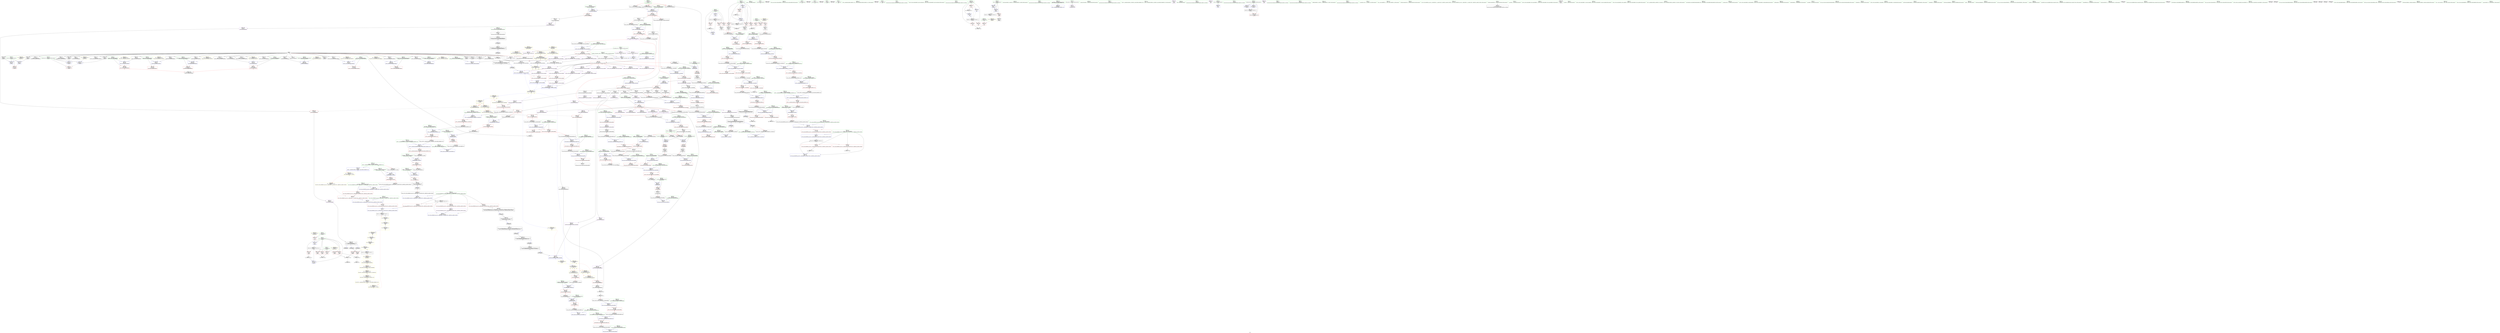 digraph "SVFG" {
	label="SVFG";

	Node0x55c7bb633350 [shape=record,color=grey,label="{NodeID: 0\nNullPtr|{|<s31>49}}"];
	Node0x55c7bb633350 -> Node0x55c7bb66f600[style=solid];
	Node0x55c7bb633350 -> Node0x55c7bb66f700[style=solid];
	Node0x55c7bb633350 -> Node0x55c7bb66f7d0[style=solid];
	Node0x55c7bb633350 -> Node0x55c7bb66f8a0[style=solid];
	Node0x55c7bb633350 -> Node0x55c7bb66f970[style=solid];
	Node0x55c7bb633350 -> Node0x55c7bb66fa40[style=solid];
	Node0x55c7bb633350 -> Node0x55c7bb66fb10[style=solid];
	Node0x55c7bb633350 -> Node0x55c7bb66fbe0[style=solid];
	Node0x55c7bb633350 -> Node0x55c7bb66fcb0[style=solid];
	Node0x55c7bb633350 -> Node0x55c7bb66fd80[style=solid];
	Node0x55c7bb633350 -> Node0x55c7bb66fe50[style=solid];
	Node0x55c7bb633350 -> Node0x55c7bb66ff20[style=solid];
	Node0x55c7bb633350 -> Node0x55c7bb66fff0[style=solid];
	Node0x55c7bb633350 -> Node0x55c7bb6700c0[style=solid];
	Node0x55c7bb633350 -> Node0x55c7bb670190[style=solid];
	Node0x55c7bb633350 -> Node0x55c7bb670260[style=solid];
	Node0x55c7bb633350 -> Node0x55c7bb670330[style=solid];
	Node0x55c7bb633350 -> Node0x55c7bb670400[style=solid];
	Node0x55c7bb633350 -> Node0x55c7bb6704d0[style=solid];
	Node0x55c7bb633350 -> Node0x55c7bb6705a0[style=solid];
	Node0x55c7bb633350 -> Node0x55c7bb670670[style=solid];
	Node0x55c7bb633350 -> Node0x55c7bb670740[style=solid];
	Node0x55c7bb633350 -> Node0x55c7bb670810[style=solid];
	Node0x55c7bb633350 -> Node0x55c7bb6708e0[style=solid];
	Node0x55c7bb633350 -> Node0x55c7bb6709b0[style=solid];
	Node0x55c7bb633350 -> Node0x55c7bb671330[style=solid];
	Node0x55c7bb633350 -> Node0x55c7bb6737f0[style=solid];
	Node0x55c7bb633350 -> Node0x55c7bb6738c0[style=solid];
	Node0x55c7bb633350 -> Node0x55c7bb673990[style=solid];
	Node0x55c7bb633350 -> Node0x55c7bb692180[style=solid];
	Node0x55c7bb633350 -> Node0x55c7bb693620[style=solid];
	Node0x55c7bb633350:s31 -> Node0x55c7bb6f7470[style=solid,color=red];
	Node0x55c7bb674010 [shape=record,color=blue,label="{NodeID: 443\n558\<--555\n__a.addr\<--__a\n_ZNSaIiEC2ERKS_\n}"];
	Node0x55c7bb674010 -> Node0x55c7bb67aa00[style=dashed];
	Node0x55c7bb677530 [shape=record,color=red,label="{NodeID: 277\n90\<--46\n\<--n\n_Z5solvev\n}"];
	Node0x55c7bb677530 -> Node0x55c7bb693da0[style=solid];
	Node0x55c7bb668080 [shape=record,color=green,label="{NodeID: 111\n649\<--650\n_Znwm\<--_Znwm_field_insensitive\n}"];
	Node0x55c7bb6f53f0 [shape=record,color=black,label="{NodeID: 1052\n316 = PHI(683, )\n|{<s0>26}}"];
	Node0x55c7bb6f53f0:s0 -> Node0x55c7bb6f7b30[style=solid,color=red];
	Node0x55c7bb6937a0 [shape=record,color=grey,label="{NodeID: 720\n639 = cmp(635, 636, )\n}"];
	Node0x55c7bb671330 [shape=record,color=blue, style = dotted,label="{NodeID: 388\n929\<--3\nllvm.global_ctors_2\<--dummyVal\nGlob }"];
	Node0x55c7bb66c5e0 [shape=record,color=black,label="{NodeID: 222\n683\<--690\n_ZNSt12_Vector_baseIiSaIiEE19_M_get_Tp_allocatorEv_ret\<--\n_ZNSt12_Vector_baseIiSaIiEE19_M_get_Tp_allocatorEv\n|{<s0>25|<s1>38}}"];
	Node0x55c7bb66c5e0:s0 -> Node0x55c7bb6f53f0[style=solid,color=blue];
	Node0x55c7bb66c5e0:s1 -> Node0x55c7bb6f5940[style=solid,color=blue];
	Node0x55c7bb668ac0 [shape=record,color=green,label="{NodeID: 56\n260\<--261\nthis.addr\<--this.addr_field_insensitive\n_ZNSaIiED2Ev\n}"];
	Node0x55c7bb668ac0 -> Node0x55c7bb678cc0[style=solid];
	Node0x55c7bb668ac0 -> Node0x55c7bb672470[style=solid];
	Node0x55c7bb6ad390 [shape=record,color=yellow,style=double,label="{NodeID: 831\n22V_1 = ENCHI(MR_22V_0)\npts\{648 \}\nFun[_Z5solvev]|{<s0>7}}"];
	Node0x55c7bb6ad390:s0 -> Node0x55c7bb6806d0[style=dashed,color=red];
	Node0x55c7bb67a2b0 [shape=record,color=red,label="{NodeID: 333\n499\<--493\nthis1\<--this.addr\n_ZNSt12_Vector_baseIiSaIiEE12_Vector_implC2ERKS0_\n}"];
	Node0x55c7bb67a2b0 -> Node0x55c7bb66bb50[style=solid];
	Node0x55c7bb67a2b0 -> Node0x55c7bb6764f0[style=solid];
	Node0x55c7bb67a2b0 -> Node0x55c7bb6765c0[style=solid];
	Node0x55c7bb67a2b0 -> Node0x55c7bb676690[style=solid];
	Node0x55c7bb66fb10 [shape=record,color=black,label="{NodeID: 167\n115\<--3\n\<--dummyVal\n_Z5solvev\n}"];
	Node0x55c7bb66fb10 -> Node0x55c7bb671840[style=solid];
	Node0x55c7bb6f9c90 [shape=record,color=black,label="{NodeID: 1108\n825 = PHI(333, 487, )\n0th arg __clang_call_terminate }"];
	Node0x55c7bb657990 [shape=record,color=green,label="{NodeID: 1\n7\<--1\n__dso_handle\<--dummyObj\nGlob }"];
	Node0x55c7bb67d3e0 [shape=record,color=yellow,style=double,label="{NodeID: 776\n24V_1 = ENCHI(MR_24V_0)\npts\{530000 \}\nFun[_ZNSt6vectorIiSaIiEEixEm]}"];
	Node0x55c7bb67d3e0 -> Node0x55c7bb678f30[style=dashed];
	Node0x55c7bb6740e0 [shape=record,color=blue,label="{NodeID: 444\n573\<--571\nthis.addr\<--this\n_ZN9__gnu_cxx13new_allocatorIiEC2ERKS1_\n}"];
	Node0x55c7bb6740e0 -> Node0x55c7bb67aad0[style=dashed];
	Node0x55c7bb677600 [shape=record,color=red,label="{NodeID: 278\n133\<--46\n\<--n\n_Z5solvev\n}"];
	Node0x55c7bb677600 -> Node0x55c7bb693c20[style=solid];
	Node0x55c7bb668180 [shape=record,color=green,label="{NodeID: 112\n655\<--656\nthis.addr\<--this.addr_field_insensitive\n_ZNK9__gnu_cxx13new_allocatorIiE8max_sizeEv\n}"];
	Node0x55c7bb668180 -> Node0x55c7bb67b220[style=solid];
	Node0x55c7bb668180 -> Node0x55c7bb674830[style=solid];
	Node0x55c7bb6f5530 [shape=record,color=black,label="{NodeID: 1053\n348 = PHI()\n}"];
	Node0x55c7bb693920 [shape=record,color=grey,label="{NodeID: 721\n775 = cmp(774, 593, )\n}"];
	Node0x55c7bb671430 [shape=record,color=blue,label="{NodeID: 389\n60\<--87\ni\<--\n_Z5solvev\n}"];
	Node0x55c7bb671430 -> Node0x55c7bb6b3440[style=dashed];
	Node0x55c7bb66c6b0 [shape=record,color=black,label="{NodeID: 223\n692\<--706\n_ZSt25__uninitialized_default_nIPimET_S1_T0__ret\<--call\n_ZSt25__uninitialized_default_nIPimET_S1_T0_\n|{<s0>53}}"];
	Node0x55c7bb66c6b0:s0 -> Node0x55c7bb6f61b0[style=solid,color=blue];
	Node0x55c7bb668b90 [shape=record,color=green,label="{NodeID: 57\n266\<--267\n_ZN9__gnu_cxx13new_allocatorIiED2Ev\<--_ZN9__gnu_cxx13new_allocatorIiED2Ev_field_insensitive\n}"];
	Node0x55c7bb6ad470 [shape=record,color=yellow,style=double,label="{NodeID: 832\n4V_1 = ENCHI(MR_4V_0)\npts\{49 \}\nFun[_Z5solvev]}"];
	Node0x55c7bb6ad470 -> Node0x55c7bb6776d0[style=dashed];
	Node0x55c7bb67a380 [shape=record,color=red,label="{NodeID: 334\n501\<--495\n\<--__a.addr\n_ZNSt12_Vector_baseIiSaIiEE12_Vector_implC2ERKS0_\n|{<s0>44}}"];
	Node0x55c7bb67a380:s0 -> Node0x55c7bb6fb8b0[style=solid,color=red];
	Node0x55c7bb66fbe0 [shape=record,color=black,label="{NodeID: 168\n192\<--3\nlpad.val\<--dummyVal\n_Z5solvev\n}"];
	Node0x55c7bb6f9de0 [shape=record,color=black,label="{NodeID: 1109\n383 = PHI(228, )\n0th arg _ZNSt12_Vector_baseIiSaIiEEC2EmRKS0_ }"];
	Node0x55c7bb6f9de0 -> Node0x55c7bb672d60[style=solid];
	Node0x55c7bb657a20 [shape=record,color=green,label="{NodeID: 2\n8\<--1\n_ZSt3cin\<--dummyObj\nGlob }"];
	Node0x55c7bb67d4c0 [shape=record,color=yellow,style=double,label="{NodeID: 777\n22V_1 = ENCHI(MR_22V_0)\npts\{648 \}\nFun[_ZNSt27__uninitialized_default_n_1ILb1EE18__uninit_default_nIPimEET_S3_T0_]|{<s0>55}}"];
	Node0x55c7bb67d4c0:s0 -> Node0x55c7bb6b4df0[style=dashed,color=red];
	Node0x55c7bb6741b0 [shape=record,color=blue,label="{NodeID: 445\n575\<--572\n.addr\<--\n_ZN9__gnu_cxx13new_allocatorIiEC2ERKS1_\n}"];
	Node0x55c7bb6776d0 [shape=record,color=red,label="{NodeID: 279\n121\<--48\n\<--l\n_Z5solvev\n}"];
	Node0x55c7bb6776d0 -> Node0x55c7bb671910[style=solid];
	Node0x55c7bb668250 [shape=record,color=green,label="{NodeID: 113\n668\<--669\n__first.addr\<--__first.addr_field_insensitive\n_ZSt27__uninitialized_default_n_aIPimiET_S1_T0_RSaIT1_E\n}"];
	Node0x55c7bb668250 -> Node0x55c7bb67b2f0[style=solid];
	Node0x55c7bb668250 -> Node0x55c7bb674900[style=solid];
	Node0x55c7bb6f5600 [shape=record,color=black,label="{NodeID: 1054\n356 = PHI()\n}"];
	Node0x55c7bb693aa0 [shape=record,color=grey,label="{NodeID: 722\n126 = cmp(124, 125, )\n}"];
	Node0x55c7bb671500 [shape=record,color=blue,label="{NodeID: 390\n60\<--101\ni\<--inc\n_Z5solvev\n}"];
	Node0x55c7bb671500 -> Node0x55c7bb6b3440[style=dashed];
	Node0x55c7bb66c780 [shape=record,color=black,label="{NodeID: 224\n710\<--724\n_ZNSt27__uninitialized_default_n_1ILb1EE18__uninit_default_nIPimEET_S3_T0__ret\<--call\n_ZNSt27__uninitialized_default_n_1ILb1EE18__uninit_default_nIPimEET_S3_T0_\n|{<s0>54}}"];
	Node0x55c7bb66c780:s0 -> Node0x55c7bb6f62f0[style=solid,color=blue];
	Node0x55c7bb668c90 [shape=record,color=green,label="{NodeID: 58\n272\<--273\nthis.addr\<--this.addr_field_insensitive\n_ZNSt6vectorIiSaIiEEixEm\n}"];
	Node0x55c7bb668c90 -> Node0x55c7bb678d90[style=solid];
	Node0x55c7bb668c90 -> Node0x55c7bb672540[style=solid];
	Node0x55c7bb6ad550 [shape=record,color=yellow,style=double,label="{NodeID: 833\n6V_1 = ENCHI(MR_6V_0)\npts\{51 \}\nFun[_Z5solvev]}"];
	Node0x55c7bb6ad550 -> Node0x55c7bb6777a0[style=dashed];
	Node0x55c7bb67a450 [shape=record,color=red,label="{NodeID: 335\n521\<--515\nthis1\<--this.addr\n_ZNSt12_Vector_baseIiSaIiEE17_M_create_storageEm\n|{|<s10>45}}"];
	Node0x55c7bb67a450 -> Node0x55c7bb676760[style=solid];
	Node0x55c7bb67a450 -> Node0x55c7bb676830[style=solid];
	Node0x55c7bb67a450 -> Node0x55c7bb676900[style=solid];
	Node0x55c7bb67a450 -> Node0x55c7bb6769d0[style=solid];
	Node0x55c7bb67a450 -> Node0x55c7bb676aa0[style=solid];
	Node0x55c7bb67a450 -> Node0x55c7bb676b70[style=solid];
	Node0x55c7bb67a450 -> Node0x55c7bb676c40[style=solid];
	Node0x55c7bb67a450 -> Node0x55c7bb676d10[style=solid];
	Node0x55c7bb67a450 -> Node0x55c7bb676de0[style=solid];
	Node0x55c7bb67a450 -> Node0x55c7bb676eb0[style=solid];
	Node0x55c7bb67a450:s10 -> Node0x55c7bb6f93c0[style=solid,color=red];
	Node0x55c7bb66fcb0 [shape=record,color=black,label="{NodeID: 169\n193\<--3\nlpad.val38\<--dummyVal\n_Z5solvev\n}"];
	Node0x55c7bb6f9ef0 [shape=record,color=black,label="{NodeID: 1110\n384 = PHI(229, )\n1st arg _ZNSt12_Vector_baseIiSaIiEEC2EmRKS0_ }"];
	Node0x55c7bb6f9ef0 -> Node0x55c7bb672e30[style=solid];
	Node0x55c7bb664b70 [shape=record,color=green,label="{NodeID: 3\n9\<--1\n_ZSt4cout\<--dummyObj\nGlob }"];
	Node0x55c7bb674280 [shape=record,color=blue,label="{NodeID: 446\n584\<--582\nthis.addr\<--this\n_ZNSt12_Vector_baseIiSaIiEE11_M_allocateEm\n}"];
	Node0x55c7bb674280 -> Node0x55c7bb67aba0[style=dashed];
	Node0x55c7bb6777a0 [shape=record,color=red,label="{NodeID: 280\n125\<--50\n\<--h\n_Z5solvev\n}"];
	Node0x55c7bb6777a0 -> Node0x55c7bb693aa0[style=solid];
	Node0x55c7bb66cda0 [shape=record,color=green,label="{NodeID: 114\n670\<--671\n__n.addr\<--__n.addr_field_insensitive\n_ZSt27__uninitialized_default_n_aIPimiET_S1_T0_RSaIT1_E\n}"];
	Node0x55c7bb66cda0 -> Node0x55c7bb67b3c0[style=solid];
	Node0x55c7bb66cda0 -> Node0x55c7bb6749d0[style=solid];
	Node0x55c7bb6f56d0 [shape=record,color=black,label="{NodeID: 1055\n358 = PHI()\n}"];
	Node0x55c7bb693c20 [shape=record,color=grey,label="{NodeID: 723\n134 = cmp(132, 133, )\n}"];
	Node0x55c7bb6715d0 [shape=record,color=blue,label="{NodeID: 391\n56\<--106\nexn.slot\<--\n_Z5solvev\n}"];
	Node0x55c7bb6715d0 -> Node0x55c7bb677870[style=dashed];
	Node0x55c7bb66c850 [shape=record,color=black,label="{NodeID: 225\n728\<--747\n_ZSt6fill_nIPimiET_S1_T0_RKT1__ret\<--call1\n_ZSt6fill_nIPimiET_S1_T0_RKT1_\n|{<s0>55}}"];
	Node0x55c7bb66c850:s0 -> Node0x55c7bb6f6430[style=solid,color=blue];
	Node0x55c7bb668d60 [shape=record,color=green,label="{NodeID: 59\n274\<--275\n__n.addr\<--__n.addr_field_insensitive\n_ZNSt6vectorIiSaIiEEixEm\n}"];
	Node0x55c7bb668d60 -> Node0x55c7bb678e60[style=solid];
	Node0x55c7bb668d60 -> Node0x55c7bb672610[style=solid];
	Node0x55c7bb6ad630 [shape=record,color=yellow,style=double,label="{NodeID: 834\n8V_1 = ENCHI(MR_8V_0)\npts\{57 \}\nFun[_Z5solvev]}"];
	Node0x55c7bb6ad630 -> Node0x55c7bb6715d0[style=dashed];
	Node0x55c7bb6ad630 -> Node0x55c7bb671770[style=dashed];
	Node0x55c7bb67a520 [shape=record,color=red,label="{NodeID: 336\n522\<--517\n\<--__n.addr\n_ZNSt12_Vector_baseIiSaIiEE17_M_create_storageEm\n|{<s0>45}}"];
	Node0x55c7bb67a520:s0 -> Node0x55c7bb6f94d0[style=solid,color=red];
	Node0x55c7bb66fd80 [shape=record,color=black,label="{NodeID: 170\n239\<--3\n\<--dummyVal\n_ZNSt6vectorIiSaIiEEC2EmRKS0_\n}"];
	Node0x55c7bb6fa000 [shape=record,color=black,label="{NodeID: 1111\n385 = PHI(230, )\n2nd arg _ZNSt12_Vector_baseIiSaIiEEC2EmRKS0_ }"];
	Node0x55c7bb6fa000 -> Node0x55c7bb672f00[style=solid];
	Node0x55c7bb664c00 [shape=record,color=green,label="{NodeID: 4\n10\<--1\n.str\<--dummyObj\nGlob }"];
	Node0x55c7bb674350 [shape=record,color=blue,label="{NodeID: 447\n586\<--583\n__n.addr\<--__n\n_ZNSt12_Vector_baseIiSaIiEE11_M_allocateEm\n}"];
	Node0x55c7bb674350 -> Node0x55c7bb67ac70[style=dashed];
	Node0x55c7bb674350 -> Node0x55c7bb67ad40[style=dashed];
	Node0x55c7bb677870 [shape=record,color=red,label="{NodeID: 281\n190\<--56\nexn\<--exn.slot\n_Z5solvev\n}"];
	Node0x55c7bb66ce30 [shape=record,color=green,label="{NodeID: 115\n672\<--673\n.addr\<--.addr_field_insensitive\n_ZSt27__uninitialized_default_n_aIPimiET_S1_T0_RSaIT1_E\n}"];
	Node0x55c7bb66ce30 -> Node0x55c7bb674aa0[style=solid];
	Node0x55c7bb6f57a0 [shape=record,color=black,label="{NodeID: 1056\n360 = PHI()\n}"];
	Node0x55c7bb693da0 [shape=record,color=grey,label="{NodeID: 724\n91 = cmp(89, 90, )\n}"];
	Node0x55c7bb6716a0 [shape=record,color=blue,label="{NodeID: 392\n58\<--108\nehselector.slot\<--\n_Z5solvev\n}"];
	Node0x55c7bb6716a0 -> Node0x55c7bb677940[style=dashed];
	Node0x55c7bb66c920 [shape=record,color=black,label="{NodeID: 226\n751\<--789\n_ZSt10__fill_n_aIPimiEN9__gnu_cxx11__enable_ifIXsr11__is_scalarIT1_EE7__valueET_E6__typeES4_T0_RKS3__ret\<--\n_ZSt10__fill_n_aIPimiEN9__gnu_cxx11__enable_ifIXsr11__is_scalarIT1_EE7__valueET_E6__typeES4_T0_RKS3_\n|{<s0>57}}"];
	Node0x55c7bb66c920:s0 -> Node0x55c7bb6f66b0[style=solid,color=blue];
	Node0x55c7bb668e30 [shape=record,color=green,label="{NodeID: 60\n299\<--300\nthis.addr\<--this.addr_field_insensitive\n_ZNSt6vectorIiSaIiEED2Ev\n}"];
	Node0x55c7bb668e30 -> Node0x55c7bb679000[style=solid];
	Node0x55c7bb668e30 -> Node0x55c7bb6726e0[style=solid];
	Node0x55c7bb67fb40 [shape=record,color=yellow,style=double,label="{NodeID: 835\n10V_1 = ENCHI(MR_10V_0)\npts\{59 \}\nFun[_Z5solvev]}"];
	Node0x55c7bb67fb40 -> Node0x55c7bb6716a0[style=dashed];
	Node0x55c7bb67fb40 -> Node0x55c7bb671840[style=dashed];
	Node0x55c7bb67a5f0 [shape=record,color=red,label="{NodeID: 337\n538\<--517\n\<--__n.addr\n_ZNSt12_Vector_baseIiSaIiEE17_M_create_storageEm\n}"];
	Node0x55c7bb66fe50 [shape=record,color=black,label="{NodeID: 171\n240\<--3\n\<--dummyVal\n_ZNSt6vectorIiSaIiEEC2EmRKS0_\n}"];
	Node0x55c7bb66fe50 -> Node0x55c7bb6722d0[style=solid];
	Node0x55c7bb6fa110 [shape=record,color=black,label="{NodeID: 1112\n684 = PHI(315, 439, )\n0th arg _ZNSt12_Vector_baseIiSaIiEE19_M_get_Tp_allocatorEv }"];
	Node0x55c7bb6fa110 -> Node0x55c7bb674b70[style=solid];
	Node0x55c7bb664c90 [shape=record,color=green,label="{NodeID: 5\n12\<--1\n.str.1\<--dummyObj\nGlob }"];
	Node0x55c7bb674420 [shape=record,color=blue,label="{NodeID: 448\n608\<--606\n__a.addr\<--__a\n_ZNSt16allocator_traitsISaIiEE8allocateERS0_m\n}"];
	Node0x55c7bb674420 -> Node0x55c7bb67ae10[style=dashed];
	Node0x55c7bb677940 [shape=record,color=red,label="{NodeID: 282\n191\<--58\nsel\<--ehselector.slot\n_Z5solvev\n}"];
	Node0x55c7bb66cf00 [shape=record,color=green,label="{NodeID: 116\n680\<--681\n_ZSt25__uninitialized_default_nIPimET_S1_T0_\<--_ZSt25__uninitialized_default_nIPimET_S1_T0__field_insensitive\n}"];
	Node0x55c7bb6f5870 [shape=record,color=black,label="{NodeID: 1057\n826 = PHI()\n}"];
	Node0x55c7bb693f20 [shape=record,color=grey,label="{NodeID: 725\n592 = cmp(591, 593, )\n}"];
	Node0x55c7bb671770 [shape=record,color=blue,label="{NodeID: 393\n56\<--113\nexn.slot\<--\n_Z5solvev\n}"];
	Node0x55c7bb671770 -> Node0x55c7bb677870[style=dashed];
	Node0x55c7bb66c9f0 [shape=record,color=black,label="{NodeID: 227\n791\<--796\n_ZSt12__niter_baseIPiET_S1__ret\<--\n_ZSt12__niter_baseIPiET_S1_\n|{<s0>56}}"];
	Node0x55c7bb66c9f0:s0 -> Node0x55c7bb6f6570[style=solid,color=blue];
	Node0x55c7bb668f00 [shape=record,color=green,label="{NodeID: 61\n301\<--302\nexn.slot\<--exn.slot_field_insensitive\n_ZNSt6vectorIiSaIiEED2Ev\n}"];
	Node0x55c7bb668f00 -> Node0x55c7bb6790d0[style=solid];
	Node0x55c7bb668f00 -> Node0x55c7bb6727b0[style=solid];
	Node0x55c7bb67a6c0 [shape=record,color=red,label="{NodeID: 338\n531\<--530\n\<--_M_start3\n_ZNSt12_Vector_baseIiSaIiEE17_M_create_storageEm\n}"];
	Node0x55c7bb67a6c0 -> Node0x55c7bb673cd0[style=solid];
	Node0x55c7bb66ff20 [shape=record,color=black,label="{NodeID: 172\n242\<--3\n\<--dummyVal\n_ZNSt6vectorIiSaIiEEC2EmRKS0_\n}"];
	Node0x55c7bb66ff20 -> Node0x55c7bb6723a0[style=solid];
	Node0x55c7bb6fa2c0 [shape=record,color=black,label="{NodeID: 1113\n858 = PHI(850, )\n0th arg _ZN9__gnu_cxx13new_allocatorIiE10deallocateEPim }"];
	Node0x55c7bb6fa2c0 -> Node0x55c7bb685c80[style=solid];
	Node0x55c7bb664d20 [shape=record,color=green,label="{NodeID: 6\n14\<--1\n.str.2\<--dummyObj\nGlob }"];
	Node0x55c7bb6744f0 [shape=record,color=blue,label="{NodeID: 449\n610\<--607\n__n.addr\<--__n\n_ZNSt16allocator_traitsISaIiEE8allocateERS0_m\n}"];
	Node0x55c7bb6744f0 -> Node0x55c7bb67aee0[style=dashed];
	Node0x55c7bb677a10 [shape=record,color=red,label="{NodeID: 283\n89\<--60\n\<--i\n_Z5solvev\n}"];
	Node0x55c7bb677a10 -> Node0x55c7bb693da0[style=solid];
	Node0x55c7bb66d000 [shape=record,color=green,label="{NodeID: 117\n685\<--686\nthis.addr\<--this.addr_field_insensitive\n_ZNSt12_Vector_baseIiSaIiEE19_M_get_Tp_allocatorEv\n}"];
	Node0x55c7bb66d000 -> Node0x55c7bb67b490[style=solid];
	Node0x55c7bb66d000 -> Node0x55c7bb674b70[style=solid];
	Node0x55c7bb6f5940 [shape=record,color=black,label="{NodeID: 1058\n440 = PHI(683, )\n|{<s0>39}}"];
	Node0x55c7bb6f5940:s0 -> Node0x55c7bb6f77a0[style=solid,color=red];
	Node0x55c7bb6940a0 [shape=record,color=grey,label="{NodeID: 726\n150 = cmp(149, 87, )\n}"];
	Node0x55c7bb671840 [shape=record,color=blue,label="{NodeID: 394\n58\<--115\nehselector.slot\<--\n_Z5solvev\n}"];
	Node0x55c7bb671840 -> Node0x55c7bb677940[style=dashed];
	Node0x55c7bb66cac0 [shape=record,color=black,label="{NodeID: 228\n816\<--815\n\<--_M_impl\n_ZNSt12_Vector_baseIiSaIiEE13_M_deallocateEPim\n|{<s0>58}}"];
	Node0x55c7bb66cac0:s0 -> Node0x55c7bb6f8770[style=solid,color=red];
	Node0x55c7bb668fd0 [shape=record,color=green,label="{NodeID: 62\n303\<--304\nehselector.slot\<--ehselector.slot_field_insensitive\n_ZNSt6vectorIiSaIiEED2Ev\n}"];
	Node0x55c7bb668fd0 -> Node0x55c7bb672880[style=solid];
	Node0x55c7bb67a790 [shape=record,color=red,label="{NodeID: 339\n537\<--536\n\<--_M_start6\n_ZNSt12_Vector_baseIiSaIiEE17_M_create_storageEm\n}"];
	Node0x55c7bb67a790 -> Node0x55c7bb677390[style=solid];
	Node0x55c7bb66fff0 [shape=record,color=black,label="{NodeID: 173\n251\<--3\nlpad.val\<--dummyVal\n_ZNSt6vectorIiSaIiEEC2EmRKS0_\n}"];
	Node0x55c7bb6fa3d0 [shape=record,color=black,label="{NodeID: 1114\n859 = PHI(851, )\n1st arg _ZN9__gnu_cxx13new_allocatorIiE10deallocateEPim }"];
	Node0x55c7bb6fa3d0 -> Node0x55c7bb685d50[style=solid];
	Node0x55c7bb664db0 [shape=record,color=green,label="{NodeID: 7\n17\<--1\n\<--dummyObj\nCan only get source location for instruction, argument, global var or function.}"];
	Node0x55c7bb6745c0 [shape=record,color=blue,label="{NodeID: 450\n625\<--622\nthis.addr\<--this\n_ZN9__gnu_cxx13new_allocatorIiE8allocateEmPKv\n}"];
	Node0x55c7bb6745c0 -> Node0x55c7bb67afb0[style=dashed];
	Node0x55c7bb677ae0 [shape=record,color=red,label="{NodeID: 284\n93\<--60\n\<--i\n_Z5solvev\n}"];
	Node0x55c7bb677ae0 -> Node0x55c7bb670d20[style=solid];
	Node0x55c7bb66d0d0 [shape=record,color=green,label="{NodeID: 118\n695\<--696\n__first.addr\<--__first.addr_field_insensitive\n_ZSt25__uninitialized_default_nIPimET_S1_T0_\n}"];
	Node0x55c7bb66d0d0 -> Node0x55c7bb67b560[style=solid];
	Node0x55c7bb66d0d0 -> Node0x55c7bb674c40[style=solid];
	Node0x55c7bb6f5b70 [shape=record,color=black,label="{NodeID: 1059\n441 = PHI(664, )\n}"];
	Node0x55c7bb6f5b70 -> Node0x55c7bb673310[style=solid];
	Node0x55c7bb694220 [shape=record,color=grey,label="{NodeID: 727\n142 = cmp(141, 87, )\n}"];
	Node0x55c7bb671910 [shape=record,color=blue,label="{NodeID: 395\n62\<--121\nans\<--\n_Z5solvev\n}"];
	Node0x55c7bb671910 -> Node0x55c7bb6ae940[style=dashed];
	Node0x55c7bb66cb90 [shape=record,color=black,label="{NodeID: 229\n850\<--849\n\<--\n_ZNSt16allocator_traitsISaIiEE10deallocateERS0_Pim\n|{<s0>61}}"];
	Node0x55c7bb66cb90:s0 -> Node0x55c7bb6fa2c0[style=solid,color=red];
	Node0x55c7bb6690a0 [shape=record,color=green,label="{NodeID: 63\n317\<--318\n_ZNSt12_Vector_baseIiSaIiEE19_M_get_Tp_allocatorEv\<--_ZNSt12_Vector_baseIiSaIiEE19_M_get_Tp_allocatorEv_field_insensitive\n}"];
	Node0x55c7bb67a860 [shape=record,color=red,label="{NodeID: 340\n549\<--546\nthis1\<--this.addr\n_ZNSt12_Vector_baseIiSaIiEE12_Vector_implD2Ev\n}"];
	Node0x55c7bb67a860 -> Node0x55c7bb66bc20[style=solid];
	Node0x55c7bb6700c0 [shape=record,color=black,label="{NodeID: 174\n252\<--3\nlpad.val2\<--dummyVal\n_ZNSt6vectorIiSaIiEEC2EmRKS0_\n}"];
	Node0x55c7bb6fa4e0 [shape=record,color=black,label="{NodeID: 1115\n860 = PHI(852, )\n2nd arg _ZN9__gnu_cxx13new_allocatorIiE10deallocateEPim }"];
	Node0x55c7bb6fa4e0 -> Node0x55c7bb685e20[style=solid];
	Node0x55c7bb664e40 [shape=record,color=green,label="{NodeID: 8\n87\<--1\n\<--dummyObj\nCan only get source location for instruction, argument, global var or function.}"];
	Node0x55c7bb674690 [shape=record,color=blue,label="{NodeID: 451\n627\<--623\n__n.addr\<--__n\n_ZN9__gnu_cxx13new_allocatorIiE8allocateEmPKv\n}"];
	Node0x55c7bb674690 -> Node0x55c7bb67b080[style=dashed];
	Node0x55c7bb674690 -> Node0x55c7bb67b150[style=dashed];
	Node0x55c7bb677bb0 [shape=record,color=red,label="{NodeID: 285\n100\<--60\n\<--i\n_Z5solvev\n}"];
	Node0x55c7bb677bb0 -> Node0x55c7bb692ea0[style=solid];
	Node0x55c7bb66d1a0 [shape=record,color=green,label="{NodeID: 119\n697\<--698\n__n.addr\<--__n.addr_field_insensitive\n_ZSt25__uninitialized_default_nIPimET_S1_T0_\n}"];
	Node0x55c7bb66d1a0 -> Node0x55c7bb67b630[style=solid];
	Node0x55c7bb66d1a0 -> Node0x55c7bb674d10[style=solid];
	Node0x55c7bb6f5cb0 [shape=record,color=black,label="{NodeID: 1060\n523 = PHI(581, )\n}"];
	Node0x55c7bb6f5cb0 -> Node0x55c7bb673c00[style=solid];
	Node0x55c7bb6943a0 [shape=record,color=grey,label="{NodeID: 728\n353 = cmp(351, 352, )\n}"];
	Node0x55c7bb6719e0 [shape=record,color=blue,label="{NodeID: 396\n64\<--129\ngood\<--\n_Z5solvev\n}"];
	Node0x55c7bb6719e0 -> Node0x55c7bb678090[style=dashed];
	Node0x55c7bb6719e0 -> Node0x55c7bb6719e0[style=dashed];
	Node0x55c7bb6719e0 -> Node0x55c7bb671b80[style=dashed];
	Node0x55c7bb6719e0 -> Node0x55c7bb6b0740[style=dashed];
	Node0x55c7bb66cc60 [shape=record,color=black,label="{NodeID: 230\n872\<--871\n\<--\n_ZN9__gnu_cxx13new_allocatorIiE10deallocateEPim\n}"];
	Node0x55c7bb6691a0 [shape=record,color=green,label="{NodeID: 64\n320\<--321\n_ZSt8_DestroyIPiiEvT_S1_RSaIT0_E\<--_ZSt8_DestroyIPiiEvT_S1_RSaIT0_E_field_insensitive\n}"];
	Node0x55c7bb67a930 [shape=record,color=red,label="{NodeID: 341\n562\<--556\nthis1\<--this.addr\n_ZNSaIiEC2ERKS_\n}"];
	Node0x55c7bb67a930 -> Node0x55c7bb66bcf0[style=solid];
	Node0x55c7bb670190 [shape=record,color=black,label="{NodeID: 175\n325\<--3\n\<--dummyVal\n_ZNSt6vectorIiSaIiEED2Ev\n}"];
	Node0x55c7bb6fa5f0 [shape=record,color=black,label="{NodeID: 1116\n914 = PHI(907, )\n0th arg _ZNSt12_Destroy_auxILb1EE9__destroyIPiEEvT_S3_ }"];
	Node0x55c7bb6fa5f0 -> Node0x55c7bb686300[style=solid];
	Node0x55c7bb664f00 [shape=record,color=green,label="{NodeID: 9\n102\<--1\n\<--dummyObj\nCan only get source location for instruction, argument, global var or function.}"];
	Node0x55c7bb674760 [shape=record,color=blue,label="{NodeID: 452\n629\<--624\n.addr\<--\n_ZN9__gnu_cxx13new_allocatorIiE8allocateEmPKv\n}"];
	Node0x55c7bb677c80 [shape=record,color=red,label="{NodeID: 286\n124\<--62\n\<--ans\n_Z5solvev\n}"];
	Node0x55c7bb677c80 -> Node0x55c7bb693aa0[style=solid];
	Node0x55c7bb66d270 [shape=record,color=green,label="{NodeID: 120\n699\<--700\n__assignable\<--__assignable_field_insensitive\n_ZSt25__uninitialized_default_nIPimET_S1_T0_\n}"];
	Node0x55c7bb66d270 -> Node0x55c7bb674de0[style=solid];
	Node0x55c7bb6f5df0 [shape=record,color=black,label="{NodeID: 1061\n598 = PHI(605, )\n}"];
	Node0x55c7bb6f5df0 -> Node0x55c7bb692180[style=solid];
	Node0x55c7bb6abf30 [shape=record,color=black,label="{NodeID: 729\nMR_173V_3 = PHI(MR_173V_4, MR_173V_2, )\npts\{756 \}\n}"];
	Node0x55c7bb6abf30 -> Node0x55c7bb67bb10[style=dashed];
	Node0x55c7bb6abf30 -> Node0x55c7bb67bbe0[style=dashed];
	Node0x55c7bb6abf30 -> Node0x55c7bb67bcb0[style=dashed];
	Node0x55c7bb6abf30 -> Node0x55c7bb685600[style=dashed];
	Node0x55c7bb671ab0 [shape=record,color=blue,label="{NodeID: 397\n66\<--87\ni11\<--\n_Z5solvev\n}"];
	Node0x55c7bb671ab0 -> Node0x55c7bb678160[style=dashed];
	Node0x55c7bb671ab0 -> Node0x55c7bb678230[style=dashed];
	Node0x55c7bb671ab0 -> Node0x55c7bb678300[style=dashed];
	Node0x55c7bb671ab0 -> Node0x55c7bb6783d0[style=dashed];
	Node0x55c7bb671ab0 -> Node0x55c7bb671ab0[style=dashed];
	Node0x55c7bb671ab0 -> Node0x55c7bb671c50[style=dashed];
	Node0x55c7bb671ab0 -> Node0x55c7bb6b0c40[style=dashed];
	Node0x55c7bb674fb0 [shape=record,color=purple,label="{NodeID: 231\n27\<--4\n\<--_ZStL8__ioinit\n__cxx_global_var_init\n}"];
	Node0x55c7bb6692a0 [shape=record,color=green,label="{NodeID: 65\n335\<--336\n__clang_call_terminate\<--__clang_call_terminate_field_insensitive\n}"];
	Node0x55c7bb67aa00 [shape=record,color=red,label="{NodeID: 342\n564\<--558\n\<--__a.addr\n_ZNSaIiEC2ERKS_\n}"];
	Node0x55c7bb67aa00 -> Node0x55c7bb66bdc0[style=solid];
	Node0x55c7bb670260 [shape=record,color=black,label="{NodeID: 176\n326\<--3\n\<--dummyVal\n_ZNSt6vectorIiSaIiEED2Ev\n}"];
	Node0x55c7bb670260 -> Node0x55c7bb6727b0[style=solid];
	Node0x55c7bb6fa730 [shape=record,color=black,label="{NodeID: 1117\n915 = PHI(908, )\n1st arg _ZNSt12_Destroy_auxILb1EE9__destroyIPiEEvT_S3_ }"];
	Node0x55c7bb6fa730 -> Node0x55c7bb6863d0[style=solid];
	Node0x55c7bb665000 [shape=record,color=green,label="{NodeID: 10\n129\<--1\n\<--dummyObj\nCan only get source location for instruction, argument, global var or function.}"];
	Node0x55c7bb674830 [shape=record,color=blue,label="{NodeID: 453\n655\<--654\nthis.addr\<--this\n_ZNK9__gnu_cxx13new_allocatorIiE8max_sizeEv\n}"];
	Node0x55c7bb674830 -> Node0x55c7bb67b220[style=dashed];
	Node0x55c7bb677d50 [shape=record,color=red,label="{NodeID: 287\n136\<--62\n\<--ans\n_Z5solvev\n}"];
	Node0x55c7bb677d50 -> Node0x55c7bb6934a0[style=solid];
	Node0x55c7bb66d340 [shape=record,color=green,label="{NodeID: 121\n707\<--708\n_ZNSt27__uninitialized_default_n_1ILb1EE18__uninit_default_nIPimEET_S3_T0_\<--_ZNSt27__uninitialized_default_n_1ILb1EE18__uninit_default_nIPimEET_S3_T0__field_insensitive\n}"];
	Node0x55c7bb6f5f30 [shape=record,color=black,label="{NodeID: 1062\n617 = PHI(621, )\n}"];
	Node0x55c7bb6f5f30 -> Node0x55c7bb66c100[style=solid];
	Node0x55c7bb6ac020 [shape=record,color=black,label="{NodeID: 730\nMR_181V_3 = PHI(MR_181V_4, MR_181V_2, )\npts\{764 \}\n}"];
	Node0x55c7bb6ac020 -> Node0x55c7bb67bff0[style=dashed];
	Node0x55c7bb6ac020 -> Node0x55c7bb67c0c0[style=dashed];
	Node0x55c7bb6ac020 -> Node0x55c7bb685530[style=dashed];
	Node0x55c7bb671b80 [shape=record,color=blue,label="{NodeID: 398\n64\<--153\ngood\<--\n_Z5solvev\n}"];
	Node0x55c7bb671b80 -> Node0x55c7bb678090[style=dashed];
	Node0x55c7bb671b80 -> Node0x55c7bb6719e0[style=dashed];
	Node0x55c7bb671b80 -> Node0x55c7bb6b0740[style=dashed];
	Node0x55c7bb675040 [shape=record,color=purple,label="{NodeID: 232\n179\<--10\n\<--.str\n_Z5solvev\n}"];
	Node0x55c7bb6693a0 [shape=record,color=green,label="{NodeID: 66\n338\<--339\nmain\<--main_field_insensitive\n}"];
	Node0x55c7bb680080 [shape=record,color=yellow,style=double,label="{NodeID: 841\n24V_1 = ENCHI(MR_24V_0)\npts\{530000 \}\nFun[_Z5solvev]|{<s0>7}}"];
	Node0x55c7bb680080:s0 -> Node0x55c7bb6807b0[style=dashed,color=red];
	Node0x55c7bb67aad0 [shape=record,color=red,label="{NodeID: 343\n579\<--573\nthis1\<--this.addr\n_ZN9__gnu_cxx13new_allocatorIiEC2ERKS1_\n}"];
	Node0x55c7bb670330 [shape=record,color=black,label="{NodeID: 177\n328\<--3\n\<--dummyVal\n_ZNSt6vectorIiSaIiEED2Ev\n}"];
	Node0x55c7bb670330 -> Node0x55c7bb672880[style=solid];
	Node0x55c7bb6fa870 [shape=record,color=black,label="{NodeID: 1118\n211 = PHI(52, )\n0th arg _ZNSt6vectorIiSaIiEEC2EmRKS0_ }"];
	Node0x55c7bb6fa870 -> Node0x55c7bb672060[style=solid];
	Node0x55c7bb665100 [shape=record,color=green,label="{NodeID: 11\n153\<--1\n\<--dummyObj\nCan only get source location for instruction, argument, global var or function.}"];
	Node0x55c7bb674900 [shape=record,color=blue,label="{NodeID: 454\n668\<--665\n__first.addr\<--__first\n_ZSt27__uninitialized_default_n_aIPimiET_S1_T0_RSaIT1_E\n}"];
	Node0x55c7bb674900 -> Node0x55c7bb67b2f0[style=dashed];
	Node0x55c7bb677e20 [shape=record,color=red,label="{NodeID: 288\n148\<--62\n\<--ans\n_Z5solvev\n}"];
	Node0x55c7bb677e20 -> Node0x55c7bb693320[style=solid];
	Node0x55c7bb66d440 [shape=record,color=green,label="{NodeID: 122\n713\<--714\n__first.addr\<--__first.addr_field_insensitive\n_ZNSt27__uninitialized_default_n_1ILb1EE18__uninit_default_nIPimEET_S3_T0_\n}"];
	Node0x55c7bb66d440 -> Node0x55c7bb67b700[style=solid];
	Node0x55c7bb66d440 -> Node0x55c7bb674eb0[style=solid];
	Node0x55c7bb6f6070 [shape=record,color=black,label="{NodeID: 1063\n636 = PHI(653, )\n}"];
	Node0x55c7bb6f6070 -> Node0x55c7bb6937a0[style=solid];
	Node0x55c7bb6ac520 [shape=record,color=black,label="{NodeID: 731\nMR_22V_2 = PHI(MR_22V_3, MR_22V_1, )\npts\{648 \}\n|{|<s1>57}}"];
	Node0x55c7bb6ac520 -> Node0x55c7bb685460[style=dashed];
	Node0x55c7bb6ac520:s1 -> Node0x55c7bb6cb950[style=dashed,color=blue];
	Node0x55c7bb671c50 [shape=record,color=blue,label="{NodeID: 399\n66\<--157\ni11\<--inc23\n_Z5solvev\n}"];
	Node0x55c7bb671c50 -> Node0x55c7bb678160[style=dashed];
	Node0x55c7bb671c50 -> Node0x55c7bb678230[style=dashed];
	Node0x55c7bb671c50 -> Node0x55c7bb678300[style=dashed];
	Node0x55c7bb671c50 -> Node0x55c7bb6783d0[style=dashed];
	Node0x55c7bb671c50 -> Node0x55c7bb671ab0[style=dashed];
	Node0x55c7bb671c50 -> Node0x55c7bb671c50[style=dashed];
	Node0x55c7bb671c50 -> Node0x55c7bb6b0c40[style=dashed];
	Node0x55c7bb675110 [shape=record,color=purple,label="{NodeID: 233\n355\<--12\n\<--.str.1\nmain\n}"];
	Node0x55c7bb6694a0 [shape=record,color=green,label="{NodeID: 67\n341\<--342\nretval\<--retval_field_insensitive\nmain\n}"];
	Node0x55c7bb6694a0 -> Node0x55c7bb672950[style=solid];
	Node0x55c7bb680160 [shape=record,color=yellow,style=double,label="{NodeID: 842\n26V_1 = ENCHI(MR_26V_0)\npts\{530001 530002 \}\nFun[_Z5solvev]|{<s0>7|<s1>7}}"];
	Node0x55c7bb680160:s0 -> Node0x55c7bb680890[style=dashed,color=red];
	Node0x55c7bb680160:s1 -> Node0x55c7bb680970[style=dashed,color=red];
	Node0x55c7bb67aba0 [shape=record,color=red,label="{NodeID: 344\n590\<--584\nthis1\<--this.addr\n_ZNSt12_Vector_baseIiSaIiEE11_M_allocateEm\n}"];
	Node0x55c7bb67aba0 -> Node0x55c7bb676f80[style=solid];
	Node0x55c7bb670400 [shape=record,color=black,label="{NodeID: 178\n410\<--3\n\<--dummyVal\n_ZNSt12_Vector_baseIiSaIiEEC2EmRKS0_\n}"];
	Node0x55c7bb6fa9b0 [shape=record,color=black,label="{NodeID: 1119\n212 = PHI(76, )\n1st arg _ZNSt6vectorIiSaIiEEC2EmRKS0_ }"];
	Node0x55c7bb6fa9b0 -> Node0x55c7bb672130[style=solid];
	Node0x55c7bb665200 [shape=record,color=green,label="{NodeID: 12\n472\<--1\n\<--dummyObj\nCan only get source location for instruction, argument, global var or function.}"];
	Node0x55c7bb6749d0 [shape=record,color=blue,label="{NodeID: 455\n670\<--666\n__n.addr\<--__n\n_ZSt27__uninitialized_default_n_aIPimiET_S1_T0_RSaIT1_E\n}"];
	Node0x55c7bb6749d0 -> Node0x55c7bb67b3c0[style=dashed];
	Node0x55c7bb677ef0 [shape=record,color=red,label="{NodeID: 289\n163\<--62\n\<--ans\n_Z5solvev\n}"];
	Node0x55c7bb66d510 [shape=record,color=green,label="{NodeID: 123\n715\<--716\n__n.addr\<--__n.addr_field_insensitive\n_ZNSt27__uninitialized_default_n_1ILb1EE18__uninit_default_nIPimEET_S3_T0_\n}"];
	Node0x55c7bb66d510 -> Node0x55c7bb67b7d0[style=solid];
	Node0x55c7bb66d510 -> Node0x55c7bb684c40[style=solid];
	Node0x55c7bb6f61b0 [shape=record,color=black,label="{NodeID: 1064\n679 = PHI(692, )\n}"];
	Node0x55c7bb6f61b0 -> Node0x55c7bb66c440[style=solid];
	Node0x55c7bb671d20 [shape=record,color=blue,label="{NodeID: 400\n68\<--102\ncleanup.dest.slot\<--\n_Z5solvev\n}"];
	Node0x55c7bb671d20 -> Node0x55c7bb6b1140[style=dashed];
	Node0x55c7bb6751e0 [shape=record,color=purple,label="{NodeID: 234\n359\<--14\n\<--.str.2\nmain\n}"];
	Node0x55c7bb669570 [shape=record,color=green,label="{NodeID: 68\n343\<--344\nt\<--t_field_insensitive\nmain\n}"];
	Node0x55c7bb669570 -> Node0x55c7bb679340[style=solid];
	Node0x55c7bb67ac70 [shape=record,color=red,label="{NodeID: 345\n591\<--586\n\<--__n.addr\n_ZNSt12_Vector_baseIiSaIiEE11_M_allocateEm\n}"];
	Node0x55c7bb67ac70 -> Node0x55c7bb693f20[style=solid];
	Node0x55c7bb6704d0 [shape=record,color=black,label="{NodeID: 179\n411\<--3\n\<--dummyVal\n_ZNSt12_Vector_baseIiSaIiEEC2EmRKS0_\n}"];
	Node0x55c7bb6704d0 -> Node0x55c7bb672fd0[style=solid];
	Node0x55c7bb6faaf0 [shape=record,color=black,label="{NodeID: 1120\n213 = PHI(54, )\n2nd arg _ZNSt6vectorIiSaIiEEC2EmRKS0_ }"];
	Node0x55c7bb6faaf0 -> Node0x55c7bb672200[style=solid];
	Node0x55c7bb665300 [shape=record,color=green,label="{NodeID: 13\n593\<--1\n\<--dummyObj\nCan only get source location for instruction, argument, global var or function.}"];
	Node0x55c7bb674aa0 [shape=record,color=blue,label="{NodeID: 456\n672\<--667\n.addr\<--\n_ZSt27__uninitialized_default_n_aIPimiET_S1_T0_RSaIT1_E\n}"];
	Node0x55c7bb677fc0 [shape=record,color=red,label="{NodeID: 290\n175\<--62\n\<--ans\n_Z5solvev\n}"];
	Node0x55c7bb677fc0 -> Node0x55c7bb692ba0[style=solid];
	Node0x55c7bb66d5e0 [shape=record,color=green,label="{NodeID: 124\n717\<--718\nref.tmp\<--ref.tmp_field_insensitive\n_ZNSt27__uninitialized_default_n_1ILb1EE18__uninit_default_nIPimEET_S3_T0_\n|{|<s1>55}}"];
	Node0x55c7bb66d5e0 -> Node0x55c7bb684d10[style=solid];
	Node0x55c7bb66d5e0:s1 -> Node0x55c7bb6f6e30[style=solid,color=red];
	Node0x55c7bb6f62f0 [shape=record,color=black,label="{NodeID: 1065\n706 = PHI(710, )\n}"];
	Node0x55c7bb6f62f0 -> Node0x55c7bb66c6b0[style=solid];
	Node0x55c7bb671df0 [shape=record,color=blue,label="{NodeID: 401\n62\<--176\nans\<--inc32\n_Z5solvev\n}"];
	Node0x55c7bb671df0 -> Node0x55c7bb6ae940[style=dashed];
	Node0x55c7bb6752b0 [shape=record,color=purple,label="{NodeID: 235\n927\<--16\nllvm.global_ctors_0\<--llvm.global_ctors\nGlob }"];
	Node0x55c7bb6752b0 -> Node0x55c7bb671130[style=solid];
	Node0x55c7bb669640 [shape=record,color=green,label="{NodeID: 69\n345\<--346\ni\<--i_field_insensitive\nmain\n}"];
	Node0x55c7bb669640 -> Node0x55c7bb679410[style=solid];
	Node0x55c7bb669640 -> Node0x55c7bb6794e0[style=solid];
	Node0x55c7bb669640 -> Node0x55c7bb6795b0[style=solid];
	Node0x55c7bb669640 -> Node0x55c7bb672a20[style=solid];
	Node0x55c7bb669640 -> Node0x55c7bb672af0[style=solid];
	Node0x55c7bb67ad40 [shape=record,color=red,label="{NodeID: 346\n597\<--586\n\<--__n.addr\n_ZNSt12_Vector_baseIiSaIiEE11_M_allocateEm\n|{<s0>48}}"];
	Node0x55c7bb67ad40:s0 -> Node0x55c7bb6f8440[style=solid,color=red];
	Node0x55c7bb6705a0 [shape=record,color=black,label="{NodeID: 180\n413\<--3\n\<--dummyVal\n_ZNSt12_Vector_baseIiSaIiEEC2EmRKS0_\n}"];
	Node0x55c7bb6705a0 -> Node0x55c7bb6730a0[style=solid];
	Node0x55c7bb6fac30 [shape=record,color=black,label="{NodeID: 1121\n654 = PHI(634, )\n0th arg _ZNK9__gnu_cxx13new_allocatorIiE8max_sizeEv }"];
	Node0x55c7bb6fac30 -> Node0x55c7bb674830[style=solid];
	Node0x55c7bb665400 [shape=record,color=green,label="{NodeID: 14\n660\<--1\n\<--dummyObj\nCan only get source location for instruction, argument, global var or function.}"];
	Node0x55c7bb674b70 [shape=record,color=blue,label="{NodeID: 457\n685\<--684\nthis.addr\<--this\n_ZNSt12_Vector_baseIiSaIiEE19_M_get_Tp_allocatorEv\n}"];
	Node0x55c7bb674b70 -> Node0x55c7bb67b490[style=dashed];
	Node0x55c7bb678090 [shape=record,color=red,label="{NodeID: 291\n160\<--64\n\<--good\n_Z5solvev\n}"];
	Node0x55c7bb678090 -> Node0x55c7bb66ad80[style=solid];
	Node0x55c7bb66d6b0 [shape=record,color=green,label="{NodeID: 125\n725\<--726\n_ZSt6fill_nIPimiET_S1_T0_RKT1_\<--_ZSt6fill_nIPimiET_S1_T0_RKT1__field_insensitive\n}"];
	Node0x55c7bb6f6430 [shape=record,color=black,label="{NodeID: 1066\n724 = PHI(728, )\n}"];
	Node0x55c7bb6f6430 -> Node0x55c7bb66c780[style=solid];
	Node0x55c7bb671ec0 [shape=record,color=blue,label="{NodeID: 402\n68\<--87\ncleanup.dest.slot\<--\n_Z5solvev\n}"];
	Node0x55c7bb671ec0 -> Node0x55c7bb6b1140[style=dashed];
	Node0x55c7bb675380 [shape=record,color=purple,label="{NodeID: 236\n928\<--16\nllvm.global_ctors_1\<--llvm.global_ctors\nGlob }"];
	Node0x55c7bb675380 -> Node0x55c7bb671230[style=solid];
	Node0x55c7bb669710 [shape=record,color=green,label="{NodeID: 70\n370\<--371\nthis.addr\<--this.addr_field_insensitive\n_ZN9__gnu_cxx13new_allocatorIiEC2Ev\n}"];
	Node0x55c7bb669710 -> Node0x55c7bb679680[style=solid];
	Node0x55c7bb669710 -> Node0x55c7bb672bc0[style=solid];
	Node0x55c7bb67ae10 [shape=record,color=red,label="{NodeID: 347\n614\<--608\n\<--__a.addr\n_ZNSt16allocator_traitsISaIiEE8allocateERS0_m\n}"];
	Node0x55c7bb67ae10 -> Node0x55c7bb66c030[style=solid];
	Node0x55c7bb670670 [shape=record,color=black,label="{NodeID: 181\n421\<--3\nlpad.val\<--dummyVal\n_ZNSt12_Vector_baseIiSaIiEEC2EmRKS0_\n}"];
	Node0x55c7bb6fad70 [shape=record,color=black,label="{NodeID: 1122\n513 = PHI(399, )\n0th arg _ZNSt12_Vector_baseIiSaIiEE17_M_create_storageEm }"];
	Node0x55c7bb6fad70 -> Node0x55c7bb673a60[style=solid];
	Node0x55c7bb665500 [shape=record,color=green,label="{NodeID: 15\n783\<--1\n\<--dummyObj\nCan only get source location for instruction, argument, global var or function.}"];
	Node0x55c7bb67e110 [shape=record,color=yellow,style=double,label="{NodeID: 790\n22V_1 = ENCHI(MR_22V_0)\npts\{648 \}\nFun[_ZNSt6vectorIiSaIiEE21_M_default_initializeEm]|{<s0>39}}"];
	Node0x55c7bb67e110:s0 -> Node0x55c7bb6b5660[style=dashed,color=red];
	Node0x55c7bb674c40 [shape=record,color=blue,label="{NodeID: 458\n695\<--693\n__first.addr\<--__first\n_ZSt25__uninitialized_default_nIPimET_S1_T0_\n}"];
	Node0x55c7bb674c40 -> Node0x55c7bb67b560[style=dashed];
	Node0x55c7bb678160 [shape=record,color=red,label="{NodeID: 292\n132\<--66\n\<--i11\n_Z5solvev\n}"];
	Node0x55c7bb678160 -> Node0x55c7bb693c20[style=solid];
	Node0x55c7bb66d7b0 [shape=record,color=green,label="{NodeID: 126\n732\<--733\n__first.addr\<--__first.addr_field_insensitive\n_ZSt6fill_nIPimiET_S1_T0_RKT1_\n}"];
	Node0x55c7bb66d7b0 -> Node0x55c7bb67b8a0[style=solid];
	Node0x55c7bb66d7b0 -> Node0x55c7bb684de0[style=solid];
	Node0x55c7bb6f6570 [shape=record,color=black,label="{NodeID: 1067\n742 = PHI(791, )\n|{<s0>57}}"];
	Node0x55c7bb6f6570:s0 -> Node0x55c7bb6faff0[style=solid,color=red];
	Node0x55c7bb6ae940 [shape=record,color=black,label="{NodeID: 735\nMR_14V_4 = PHI(MR_14V_5, MR_14V_3, )\npts\{63 \}\n}"];
	Node0x55c7bb6ae940 -> Node0x55c7bb677c80[style=dashed];
	Node0x55c7bb6ae940 -> Node0x55c7bb677d50[style=dashed];
	Node0x55c7bb6ae940 -> Node0x55c7bb677e20[style=dashed];
	Node0x55c7bb6ae940 -> Node0x55c7bb677ef0[style=dashed];
	Node0x55c7bb6ae940 -> Node0x55c7bb677fc0[style=dashed];
	Node0x55c7bb6ae940 -> Node0x55c7bb671df0[style=dashed];
	Node0x55c7bb671f90 [shape=record,color=blue,label="{NodeID: 403\n201\<--200\nthis.addr\<--this\n_ZNSaIiEC2Ev\n}"];
	Node0x55c7bb671f90 -> Node0x55c7bb678710[style=dashed];
	Node0x55c7bb675480 [shape=record,color=purple,label="{NodeID: 237\n929\<--16\nllvm.global_ctors_2\<--llvm.global_ctors\nGlob }"];
	Node0x55c7bb675480 -> Node0x55c7bb671330[style=solid];
	Node0x55c7bb6697e0 [shape=record,color=green,label="{NodeID: 71\n377\<--378\nthis.addr\<--this.addr_field_insensitive\n_ZN9__gnu_cxx13new_allocatorIiED2Ev\n}"];
	Node0x55c7bb6697e0 -> Node0x55c7bb679750[style=solid];
	Node0x55c7bb6697e0 -> Node0x55c7bb672c90[style=solid];
	Node0x55c7bb680510 [shape=record,color=yellow,style=double,label="{NodeID: 846\n36V_1 = ENCHI(MR_36V_0)\npts\{221 \}\nFun[_ZNSt6vectorIiSaIiEEC2EmRKS0_]}"];
	Node0x55c7bb680510 -> Node0x55c7bb6722d0[style=dashed];
	Node0x55c7bb67aee0 [shape=record,color=red,label="{NodeID: 348\n616\<--610\n\<--__n.addr\n_ZNSt16allocator_traitsISaIiEE8allocateERS0_m\n|{<s0>49}}"];
	Node0x55c7bb67aee0:s0 -> Node0x55c7bb6f7360[style=solid,color=red];
	Node0x55c7bb670740 [shape=record,color=black,label="{NodeID: 182\n422\<--3\nlpad.val2\<--dummyVal\n_ZNSt12_Vector_baseIiSaIiEEC2EmRKS0_\n}"];
	Node0x55c7bb6faeb0 [shape=record,color=black,label="{NodeID: 1123\n514 = PHI(405, )\n1st arg _ZNSt12_Vector_baseIiSaIiEE17_M_create_storageEm }"];
	Node0x55c7bb6faeb0 -> Node0x55c7bb673b30[style=solid];
	Node0x55c7bb665600 [shape=record,color=green,label="{NodeID: 16\n4\<--6\n_ZStL8__ioinit\<--_ZStL8__ioinit_field_insensitive\nGlob }"];
	Node0x55c7bb665600 -> Node0x55c7bb674fb0[style=solid];
	Node0x55c7bb67e1f0 [shape=record,color=yellow,style=double,label="{NodeID: 791\n24V_1 = ENCHI(MR_24V_0)\npts\{530000 \}\nFun[_ZNSt6vectorIiSaIiEE21_M_default_initializeEm]}"];
	Node0x55c7bb67e1f0 -> Node0x55c7bb679dd0[style=dashed];
	Node0x55c7bb674d10 [shape=record,color=blue,label="{NodeID: 459\n697\<--694\n__n.addr\<--__n\n_ZSt25__uninitialized_default_nIPimET_S1_T0_\n}"];
	Node0x55c7bb674d10 -> Node0x55c7bb67b630[style=dashed];
	Node0x55c7bb678230 [shape=record,color=red,label="{NodeID: 293\n137\<--66\n\<--i11\n_Z5solvev\n}"];
	Node0x55c7bb678230 -> Node0x55c7bb670df0[style=solid];
	Node0x55c7bb66d880 [shape=record,color=green,label="{NodeID: 127\n734\<--735\n__n.addr\<--__n.addr_field_insensitive\n_ZSt6fill_nIPimiET_S1_T0_RKT1_\n}"];
	Node0x55c7bb66d880 -> Node0x55c7bb67b970[style=solid];
	Node0x55c7bb66d880 -> Node0x55c7bb684eb0[style=solid];
	Node0x55c7bb6f66b0 [shape=record,color=black,label="{NodeID: 1068\n747 = PHI(751, )\n}"];
	Node0x55c7bb6f66b0 -> Node0x55c7bb66c850[style=solid];
	Node0x55c7bb672060 [shape=record,color=blue,label="{NodeID: 404\n214\<--211\nthis.addr\<--this\n_ZNSt6vectorIiSaIiEEC2EmRKS0_\n}"];
	Node0x55c7bb672060 -> Node0x55c7bb6787e0[style=dashed];
	Node0x55c7bb675580 [shape=record,color=purple,label="{NodeID: 238\n280\<--279\n_M_impl\<--\n_ZNSt6vectorIiSaIiEEixEm\n}"];
	Node0x55c7bb6698b0 [shape=record,color=green,label="{NodeID: 72\n386\<--387\nthis.addr\<--this.addr_field_insensitive\n_ZNSt12_Vector_baseIiSaIiEEC2EmRKS0_\n}"];
	Node0x55c7bb6698b0 -> Node0x55c7bb679820[style=solid];
	Node0x55c7bb6698b0 -> Node0x55c7bb672d60[style=solid];
	Node0x55c7bb6805f0 [shape=record,color=yellow,style=double,label="{NodeID: 847\n38V_1 = ENCHI(MR_38V_0)\npts\{223 \}\nFun[_ZNSt6vectorIiSaIiEEC2EmRKS0_]}"];
	Node0x55c7bb6805f0 -> Node0x55c7bb6723a0[style=dashed];
	Node0x55c7bb67afb0 [shape=record,color=red,label="{NodeID: 349\n634\<--625\nthis1\<--this.addr\n_ZN9__gnu_cxx13new_allocatorIiE8allocateEmPKv\n|{<s0>50}}"];
	Node0x55c7bb67afb0:s0 -> Node0x55c7bb6fac30[style=solid,color=red];
	Node0x55c7bb670810 [shape=record,color=black,label="{NodeID: 183\n479\<--3\n\<--dummyVal\n_ZNSt12_Vector_baseIiSaIiEED2Ev\n}"];
	Node0x55c7bb6faff0 [shape=record,color=black,label="{NodeID: 1124\n752 = PHI(742, )\n0th arg _ZSt10__fill_n_aIPimiEN9__gnu_cxx11__enable_ifIXsr11__is_scalarIT1_EE7__valueET_E6__typeES4_T0_RKS3_ }"];
	Node0x55c7bb6faff0 -> Node0x55c7bb685050[style=solid];
	Node0x55c7bb665700 [shape=record,color=green,label="{NodeID: 17\n16\<--20\nllvm.global_ctors\<--llvm.global_ctors_field_insensitive\nGlob }"];
	Node0x55c7bb665700 -> Node0x55c7bb6752b0[style=solid];
	Node0x55c7bb665700 -> Node0x55c7bb675380[style=solid];
	Node0x55c7bb665700 -> Node0x55c7bb675480[style=solid];
	Node0x55c7bb674de0 [shape=record,color=blue,label="{NodeID: 460\n699\<--129\n__assignable\<--\n_ZSt25__uninitialized_default_nIPimET_S1_T0_\n}"];
	Node0x55c7bb678300 [shape=record,color=red,label="{NodeID: 294\n144\<--66\n\<--i11\n_Z5solvev\n}"];
	Node0x55c7bb678300 -> Node0x55c7bb670ec0[style=solid];
	Node0x55c7bb66d950 [shape=record,color=green,label="{NodeID: 128\n736\<--737\n__value.addr\<--__value.addr_field_insensitive\n_ZSt6fill_nIPimiET_S1_T0_RKT1_\n}"];
	Node0x55c7bb66d950 -> Node0x55c7bb67ba40[style=solid];
	Node0x55c7bb66d950 -> Node0x55c7bb684f80[style=solid];
	Node0x55c7bb6f67f0 [shape=record,color=black,label="{NodeID: 1069\n376 = PHI(264, )\n0th arg _ZN9__gnu_cxx13new_allocatorIiED2Ev }"];
	Node0x55c7bb6f67f0 -> Node0x55c7bb672c90[style=solid];
	Node0x55c7bb672130 [shape=record,color=blue,label="{NodeID: 405\n216\<--212\n__n.addr\<--__n\n_ZNSt6vectorIiSaIiEEC2EmRKS0_\n}"];
	Node0x55c7bb672130 -> Node0x55c7bb6788b0[style=dashed];
	Node0x55c7bb672130 -> Node0x55c7bb678980[style=dashed];
	Node0x55c7bb675650 [shape=record,color=purple,label="{NodeID: 239\n281\<--279\n_M_start\<--\n_ZNSt6vectorIiSaIiEEixEm\n}"];
	Node0x55c7bb675650 -> Node0x55c7bb678f30[style=solid];
	Node0x55c7bb669980 [shape=record,color=green,label="{NodeID: 73\n388\<--389\n__n.addr\<--__n.addr_field_insensitive\n_ZNSt12_Vector_baseIiSaIiEEC2EmRKS0_\n}"];
	Node0x55c7bb669980 -> Node0x55c7bb6798f0[style=solid];
	Node0x55c7bb669980 -> Node0x55c7bb672e30[style=solid];
	Node0x55c7bb6806d0 [shape=record,color=yellow,style=double,label="{NodeID: 848\n22V_1 = ENCHI(MR_22V_0)\npts\{648 \}\nFun[_ZNSt6vectorIiSaIiEEC2EmRKS0_]|{<s0>22}}"];
	Node0x55c7bb6806d0:s0 -> Node0x55c7bb67e110[style=dashed,color=red];
	Node0x55c7bb67b080 [shape=record,color=red,label="{NodeID: 350\n635\<--627\n\<--__n.addr\n_ZN9__gnu_cxx13new_allocatorIiE8allocateEmPKv\n}"];
	Node0x55c7bb67b080 -> Node0x55c7bb6937a0[style=solid];
	Node0x55c7bb6708e0 [shape=record,color=black,label="{NodeID: 184\n480\<--3\n\<--dummyVal\n_ZNSt12_Vector_baseIiSaIiEED2Ev\n}"];
	Node0x55c7bb6708e0 -> Node0x55c7bb6734b0[style=solid];
	Node0x55c7bb6fb130 [shape=record,color=black,label="{NodeID: 1125\n753 = PHI(745, )\n1st arg _ZSt10__fill_n_aIPimiEN9__gnu_cxx11__enable_ifIXsr11__is_scalarIT1_EE7__valueET_E6__typeES4_T0_RKS3_ }"];
	Node0x55c7bb6fb130 -> Node0x55c7bb685120[style=solid];
	Node0x55c7bb665800 [shape=record,color=green,label="{NodeID: 18\n21\<--22\n__cxx_global_var_init\<--__cxx_global_var_init_field_insensitive\n}"];
	Node0x55c7bb674eb0 [shape=record,color=blue,label="{NodeID: 461\n713\<--711\n__first.addr\<--__first\n_ZNSt27__uninitialized_default_n_1ILb1EE18__uninit_default_nIPimEET_S3_T0_\n}"];
	Node0x55c7bb674eb0 -> Node0x55c7bb67b700[style=dashed];
	Node0x55c7bb6783d0 [shape=record,color=red,label="{NodeID: 295\n156\<--66\n\<--i11\n_Z5solvev\n}"];
	Node0x55c7bb6783d0 -> Node0x55c7bb6928a0[style=solid];
	Node0x55c7bb66da20 [shape=record,color=green,label="{NodeID: 129\n743\<--744\n_ZSt12__niter_baseIPiET_S1_\<--_ZSt12__niter_baseIPiET_S1__field_insensitive\n}"];
	Node0x55c7bb6f6930 [shape=record,color=black,label="{NodeID: 1070\n491 = PHI(400, )\n0th arg _ZNSt12_Vector_baseIiSaIiEE12_Vector_implC2ERKS0_ }"];
	Node0x55c7bb6f6930 -> Node0x55c7bb673650[style=solid];
	Node0x55c7bb672200 [shape=record,color=blue,label="{NodeID: 406\n218\<--213\n__a.addr\<--__a\n_ZNSt6vectorIiSaIiEEC2EmRKS0_\n}"];
	Node0x55c7bb672200 -> Node0x55c7bb678a50[style=dashed];
	Node0x55c7bb675720 [shape=record,color=purple,label="{NodeID: 240\n308\<--307\n_M_impl\<--\n_ZNSt6vectorIiSaIiEED2Ev\n}"];
	Node0x55c7bb669a50 [shape=record,color=green,label="{NodeID: 74\n390\<--391\n__a.addr\<--__a.addr_field_insensitive\n_ZNSt12_Vector_baseIiSaIiEEC2EmRKS0_\n}"];
	Node0x55c7bb669a50 -> Node0x55c7bb6799c0[style=solid];
	Node0x55c7bb669a50 -> Node0x55c7bb672f00[style=solid];
	Node0x55c7bb6807b0 [shape=record,color=yellow,style=double,label="{NodeID: 849\n24V_1 = ENCHI(MR_24V_0)\npts\{530000 \}\nFun[_ZNSt6vectorIiSaIiEEC2EmRKS0_]|{<s0>21}}"];
	Node0x55c7bb6807b0:s0 -> Node0x55c7bb6acea0[style=dashed,color=red];
	Node0x55c7bb67b150 [shape=record,color=red,label="{NodeID: 351\n645\<--627\n\<--__n.addr\n_ZN9__gnu_cxx13new_allocatorIiE8allocateEmPKv\n}"];
	Node0x55c7bb67b150 -> Node0x55c7bb692d20[style=solid];
	Node0x55c7bb6709b0 [shape=record,color=black,label="{NodeID: 185\n482\<--3\n\<--dummyVal\n_ZNSt12_Vector_baseIiSaIiEED2Ev\n}"];
	Node0x55c7bb6709b0 -> Node0x55c7bb673580[style=solid];
	Node0x55c7bb6fb270 [shape=record,color=black,label="{NodeID: 1126\n754 = PHI(746, )\n2nd arg _ZSt10__fill_n_aIPimiEN9__gnu_cxx11__enable_ifIXsr11__is_scalarIT1_EE7__valueET_E6__typeES4_T0_RKS3_ }"];
	Node0x55c7bb6fb270 -> Node0x55c7bb6851f0[style=solid];
	Node0x55c7bb665900 [shape=record,color=green,label="{NodeID: 19\n25\<--26\n_ZNSt8ios_base4InitC1Ev\<--_ZNSt8ios_base4InitC1Ev_field_insensitive\n}"];
	Node0x55c7bb67e4c0 [shape=record,color=yellow,style=double,label="{NodeID: 794\n22V_1 = ENCHI(MR_22V_0)\npts\{648 \}\nFun[_ZSt25__uninitialized_default_nIPimET_S1_T0_]|{<s0>54}}"];
	Node0x55c7bb67e4c0:s0 -> Node0x55c7bb67d4c0[style=dashed,color=red];
	Node0x55c7bb684c40 [shape=record,color=blue,label="{NodeID: 462\n715\<--712\n__n.addr\<--__n\n_ZNSt27__uninitialized_default_n_1ILb1EE18__uninit_default_nIPimEET_S3_T0_\n}"];
	Node0x55c7bb684c40 -> Node0x55c7bb67b7d0[style=dashed];
	Node0x55c7bb6784a0 [shape=record,color=red,label="{NodeID: 296\n187\<--68\ncleanup.dest\<--cleanup.dest.slot\n_Z5solvev\n}"];
	Node0x55c7bb66db20 [shape=record,color=green,label="{NodeID: 130\n748\<--749\n_ZSt10__fill_n_aIPimiEN9__gnu_cxx11__enable_ifIXsr11__is_scalarIT1_EE7__valueET_E6__typeES4_T0_RKS3_\<--_ZSt10__fill_n_aIPimiEN9__gnu_cxx11__enable_ifIXsr11__is_scalarIT1_EE7__valueET_E6__typeES4_T0_RKS3__field_insensitive\n}"];
	Node0x55c7bb6f6a70 [shape=record,color=black,label="{NodeID: 1071\n492 = PHI(401, )\n1st arg _ZNSt12_Vector_baseIiSaIiEE12_Vector_implC2ERKS0_ }"];
	Node0x55c7bb6f6a70 -> Node0x55c7bb673720[style=solid];
	Node0x55c7bb6afd40 [shape=record,color=black,label="{NodeID: 739\nMR_66V_3 = PHI(MR_66V_4, MR_66V_2, )\npts\{346 \}\n}"];
	Node0x55c7bb6afd40 -> Node0x55c7bb679410[style=dashed];
	Node0x55c7bb6afd40 -> Node0x55c7bb6794e0[style=dashed];
	Node0x55c7bb6afd40 -> Node0x55c7bb6795b0[style=dashed];
	Node0x55c7bb6afd40 -> Node0x55c7bb672af0[style=dashed];
	Node0x55c7bb6722d0 [shape=record,color=blue,label="{NodeID: 407\n220\<--240\nexn.slot\<--\n_ZNSt6vectorIiSaIiEEC2EmRKS0_\n}"];
	Node0x55c7bb6722d0 -> Node0x55c7bb678b20[style=dashed];
	Node0x55c7bb6757f0 [shape=record,color=purple,label="{NodeID: 241\n309\<--307\n_M_start\<--\n_ZNSt6vectorIiSaIiEED2Ev\n}"];
	Node0x55c7bb6757f0 -> Node0x55c7bb6791a0[style=solid];
	Node0x55c7bb669b20 [shape=record,color=green,label="{NodeID: 75\n392\<--393\nexn.slot\<--exn.slot_field_insensitive\n_ZNSt12_Vector_baseIiSaIiEEC2EmRKS0_\n}"];
	Node0x55c7bb669b20 -> Node0x55c7bb679a90[style=solid];
	Node0x55c7bb669b20 -> Node0x55c7bb672fd0[style=solid];
	Node0x55c7bb680890 [shape=record,color=yellow,style=double,label="{NodeID: 850\n42V_1 = ENCHI(MR_42V_0)\npts\{530001 \}\nFun[_ZNSt6vectorIiSaIiEEC2EmRKS0_]|{<s0>21}}"];
	Node0x55c7bb680890:s0 -> Node0x55c7bb6acea0[style=dashed,color=red];
	Node0x55c7bb67b220 [shape=record,color=red,label="{NodeID: 352\n658\<--655\nthis1\<--this.addr\n_ZNK9__gnu_cxx13new_allocatorIiE8max_sizeEv\n}"];
	Node0x55c7bb670a80 [shape=record,color=black,label="{NodeID: 186\n29\<--30\n\<--_ZNSt8ios_base4InitD1Ev\nCan only get source location for instruction, argument, global var or function.}"];
	Node0x55c7bb6fb3b0 [shape=record,color=black,label="{NodeID: 1127\n799 = PHI(458, )\n0th arg _ZNSt12_Vector_baseIiSaIiEE13_M_deallocateEPim }"];
	Node0x55c7bb6fb3b0 -> Node0x55c7bb6857a0[style=solid];
	Node0x55c7bb665a00 [shape=record,color=green,label="{NodeID: 20\n31\<--32\n__cxa_atexit\<--__cxa_atexit_field_insensitive\n}"];
	Node0x55c7bb684d10 [shape=record,color=blue,label="{NodeID: 463\n717\<--87\nref.tmp\<--\n_ZNSt27__uninitialized_default_n_1ILb1EE18__uninit_default_nIPimEET_S3_T0_\n|{<s0>55}}"];
	Node0x55c7bb684d10:s0 -> Node0x55c7bb6b4f00[style=dashed,color=red];
	Node0x55c7bb678570 [shape=record,color=red,label="{NodeID: 297\n140\<--139\n\<--call16\n_Z5solvev\n}"];
	Node0x55c7bb678570 -> Node0x55c7bb6934a0[style=solid];
	Node0x55c7bb66dc20 [shape=record,color=green,label="{NodeID: 131\n755\<--756\n__first.addr\<--__first.addr_field_insensitive\n_ZSt10__fill_n_aIPimiEN9__gnu_cxx11__enable_ifIXsr11__is_scalarIT1_EE7__valueET_E6__typeES4_T0_RKS3_\n}"];
	Node0x55c7bb66dc20 -> Node0x55c7bb67bb10[style=solid];
	Node0x55c7bb66dc20 -> Node0x55c7bb67bbe0[style=solid];
	Node0x55c7bb66dc20 -> Node0x55c7bb67bcb0[style=solid];
	Node0x55c7bb66dc20 -> Node0x55c7bb685050[style=solid];
	Node0x55c7bb66dc20 -> Node0x55c7bb685600[style=solid];
	Node0x55c7bb6f6bb0 [shape=record,color=black,label="{NodeID: 1072\n729 = PHI(721, )\n0th arg _ZSt6fill_nIPimiET_S1_T0_RKT1_ }"];
	Node0x55c7bb6f6bb0 -> Node0x55c7bb684de0[style=solid];
	Node0x55c7bb6b0240 [shape=record,color=black,label="{NodeID: 740\nMR_22V_2 = PHI(MR_22V_3, MR_22V_1, )\npts\{648 \}\n|{<s0>34}}"];
	Node0x55c7bb6b0240:s0 -> Node0x55c7bb6ad390[style=dashed,color=red];
	Node0x55c7bb6723a0 [shape=record,color=blue,label="{NodeID: 408\n222\<--242\nehselector.slot\<--\n_ZNSt6vectorIiSaIiEEC2EmRKS0_\n}"];
	Node0x55c7bb6723a0 -> Node0x55c7bb678bf0[style=dashed];
	Node0x55c7bb6758c0 [shape=record,color=purple,label="{NodeID: 242\n312\<--311\n_M_impl2\<--\n_ZNSt6vectorIiSaIiEED2Ev\n}"];
	Node0x55c7bb669bf0 [shape=record,color=green,label="{NodeID: 76\n394\<--395\nehselector.slot\<--ehselector.slot_field_insensitive\n_ZNSt12_Vector_baseIiSaIiEEC2EmRKS0_\n}"];
	Node0x55c7bb669bf0 -> Node0x55c7bb679b60[style=solid];
	Node0x55c7bb669bf0 -> Node0x55c7bb6730a0[style=solid];
	Node0x55c7bb680970 [shape=record,color=yellow,style=double,label="{NodeID: 851\n44V_1 = ENCHI(MR_44V_0)\npts\{530002 \}\nFun[_ZNSt6vectorIiSaIiEEC2EmRKS0_]|{<s0>21}}"];
	Node0x55c7bb680970:s0 -> Node0x55c7bb6acea0[style=dashed,color=red];
	Node0x55c7bb67b2f0 [shape=record,color=red,label="{NodeID: 353\n677\<--668\n\<--__first.addr\n_ZSt27__uninitialized_default_n_aIPimiET_S1_T0_RSaIT1_E\n|{<s0>53}}"];
	Node0x55c7bb67b2f0:s0 -> Node0x55c7bb6f9090[style=solid,color=red];
	Node0x55c7bb670b80 [shape=record,color=black,label="{NodeID: 187\n76\<--75\nconv\<--\n_Z5solvev\n|{<s0>7}}"];
	Node0x55c7bb670b80:s0 -> Node0x55c7bb6fa9b0[style=solid,color=red];
	Node0x55c7bb6fb4f0 [shape=record,color=black,label="{NodeID: 1128\n800 = PHI(461, )\n1st arg _ZNSt12_Vector_baseIiSaIiEE13_M_deallocateEPim }"];
	Node0x55c7bb6fb4f0 -> Node0x55c7bb685870[style=solid];
	Node0x55c7bb665b00 [shape=record,color=green,label="{NodeID: 21\n30\<--36\n_ZNSt8ios_base4InitD1Ev\<--_ZNSt8ios_base4InitD1Ev_field_insensitive\n}"];
	Node0x55c7bb665b00 -> Node0x55c7bb670a80[style=solid];
	Node0x55c7bb684de0 [shape=record,color=blue,label="{NodeID: 464\n732\<--729\n__first.addr\<--__first\n_ZSt6fill_nIPimiET_S1_T0_RKT1_\n}"];
	Node0x55c7bb684de0 -> Node0x55c7bb67b8a0[style=dashed];
	Node0x55c7bb678640 [shape=record,color=red,label="{NodeID: 298\n147\<--146\n\<--call19\n_Z5solvev\n}"];
	Node0x55c7bb678640 -> Node0x55c7bb693320[style=solid];
	Node0x55c7bb66dcf0 [shape=record,color=green,label="{NodeID: 132\n757\<--758\n__n.addr\<--__n.addr_field_insensitive\n_ZSt10__fill_n_aIPimiEN9__gnu_cxx11__enable_ifIXsr11__is_scalarIT1_EE7__valueET_E6__typeES4_T0_RKS3_\n}"];
	Node0x55c7bb66dcf0 -> Node0x55c7bb67bd80[style=solid];
	Node0x55c7bb66dcf0 -> Node0x55c7bb685120[style=solid];
	Node0x55c7bb6f6cf0 [shape=record,color=black,label="{NodeID: 1073\n730 = PHI(722, )\n1st arg _ZSt6fill_nIPimiET_S1_T0_RKT1_ }"];
	Node0x55c7bb6f6cf0 -> Node0x55c7bb684eb0[style=solid];
	Node0x55c7bb6b0740 [shape=record,color=black,label="{NodeID: 741\nMR_16V_7 = PHI(MR_16V_3, MR_16V_6, )\npts\{65 \}\n}"];
	Node0x55c7bb672470 [shape=record,color=blue,label="{NodeID: 409\n260\<--259\nthis.addr\<--this\n_ZNSaIiED2Ev\n}"];
	Node0x55c7bb672470 -> Node0x55c7bb678cc0[style=dashed];
	Node0x55c7bb675990 [shape=record,color=purple,label="{NodeID: 243\n313\<--311\n_M_finish\<--\n_ZNSt6vectorIiSaIiEED2Ev\n}"];
	Node0x55c7bb675990 -> Node0x55c7bb679270[style=solid];
	Node0x55c7bb669cc0 [shape=record,color=green,label="{NodeID: 77\n403\<--404\n_ZNSt12_Vector_baseIiSaIiEE12_Vector_implC2ERKS0_\<--_ZNSt12_Vector_baseIiSaIiEE12_Vector_implC2ERKS0__field_insensitive\n}"];
	Node0x55c7bb67b3c0 [shape=record,color=red,label="{NodeID: 354\n678\<--670\n\<--__n.addr\n_ZSt27__uninitialized_default_n_aIPimiET_S1_T0_RSaIT1_E\n|{<s0>53}}"];
	Node0x55c7bb67b3c0:s0 -> Node0x55c7bb6f91a0[style=solid,color=red];
	Node0x55c7bb670c50 [shape=record,color=black,label="{NodeID: 188\n340\<--87\nmain_ret\<--\nmain\n}"];
	Node0x55c7bb6fb630 [shape=record,color=black,label="{NodeID: 1129\n801 = PHI(471, )\n2nd arg _ZNSt12_Vector_baseIiSaIiEE13_M_deallocateEPim }"];
	Node0x55c7bb6fb630 -> Node0x55c7bb685940[style=solid];
	Node0x55c7bb665c00 [shape=record,color=green,label="{NodeID: 22\n43\<--44\n_Z5solvev\<--_Z5solvev_field_insensitive\n}"];
	Node0x55c7bb684eb0 [shape=record,color=blue,label="{NodeID: 465\n734\<--730\n__n.addr\<--__n\n_ZSt6fill_nIPimiET_S1_T0_RKT1_\n}"];
	Node0x55c7bb684eb0 -> Node0x55c7bb67b970[style=dashed];
	Node0x55c7bb678710 [shape=record,color=red,label="{NodeID: 299\n204\<--201\nthis1\<--this.addr\n_ZNSaIiEC2Ev\n}"];
	Node0x55c7bb678710 -> Node0x55c7bb66ae50[style=solid];
	Node0x55c7bb66ddc0 [shape=record,color=green,label="{NodeID: 133\n759\<--760\n__value.addr\<--__value.addr_field_insensitive\n_ZSt10__fill_n_aIPimiEN9__gnu_cxx11__enable_ifIXsr11__is_scalarIT1_EE7__valueET_E6__typeES4_T0_RKS3_\n}"];
	Node0x55c7bb66ddc0 -> Node0x55c7bb67be50[style=solid];
	Node0x55c7bb66ddc0 -> Node0x55c7bb6851f0[style=solid];
	Node0x55c7bb6f6e30 [shape=record,color=black,label="{NodeID: 1074\n731 = PHI(717, )\n2nd arg _ZSt6fill_nIPimiET_S1_T0_RKT1_ }"];
	Node0x55c7bb6f6e30 -> Node0x55c7bb684f80[style=solid];
	Node0x55c7bb6b0c40 [shape=record,color=black,label="{NodeID: 742\nMR_18V_7 = PHI(MR_18V_3, MR_18V_5, )\npts\{67 \}\n}"];
	Node0x55c7bb672540 [shape=record,color=blue,label="{NodeID: 410\n272\<--270\nthis.addr\<--this\n_ZNSt6vectorIiSaIiEEixEm\n}"];
	Node0x55c7bb672540 -> Node0x55c7bb678d90[style=dashed];
	Node0x55c7bb675a60 [shape=record,color=purple,label="{NodeID: 244\n400\<--399\n_M_impl\<--this1\n_ZNSt12_Vector_baseIiSaIiEEC2EmRKS0_\n|{<s0>35|<s1>37}}"];
	Node0x55c7bb675a60:s0 -> Node0x55c7bb6f6930[style=solid,color=red];
	Node0x55c7bb675a60:s1 -> Node0x55c7bb6f8db0[style=solid,color=red];
	Node0x55c7bb669dc0 [shape=record,color=green,label="{NodeID: 78\n407\<--408\n_ZNSt12_Vector_baseIiSaIiEE17_M_create_storageEm\<--_ZNSt12_Vector_baseIiSaIiEE17_M_create_storageEm_field_insensitive\n}"];
	Node0x55c7bb67b490 [shape=record,color=red,label="{NodeID: 355\n688\<--685\nthis1\<--this.addr\n_ZNSt12_Vector_baseIiSaIiEE19_M_get_Tp_allocatorEv\n}"];
	Node0x55c7bb67b490 -> Node0x55c7bb677050[style=solid];
	Node0x55c7bb670d20 [shape=record,color=black,label="{NodeID: 189\n94\<--93\nconv3\<--\n_Z5solvev\n|{<s0>9}}"];
	Node0x55c7bb670d20:s0 -> Node0x55c7bb6f7f50[style=solid,color=red];
	Node0x55c7bb6fb770 [shape=record,color=black,label="{NodeID: 1130\n554 = PHI(500, )\n0th arg _ZNSaIiEC2ERKS_ }"];
	Node0x55c7bb6fb770 -> Node0x55c7bb673f40[style=solid];
	Node0x55c7bb665d00 [shape=record,color=green,label="{NodeID: 23\n46\<--47\nn\<--n_field_insensitive\n_Z5solvev\n}"];
	Node0x55c7bb665d00 -> Node0x55c7bb677460[style=solid];
	Node0x55c7bb665d00 -> Node0x55c7bb677530[style=solid];
	Node0x55c7bb665d00 -> Node0x55c7bb677600[style=solid];
	Node0x55c7bb684f80 [shape=record,color=blue,label="{NodeID: 466\n736\<--731\n__value.addr\<--__value\n_ZSt6fill_nIPimiET_S1_T0_RKT1_\n}"];
	Node0x55c7bb684f80 -> Node0x55c7bb67ba40[style=dashed];
	Node0x55c7bb6787e0 [shape=record,color=red,label="{NodeID: 300\n227\<--214\nthis1\<--this.addr\n_ZNSt6vectorIiSaIiEEC2EmRKS0_\n|{|<s2>22}}"];
	Node0x55c7bb6787e0 -> Node0x55c7bb66af20[style=solid];
	Node0x55c7bb6787e0 -> Node0x55c7bb66aff0[style=solid];
	Node0x55c7bb6787e0:s2 -> Node0x55c7bb6f8b30[style=solid,color=red];
	Node0x55c7bb66de90 [shape=record,color=green,label="{NodeID: 134\n761\<--762\n__tmp\<--__tmp_field_insensitive\n_ZSt10__fill_n_aIPimiEN9__gnu_cxx11__enable_ifIXsr11__is_scalarIT1_EE7__valueET_E6__typeES4_T0_RKS3_\n}"];
	Node0x55c7bb66de90 -> Node0x55c7bb67bf20[style=solid];
	Node0x55c7bb66de90 -> Node0x55c7bb6852c0[style=solid];
	Node0x55c7bb6f6f70 [shape=record,color=black,label="{NodeID: 1075\n259 = PHI(54, 54, 550, )\n0th arg _ZNSaIiED2Ev }"];
	Node0x55c7bb6f6f70 -> Node0x55c7bb672470[style=solid];
	Node0x55c7bb6b1140 [shape=record,color=black,label="{NodeID: 743\nMR_20V_3 = PHI(MR_20V_4, MR_20V_2, )\npts\{69 \}\n}"];
	Node0x55c7bb6b1140 -> Node0x55c7bb6784a0[style=dashed];
	Node0x55c7bb672610 [shape=record,color=blue,label="{NodeID: 411\n274\<--271\n__n.addr\<--__n\n_ZNSt6vectorIiSaIiEEixEm\n}"];
	Node0x55c7bb672610 -> Node0x55c7bb678e60[style=dashed];
	Node0x55c7bb675b30 [shape=record,color=purple,label="{NodeID: 245\n435\<--434\n_M_impl\<--\n_ZNSt6vectorIiSaIiEE21_M_default_initializeEm\n}"];
	Node0x55c7bb669ec0 [shape=record,color=green,label="{NodeID: 79\n416\<--417\n_ZNSt12_Vector_baseIiSaIiEE12_Vector_implD2Ev\<--_ZNSt12_Vector_baseIiSaIiEE12_Vector_implD2Ev_field_insensitive\n}"];
	Node0x55c7bb67b560 [shape=record,color=red,label="{NodeID: 356\n704\<--695\n\<--__first.addr\n_ZSt25__uninitialized_default_nIPimET_S1_T0_\n|{<s0>54}}"];
	Node0x55c7bb67b560:s0 -> Node0x55c7bb6f8110[style=solid,color=red];
	Node0x55c7bb670df0 [shape=record,color=black,label="{NodeID: 190\n138\<--137\nconv15\<--\n_Z5solvev\n|{<s0>13}}"];
	Node0x55c7bb670df0:s0 -> Node0x55c7bb6f7f50[style=solid,color=red];
	Node0x55c7bb6fb8b0 [shape=record,color=black,label="{NodeID: 1131\n555 = PHI(501, )\n1st arg _ZNSaIiEC2ERKS_ }"];
	Node0x55c7bb6fb8b0 -> Node0x55c7bb674010[style=solid];
	Node0x55c7bb665dd0 [shape=record,color=green,label="{NodeID: 24\n48\<--49\nl\<--l_field_insensitive\n_Z5solvev\n}"];
	Node0x55c7bb665dd0 -> Node0x55c7bb6776d0[style=solid];
	Node0x55c7bb685050 [shape=record,color=blue,label="{NodeID: 467\n755\<--752\n__first.addr\<--__first\n_ZSt10__fill_n_aIPimiEN9__gnu_cxx11__enable_ifIXsr11__is_scalarIT1_EE7__valueET_E6__typeES4_T0_RKS3_\n}"];
	Node0x55c7bb685050 -> Node0x55c7bb6abf30[style=dashed];
	Node0x55c7bb6788b0 [shape=record,color=red,label="{NodeID: 301\n229\<--216\n\<--__n.addr\n_ZNSt6vectorIiSaIiEEC2EmRKS0_\n|{<s0>21}}"];
	Node0x55c7bb6788b0:s0 -> Node0x55c7bb6f9ef0[style=solid,color=red];
	Node0x55c7bb66df60 [shape=record,color=green,label="{NodeID: 135\n763\<--764\n__niter\<--__niter_field_insensitive\n_ZSt10__fill_n_aIPimiEN9__gnu_cxx11__enable_ifIXsr11__is_scalarIT1_EE7__valueET_E6__typeES4_T0_RKS3_\n}"];
	Node0x55c7bb66df60 -> Node0x55c7bb67bff0[style=solid];
	Node0x55c7bb66df60 -> Node0x55c7bb67c0c0[style=solid];
	Node0x55c7bb66df60 -> Node0x55c7bb685390[style=solid];
	Node0x55c7bb66df60 -> Node0x55c7bb685530[style=solid];
	Node0x55c7bb6f7250 [shape=record,color=black,label="{NodeID: 1076\n622 = PHI(615, )\n0th arg _ZN9__gnu_cxx13new_allocatorIiE8allocateEmPKv }"];
	Node0x55c7bb6f7250 -> Node0x55c7bb6745c0[style=solid];
	Node0x55c7bb6726e0 [shape=record,color=blue,label="{NodeID: 412\n299\<--298\nthis.addr\<--this\n_ZNSt6vectorIiSaIiEED2Ev\n}"];
	Node0x55c7bb6726e0 -> Node0x55c7bb679000[style=dashed];
	Node0x55c7bb675c00 [shape=record,color=purple,label="{NodeID: 246\n436\<--434\n_M_start\<--\n_ZNSt6vectorIiSaIiEE21_M_default_initializeEm\n}"];
	Node0x55c7bb675c00 -> Node0x55c7bb679dd0[style=solid];
	Node0x55c7bb669fc0 [shape=record,color=green,label="{NodeID: 80\n427\<--428\nthis.addr\<--this.addr_field_insensitive\n_ZNSt6vectorIiSaIiEE21_M_default_initializeEm\n}"];
	Node0x55c7bb669fc0 -> Node0x55c7bb679c30[style=solid];
	Node0x55c7bb669fc0 -> Node0x55c7bb673170[style=solid];
	Node0x55c7bb67b630 [shape=record,color=red,label="{NodeID: 357\n705\<--697\n\<--__n.addr\n_ZSt25__uninitialized_default_nIPimET_S1_T0_\n|{<s0>54}}"];
	Node0x55c7bb67b630:s0 -> Node0x55c7bb6f8220[style=solid,color=red];
	Node0x55c7bb670ec0 [shape=record,color=black,label="{NodeID: 191\n145\<--144\nconv18\<--\n_Z5solvev\n|{<s0>14}}"];
	Node0x55c7bb670ec0:s0 -> Node0x55c7bb6f7f50[style=solid,color=red];
	Node0x55c7bb6fb9f0 [shape=record,color=black,label="{NodeID: 1132\n899 = PHI(892, )\n0th arg _ZSt8_DestroyIPiEvT_S1_ }"];
	Node0x55c7bb6fb9f0 -> Node0x55c7bb686160[style=solid];
	Node0x55c7bb665ea0 [shape=record,color=green,label="{NodeID: 25\n50\<--51\nh\<--h_field_insensitive\n_Z5solvev\n}"];
	Node0x55c7bb665ea0 -> Node0x55c7bb6777a0[style=solid];
	Node0x55c7bb685120 [shape=record,color=blue,label="{NodeID: 468\n757\<--753\n__n.addr\<--__n\n_ZSt10__fill_n_aIPimiEN9__gnu_cxx11__enable_ifIXsr11__is_scalarIT1_EE7__valueET_E6__typeES4_T0_RKS3_\n}"];
	Node0x55c7bb685120 -> Node0x55c7bb67bd80[style=dashed];
	Node0x55c7bb678980 [shape=record,color=red,label="{NodeID: 302\n234\<--216\n\<--__n.addr\n_ZNSt6vectorIiSaIiEEC2EmRKS0_\n|{<s0>22}}"];
	Node0x55c7bb678980:s0 -> Node0x55c7bb6f8c70[style=solid,color=red];
	Node0x55c7bb66e030 [shape=record,color=green,label="{NodeID: 136\n793\<--794\n__it.addr\<--__it.addr_field_insensitive\n_ZSt12__niter_baseIPiET_S1_\n}"];
	Node0x55c7bb66e030 -> Node0x55c7bb67c260[style=solid];
	Node0x55c7bb66e030 -> Node0x55c7bb6856d0[style=solid];
	Node0x55c7bb6f7360 [shape=record,color=black,label="{NodeID: 1077\n623 = PHI(616, )\n1st arg _ZN9__gnu_cxx13new_allocatorIiE8allocateEmPKv }"];
	Node0x55c7bb6f7360 -> Node0x55c7bb674690[style=solid];
	Node0x55c7bb6727b0 [shape=record,color=blue,label="{NodeID: 413\n301\<--326\nexn.slot\<--\n_ZNSt6vectorIiSaIiEED2Ev\n}"];
	Node0x55c7bb6727b0 -> Node0x55c7bb6790d0[style=dashed];
	Node0x55c7bb675cd0 [shape=record,color=purple,label="{NodeID: 247\n445\<--444\n_M_impl3\<--\n_ZNSt6vectorIiSaIiEE21_M_default_initializeEm\n}"];
	Node0x55c7bb66a090 [shape=record,color=green,label="{NodeID: 81\n429\<--430\n__n.addr\<--__n.addr_field_insensitive\n_ZNSt6vectorIiSaIiEE21_M_default_initializeEm\n}"];
	Node0x55c7bb66a090 -> Node0x55c7bb679d00[style=solid];
	Node0x55c7bb66a090 -> Node0x55c7bb673240[style=solid];
	Node0x55c7bb67b700 [shape=record,color=red,label="{NodeID: 358\n721\<--713\n\<--__first.addr\n_ZNSt27__uninitialized_default_n_1ILb1EE18__uninit_default_nIPimEET_S3_T0_\n|{<s0>55}}"];
	Node0x55c7bb67b700:s0 -> Node0x55c7bb6f6bb0[style=solid,color=red];
	Node0x55c7bb66ad80 [shape=record,color=black,label="{NodeID: 192\n161\<--160\ntobool\<--\n_Z5solvev\n}"];
	Node0x55c7bb6fbb30 [shape=record,color=black,label="{NodeID: 1133\n900 = PHI(893, )\n1st arg _ZSt8_DestroyIPiEvT_S1_ }"];
	Node0x55c7bb6fbb30 -> Node0x55c7bb686230[style=solid];
	Node0x55c7bb665f70 [shape=record,color=green,label="{NodeID: 26\n52\<--53\nc\<--c_field_insensitive\n_Z5solvev\n|{<s0>7|<s1>9|<s2>12|<s3>13|<s4>14|<s5>19}}"];
	Node0x55c7bb665f70:s0 -> Node0x55c7bb6fa870[style=solid,color=red];
	Node0x55c7bb665f70:s1 -> Node0x55c7bb6f7c70[style=solid,color=red];
	Node0x55c7bb665f70:s2 -> Node0x55c7bb6f95e0[style=solid,color=red];
	Node0x55c7bb665f70:s3 -> Node0x55c7bb6f7c70[style=solid,color=red];
	Node0x55c7bb665f70:s4 -> Node0x55c7bb6f7c70[style=solid,color=red];
	Node0x55c7bb665f70:s5 -> Node0x55c7bb6f95e0[style=solid,color=red];
	Node0x55c7bb6851f0 [shape=record,color=blue,label="{NodeID: 469\n759\<--754\n__value.addr\<--__value\n_ZSt10__fill_n_aIPimiEN9__gnu_cxx11__enable_ifIXsr11__is_scalarIT1_EE7__valueET_E6__typeES4_T0_RKS3_\n}"];
	Node0x55c7bb6851f0 -> Node0x55c7bb67be50[style=dashed];
	Node0x55c7bb678a50 [shape=record,color=red,label="{NodeID: 303\n230\<--218\n\<--__a.addr\n_ZNSt6vectorIiSaIiEEC2EmRKS0_\n|{<s0>21}}"];
	Node0x55c7bb678a50:s0 -> Node0x55c7bb6fa000[style=solid,color=red];
	Node0x55c7bb66e100 [shape=record,color=green,label="{NodeID: 137\n802\<--803\nthis.addr\<--this.addr_field_insensitive\n_ZNSt12_Vector_baseIiSaIiEE13_M_deallocateEPim\n}"];
	Node0x55c7bb66e100 -> Node0x55c7bb67c330[style=solid];
	Node0x55c7bb66e100 -> Node0x55c7bb6857a0[style=solid];
	Node0x55c7bb6f7470 [shape=record,color=black,label="{NodeID: 1078\n624 = PHI(3, )\n2nd arg _ZN9__gnu_cxx13new_allocatorIiE8allocateEmPKv }"];
	Node0x55c7bb6f7470 -> Node0x55c7bb674760[style=solid];
	Node0x55c7bb672880 [shape=record,color=blue,label="{NodeID: 414\n303\<--328\nehselector.slot\<--\n_ZNSt6vectorIiSaIiEED2Ev\n}"];
	Node0x55c7bb675da0 [shape=record,color=purple,label="{NodeID: 248\n446\<--444\n_M_finish\<--\n_ZNSt6vectorIiSaIiEE21_M_default_initializeEm\n}"];
	Node0x55c7bb675da0 -> Node0x55c7bb673310[style=solid];
	Node0x55c7bb66a160 [shape=record,color=green,label="{NodeID: 82\n442\<--443\n_ZSt27__uninitialized_default_n_aIPimiET_S1_T0_RSaIT1_E\<--_ZSt27__uninitialized_default_n_aIPimiET_S1_T0_RSaIT1_E_field_insensitive\n}"];
	Node0x55c7bb67b7d0 [shape=record,color=red,label="{NodeID: 359\n722\<--715\n\<--__n.addr\n_ZNSt27__uninitialized_default_n_1ILb1EE18__uninit_default_nIPimEET_S3_T0_\n|{<s0>55}}"];
	Node0x55c7bb67b7d0:s0 -> Node0x55c7bb6f6cf0[style=solid,color=red];
	Node0x55c7bb66ae50 [shape=record,color=black,label="{NodeID: 193\n205\<--204\n\<--this1\n_ZNSaIiEC2Ev\n|{<s0>20}}"];
	Node0x55c7bb66ae50:s0 -> Node0x55c7bb6f97c0[style=solid,color=red];
	Node0x55c7bb666040 [shape=record,color=green,label="{NodeID: 27\n54\<--55\nref.tmp\<--ref.tmp_field_insensitive\n_Z5solvev\n|{<s0>6|<s1>7|<s2>8|<s3>11}}"];
	Node0x55c7bb666040:s0 -> Node0x55c7bb6f92b0[style=solid,color=red];
	Node0x55c7bb666040:s1 -> Node0x55c7bb6faaf0[style=solid,color=red];
	Node0x55c7bb666040:s2 -> Node0x55c7bb6f6f70[style=solid,color=red];
	Node0x55c7bb666040:s3 -> Node0x55c7bb6f6f70[style=solid,color=red];
	Node0x55c7bb67ec80 [shape=record,color=yellow,style=double,label="{NodeID: 802\n55V_1 = ENCHI(MR_55V_0)\npts\{302 \}\nFun[_ZNSt6vectorIiSaIiEED2Ev]}"];
	Node0x55c7bb67ec80 -> Node0x55c7bb6727b0[style=dashed];
	Node0x55c7bb6852c0 [shape=record,color=blue,label="{NodeID: 470\n761\<--769\n__tmp\<--\n_ZSt10__fill_n_aIPimiEN9__gnu_cxx11__enable_ifIXsr11__is_scalarIT1_EE7__valueET_E6__typeES4_T0_RKS3_\n}"];
	Node0x55c7bb6852c0 -> Node0x55c7bb67bf20[style=dashed];
	Node0x55c7bb678b20 [shape=record,color=red,label="{NodeID: 304\n249\<--220\nexn\<--exn.slot\n_ZNSt6vectorIiSaIiEEC2EmRKS0_\n}"];
	Node0x55c7bb66e1d0 [shape=record,color=green,label="{NodeID: 138\n804\<--805\n__p.addr\<--__p.addr_field_insensitive\n_ZNSt12_Vector_baseIiSaIiEE13_M_deallocateEPim\n}"];
	Node0x55c7bb66e1d0 -> Node0x55c7bb67c400[style=solid];
	Node0x55c7bb66e1d0 -> Node0x55c7bb67c4d0[style=solid];
	Node0x55c7bb66e1d0 -> Node0x55c7bb685870[style=solid];
	Node0x55c7bb6f7580 [shape=record,color=black,label="{NodeID: 1079\n665 = PHI(437, )\n0th arg _ZSt27__uninitialized_default_n_aIPimiET_S1_T0_RSaIT1_E }"];
	Node0x55c7bb6f7580 -> Node0x55c7bb674900[style=solid];
	Node0x55c7bb672950 [shape=record,color=blue,label="{NodeID: 415\n341\<--87\nretval\<--\nmain\n}"];
	Node0x55c7bb675e70 [shape=record,color=purple,label="{NodeID: 249\n459\<--458\n_M_impl\<--this1\n_ZNSt12_Vector_baseIiSaIiEED2Ev\n}"];
	Node0x55c7bb66a260 [shape=record,color=green,label="{NodeID: 83\n451\<--452\nthis.addr\<--this.addr_field_insensitive\n_ZNSt12_Vector_baseIiSaIiEED2Ev\n}"];
	Node0x55c7bb66a260 -> Node0x55c7bb679ea0[style=solid];
	Node0x55c7bb66a260 -> Node0x55c7bb6733e0[style=solid];
	Node0x55c7bb6ca730 [shape=record,color=yellow,style=double,label="{NodeID: 1024\n22V_2 = CSCHI(MR_22V_1)\npts\{648 \}\nCS[]|{|<s2>34}}"];
	Node0x55c7bb6ca730 -> Node0x55c7bb678570[style=dashed];
	Node0x55c7bb6ca730 -> Node0x55c7bb678640[style=dashed];
	Node0x55c7bb6ca730:s2 -> Node0x55c7bb6b0240[style=dashed,color=blue];
	Node0x55c7bb67b8a0 [shape=record,color=red,label="{NodeID: 360\n741\<--732\n\<--__first.addr\n_ZSt6fill_nIPimiET_S1_T0_RKT1_\n|{<s0>56}}"];
	Node0x55c7bb67b8a0:s0 -> Node0x55c7bb6f98d0[style=solid,color=red];
	Node0x55c7bb66af20 [shape=record,color=black,label="{NodeID: 194\n228\<--227\n\<--this1\n_ZNSt6vectorIiSaIiEEC2EmRKS0_\n|{<s0>21}}"];
	Node0x55c7bb66af20:s0 -> Node0x55c7bb6f9de0[style=solid,color=red];
	Node0x55c7bb666110 [shape=record,color=green,label="{NodeID: 28\n56\<--57\nexn.slot\<--exn.slot_field_insensitive\n_Z5solvev\n}"];
	Node0x55c7bb666110 -> Node0x55c7bb677870[style=solid];
	Node0x55c7bb666110 -> Node0x55c7bb6715d0[style=solid];
	Node0x55c7bb666110 -> Node0x55c7bb671770[style=solid];
	Node0x55c7bb67ed60 [shape=record,color=yellow,style=double,label="{NodeID: 803\n57V_1 = ENCHI(MR_57V_0)\npts\{304 \}\nFun[_ZNSt6vectorIiSaIiEED2Ev]}"];
	Node0x55c7bb67ed60 -> Node0x55c7bb672880[style=dashed];
	Node0x55c7bb685390 [shape=record,color=blue,label="{NodeID: 471\n763\<--771\n__niter\<--\n_ZSt10__fill_n_aIPimiEN9__gnu_cxx11__enable_ifIXsr11__is_scalarIT1_EE7__valueET_E6__typeES4_T0_RKS3_\n}"];
	Node0x55c7bb685390 -> Node0x55c7bb6ac020[style=dashed];
	Node0x55c7bb678bf0 [shape=record,color=red,label="{NodeID: 305\n250\<--222\nsel\<--ehselector.slot\n_ZNSt6vectorIiSaIiEEC2EmRKS0_\n}"];
	Node0x55c7bb66e2a0 [shape=record,color=green,label="{NodeID: 139\n806\<--807\n__n.addr\<--__n.addr_field_insensitive\n_ZNSt12_Vector_baseIiSaIiEE13_M_deallocateEPim\n}"];
	Node0x55c7bb66e2a0 -> Node0x55c7bb67c5a0[style=solid];
	Node0x55c7bb66e2a0 -> Node0x55c7bb685940[style=solid];
	Node0x55c7bb6f7690 [shape=record,color=black,label="{NodeID: 1080\n666 = PHI(438, )\n1st arg _ZSt27__uninitialized_default_n_aIPimiET_S1_T0_RSaIT1_E }"];
	Node0x55c7bb6f7690 -> Node0x55c7bb6749d0[style=solid];
	Node0x55c7bb672a20 [shape=record,color=blue,label="{NodeID: 416\n345\<--102\ni\<--\nmain\n}"];
	Node0x55c7bb672a20 -> Node0x55c7bb6afd40[style=dashed];
	Node0x55c7bb675f40 [shape=record,color=purple,label="{NodeID: 250\n460\<--458\n_M_start\<--this1\n_ZNSt12_Vector_baseIiSaIiEED2Ev\n}"];
	Node0x55c7bb675f40 -> Node0x55c7bb67a040[style=solid];
	Node0x55c7bb66a330 [shape=record,color=green,label="{NodeID: 84\n453\<--454\nexn.slot\<--exn.slot_field_insensitive\n_ZNSt12_Vector_baseIiSaIiEED2Ev\n}"];
	Node0x55c7bb66a330 -> Node0x55c7bb679f70[style=solid];
	Node0x55c7bb66a330 -> Node0x55c7bb6734b0[style=solid];
	Node0x55c7bb6ca890 [shape=record,color=yellow,style=double,label="{NodeID: 1025\n24V_2 = CSCHI(MR_24V_1)\npts\{530000 \}\nCS[]|{<s0>9|<s1>12|<s2>13|<s3>14|<s4>19}}"];
	Node0x55c7bb6ca890:s0 -> Node0x55c7bb67d3e0[style=dashed,color=red];
	Node0x55c7bb6ca890:s1 -> Node0x55c7bb67ee40[style=dashed,color=red];
	Node0x55c7bb6ca890:s2 -> Node0x55c7bb67d3e0[style=dashed,color=red];
	Node0x55c7bb6ca890:s3 -> Node0x55c7bb67d3e0[style=dashed,color=red];
	Node0x55c7bb6ca890:s4 -> Node0x55c7bb67ee40[style=dashed,color=red];
	Node0x55c7bb67b970 [shape=record,color=red,label="{NodeID: 361\n745\<--734\n\<--__n.addr\n_ZSt6fill_nIPimiET_S1_T0_RKT1_\n|{<s0>57}}"];
	Node0x55c7bb67b970:s0 -> Node0x55c7bb6fb130[style=solid,color=red];
	Node0x55c7bb66aff0 [shape=record,color=black,label="{NodeID: 195\n244\<--227\n\<--this1\n_ZNSt6vectorIiSaIiEEC2EmRKS0_\n|{<s0>23}}"];
	Node0x55c7bb66aff0:s0 -> Node0x55c7bb6f99e0[style=solid,color=red];
	Node0x55c7bb6661e0 [shape=record,color=green,label="{NodeID: 29\n58\<--59\nehselector.slot\<--ehselector.slot_field_insensitive\n_Z5solvev\n}"];
	Node0x55c7bb6661e0 -> Node0x55c7bb677940[style=solid];
	Node0x55c7bb6661e0 -> Node0x55c7bb6716a0[style=solid];
	Node0x55c7bb6661e0 -> Node0x55c7bb671840[style=solid];
	Node0x55c7bb67ee40 [shape=record,color=yellow,style=double,label="{NodeID: 804\n24V_1 = ENCHI(MR_24V_0)\npts\{530000 \}\nFun[_ZNSt6vectorIiSaIiEED2Ev]|{|<s1>27|<s2>28}}"];
	Node0x55c7bb67ee40 -> Node0x55c7bb6791a0[style=dashed];
	Node0x55c7bb67ee40:s1 -> Node0x55c7bb67f5d0[style=dashed,color=red];
	Node0x55c7bb67ee40:s2 -> Node0x55c7bb67f5d0[style=dashed,color=red];
	Node0x55c7bb685460 [shape=record,color=blue,label="{NodeID: 472\n778\<--777\n\<--\n_ZSt10__fill_n_aIPimiEN9__gnu_cxx11__enable_ifIXsr11__is_scalarIT1_EE7__valueET_E6__typeES4_T0_RKS3_\n}"];
	Node0x55c7bb685460 -> Node0x55c7bb6ac520[style=dashed];
	Node0x55c7bb678cc0 [shape=record,color=red,label="{NodeID: 306\n263\<--260\nthis1\<--this.addr\n_ZNSaIiED2Ev\n}"];
	Node0x55c7bb678cc0 -> Node0x55c7bb66b0c0[style=solid];
	Node0x55c7bb66e370 [shape=record,color=green,label="{NodeID: 140\n820\<--821\n_ZNSt16allocator_traitsISaIiEE10deallocateERS0_Pim\<--_ZNSt16allocator_traitsISaIiEE10deallocateERS0_Pim_field_insensitive\n}"];
	Node0x55c7bb6f77a0 [shape=record,color=black,label="{NodeID: 1081\n667 = PHI(440, )\n2nd arg _ZSt27__uninitialized_default_n_aIPimiET_S1_T0_RSaIT1_E }"];
	Node0x55c7bb6f77a0 -> Node0x55c7bb674aa0[style=solid];
	Node0x55c7bb672af0 [shape=record,color=blue,label="{NodeID: 417\n345\<--364\ni\<--inc\nmain\n}"];
	Node0x55c7bb672af0 -> Node0x55c7bb6afd40[style=dashed];
	Node0x55c7bb676010 [shape=record,color=purple,label="{NodeID: 251\n462\<--458\n_M_impl2\<--this1\n_ZNSt12_Vector_baseIiSaIiEED2Ev\n}"];
	Node0x55c7bb66a400 [shape=record,color=green,label="{NodeID: 85\n455\<--456\nehselector.slot\<--ehselector.slot_field_insensitive\n_ZNSt12_Vector_baseIiSaIiEED2Ev\n}"];
	Node0x55c7bb66a400 -> Node0x55c7bb673580[style=solid];
	Node0x55c7bb6ca970 [shape=record,color=yellow,style=double,label="{NodeID: 1026\n26V_2 = CSCHI(MR_26V_1)\npts\{530001 530002 \}\nCS[]|{<s0>12|<s1>12|<s2>19|<s3>19}}"];
	Node0x55c7bb6ca970:s0 -> Node0x55c7bb67ef20[style=dashed,color=red];
	Node0x55c7bb6ca970:s1 -> Node0x55c7bb67f000[style=dashed,color=red];
	Node0x55c7bb6ca970:s2 -> Node0x55c7bb67ef20[style=dashed,color=red];
	Node0x55c7bb6ca970:s3 -> Node0x55c7bb67f000[style=dashed,color=red];
	Node0x55c7bb67ba40 [shape=record,color=red,label="{NodeID: 362\n746\<--736\n\<--__value.addr\n_ZSt6fill_nIPimiET_S1_T0_RKT1_\n|{<s0>57}}"];
	Node0x55c7bb67ba40:s0 -> Node0x55c7bb6fb270[style=solid,color=red];
	Node0x55c7bb66b0c0 [shape=record,color=black,label="{NodeID: 196\n264\<--263\n\<--this1\n_ZNSaIiED2Ev\n|{<s0>24}}"];
	Node0x55c7bb66b0c0:s0 -> Node0x55c7bb6f67f0[style=solid,color=red];
	Node0x55c7bb6662b0 [shape=record,color=green,label="{NodeID: 30\n60\<--61\ni\<--i_field_insensitive\n_Z5solvev\n}"];
	Node0x55c7bb6662b0 -> Node0x55c7bb677a10[style=solid];
	Node0x55c7bb6662b0 -> Node0x55c7bb677ae0[style=solid];
	Node0x55c7bb6662b0 -> Node0x55c7bb677bb0[style=solid];
	Node0x55c7bb6662b0 -> Node0x55c7bb671430[style=solid];
	Node0x55c7bb6662b0 -> Node0x55c7bb671500[style=solid];
	Node0x55c7bb67ef20 [shape=record,color=yellow,style=double,label="{NodeID: 805\n42V_1 = ENCHI(MR_42V_0)\npts\{530001 \}\nFun[_ZNSt6vectorIiSaIiEED2Ev]}"];
	Node0x55c7bb67ef20 -> Node0x55c7bb679270[style=dashed];
	Node0x55c7bb685530 [shape=record,color=blue,label="{NodeID: 473\n763\<--782\n__niter\<--dec\n_ZSt10__fill_n_aIPimiEN9__gnu_cxx11__enable_ifIXsr11__is_scalarIT1_EE7__valueET_E6__typeES4_T0_RKS3_\n}"];
	Node0x55c7bb685530 -> Node0x55c7bb6ac020[style=dashed];
	Node0x55c7bb678d90 [shape=record,color=red,label="{NodeID: 307\n278\<--272\nthis1\<--this.addr\n_ZNSt6vectorIiSaIiEEixEm\n}"];
	Node0x55c7bb678d90 -> Node0x55c7bb66b190[style=solid];
	Node0x55c7bb66e470 [shape=record,color=green,label="{NodeID: 141\n827\<--828\n__cxa_begin_catch\<--__cxa_begin_catch_field_insensitive\n}"];
	Node0x55c7bb6f78b0 [shape=record,color=black,label="{NodeID: 1082\n880 = PHI(310, )\n0th arg _ZSt8_DestroyIPiiEvT_S1_RSaIT0_E }"];
	Node0x55c7bb6f78b0 -> Node0x55c7bb685ef0[style=solid];
	Node0x55c7bb6b3440 [shape=record,color=black,label="{NodeID: 750\nMR_12V_3 = PHI(MR_12V_4, MR_12V_2, )\npts\{61 \}\n}"];
	Node0x55c7bb6b3440 -> Node0x55c7bb677a10[style=dashed];
	Node0x55c7bb6b3440 -> Node0x55c7bb677ae0[style=dashed];
	Node0x55c7bb6b3440 -> Node0x55c7bb677bb0[style=dashed];
	Node0x55c7bb6b3440 -> Node0x55c7bb671500[style=dashed];
	Node0x55c7bb672bc0 [shape=record,color=blue,label="{NodeID: 418\n370\<--369\nthis.addr\<--this\n_ZN9__gnu_cxx13new_allocatorIiEC2Ev\n}"];
	Node0x55c7bb672bc0 -> Node0x55c7bb679680[style=dashed];
	Node0x55c7bb6760e0 [shape=record,color=purple,label="{NodeID: 252\n463\<--458\n_M_end_of_storage\<--this1\n_ZNSt12_Vector_baseIiSaIiEED2Ev\n}"];
	Node0x55c7bb6760e0 -> Node0x55c7bb67a110[style=solid];
	Node0x55c7bb66a4d0 [shape=record,color=green,label="{NodeID: 86\n474\<--475\n_ZNSt12_Vector_baseIiSaIiEE13_M_deallocateEPim\<--_ZNSt12_Vector_baseIiSaIiEE13_M_deallocateEPim_field_insensitive\n}"];
	Node0x55c7bb6caa50 [shape=record,color=yellow,style=double,label="{NodeID: 1027\n87V_2 = CSCHI(MR_87V_1)\npts\{530000 530001 530002 \}\nCS[]|{<s0>36|<s1>36|<s2>36}}"];
	Node0x55c7bb6caa50:s0 -> Node0x55c7bb673c00[style=dashed,color=red];
	Node0x55c7bb6caa50:s1 -> Node0x55c7bb673cd0[style=dashed,color=red];
	Node0x55c7bb6caa50:s2 -> Node0x55c7bb673da0[style=dashed,color=red];
	Node0x55c7bb67bb10 [shape=record,color=red,label="{NodeID: 363\n778\<--755\n\<--__first.addr\n_ZSt10__fill_n_aIPimiEN9__gnu_cxx11__enable_ifIXsr11__is_scalarIT1_EE7__valueET_E6__typeES4_T0_RKS3_\n}"];
	Node0x55c7bb67bb10 -> Node0x55c7bb685460[style=solid];
	Node0x55c7bb66b190 [shape=record,color=black,label="{NodeID: 197\n279\<--278\n\<--this1\n_ZNSt6vectorIiSaIiEEixEm\n}"];
	Node0x55c7bb66b190 -> Node0x55c7bb675580[style=solid];
	Node0x55c7bb66b190 -> Node0x55c7bb675650[style=solid];
	Node0x55c7bb666380 [shape=record,color=green,label="{NodeID: 31\n62\<--63\nans\<--ans_field_insensitive\n_Z5solvev\n}"];
	Node0x55c7bb666380 -> Node0x55c7bb677c80[style=solid];
	Node0x55c7bb666380 -> Node0x55c7bb677d50[style=solid];
	Node0x55c7bb666380 -> Node0x55c7bb677e20[style=solid];
	Node0x55c7bb666380 -> Node0x55c7bb677ef0[style=solid];
	Node0x55c7bb666380 -> Node0x55c7bb677fc0[style=solid];
	Node0x55c7bb666380 -> Node0x55c7bb671910[style=solid];
	Node0x55c7bb666380 -> Node0x55c7bb671df0[style=solid];
	Node0x55c7bb67f000 [shape=record,color=yellow,style=double,label="{NodeID: 806\n44V_1 = ENCHI(MR_44V_0)\npts\{530002 \}\nFun[_ZNSt6vectorIiSaIiEED2Ev]|{<s0>27|<s1>28}}"];
	Node0x55c7bb67f000:s0 -> Node0x55c7bb67f6b0[style=dashed,color=red];
	Node0x55c7bb67f000:s1 -> Node0x55c7bb67f6b0[style=dashed,color=red];
	Node0x55c7bb685600 [shape=record,color=blue,label="{NodeID: 474\n755\<--786\n__first.addr\<--incdec.ptr\n_ZSt10__fill_n_aIPimiEN9__gnu_cxx11__enable_ifIXsr11__is_scalarIT1_EE7__valueET_E6__typeES4_T0_RKS3_\n}"];
	Node0x55c7bb685600 -> Node0x55c7bb6abf30[style=dashed];
	Node0x55c7bb678e60 [shape=record,color=red,label="{NodeID: 308\n283\<--274\n\<--__n.addr\n_ZNSt6vectorIiSaIiEEixEm\n}"];
	Node0x55c7bb66e570 [shape=record,color=green,label="{NodeID: 142\n830\<--831\n_ZSt9terminatev\<--_ZSt9terminatev_field_insensitive\n}"];
	Node0x55c7bb6f79f0 [shape=record,color=black,label="{NodeID: 1083\n881 = PHI(314, )\n1st arg _ZSt8_DestroyIPiiEvT_S1_RSaIT0_E }"];
	Node0x55c7bb6f79f0 -> Node0x55c7bb685fc0[style=solid];
	Node0x55c7bb672c90 [shape=record,color=blue,label="{NodeID: 419\n377\<--376\nthis.addr\<--this\n_ZN9__gnu_cxx13new_allocatorIiED2Ev\n}"];
	Node0x55c7bb672c90 -> Node0x55c7bb679750[style=dashed];
	Node0x55c7bb6761b0 [shape=record,color=purple,label="{NodeID: 253\n465\<--458\n_M_impl3\<--this1\n_ZNSt12_Vector_baseIiSaIiEED2Ev\n}"];
	Node0x55c7bb66a5d0 [shape=record,color=green,label="{NodeID: 87\n493\<--494\nthis.addr\<--this.addr_field_insensitive\n_ZNSt12_Vector_baseIiSaIiEE12_Vector_implC2ERKS0_\n}"];
	Node0x55c7bb66a5d0 -> Node0x55c7bb67a2b0[style=solid];
	Node0x55c7bb66a5d0 -> Node0x55c7bb673650[style=solid];
	Node0x55c7bb6cabb0 [shape=record,color=yellow,style=double,label="{NodeID: 1028\n24V_2 = CSCHI(MR_24V_1)\npts\{530000 \}\nCS[]|{<s0>7|<s1>22|<s2>23}}"];
	Node0x55c7bb6cabb0:s0 -> Node0x55c7bb6ca890[style=dashed,color=blue];
	Node0x55c7bb6cabb0:s1 -> Node0x55c7bb67e1f0[style=dashed,color=red];
	Node0x55c7bb6cabb0:s2 -> Node0x55c7bb67f5d0[style=dashed,color=red];
	Node0x55c7bb6bfef0 [shape=record,color=yellow,style=double,label="{NodeID: 862\n161V_1 = ENCHI(MR_161V_0)\npts\{718 \}\nFun[_ZSt10__fill_n_aIPimiEN9__gnu_cxx11__enable_ifIXsr11__is_scalarIT1_EE7__valueET_E6__typeES4_T0_RKS3_]}"];
	Node0x55c7bb6bfef0 -> Node0x55c7bb67c190[style=dashed];
	Node0x55c7bb67bbe0 [shape=record,color=red,label="{NodeID: 364\n785\<--755\n\<--__first.addr\n_ZSt10__fill_n_aIPimiEN9__gnu_cxx11__enable_ifIXsr11__is_scalarIT1_EE7__valueET_E6__typeES4_T0_RKS3_\n}"];
	Node0x55c7bb67bbe0 -> Node0x55c7bb677120[style=solid];
	Node0x55c7bb66b260 [shape=record,color=black,label="{NodeID: 198\n269\<--284\n_ZNSt6vectorIiSaIiEEixEm_ret\<--add.ptr\n_ZNSt6vectorIiSaIiEEixEm\n|{<s0>9|<s1>13|<s2>14}}"];
	Node0x55c7bb66b260:s0 -> Node0x55c7bb6f48f0[style=solid,color=blue];
	Node0x55c7bb66b260:s1 -> Node0x55c7bb6f50f0[style=solid,color=blue];
	Node0x55c7bb66b260:s2 -> Node0x55c7bb6f52b0[style=solid,color=blue];
	Node0x55c7bb666450 [shape=record,color=green,label="{NodeID: 32\n64\<--65\ngood\<--good_field_insensitive\n_Z5solvev\n}"];
	Node0x55c7bb666450 -> Node0x55c7bb678090[style=solid];
	Node0x55c7bb666450 -> Node0x55c7bb6719e0[style=solid];
	Node0x55c7bb666450 -> Node0x55c7bb671b80[style=solid];
	Node0x55c7bb6856d0 [shape=record,color=blue,label="{NodeID: 475\n793\<--792\n__it.addr\<--__it\n_ZSt12__niter_baseIPiET_S1_\n}"];
	Node0x55c7bb6856d0 -> Node0x55c7bb67c260[style=dashed];
	Node0x55c7bb678f30 [shape=record,color=red,label="{NodeID: 309\n282\<--281\n\<--_M_start\n_ZNSt6vectorIiSaIiEEixEm\n}"];
	Node0x55c7bb678f30 -> Node0x55c7bb6772c0[style=solid];
	Node0x55c7bb66e670 [shape=record,color=green,label="{NodeID: 143\n840\<--841\n__a.addr\<--__a.addr_field_insensitive\n_ZNSt16allocator_traitsISaIiEE10deallocateERS0_Pim\n}"];
	Node0x55c7bb66e670 -> Node0x55c7bb67c670[style=solid];
	Node0x55c7bb66e670 -> Node0x55c7bb685a10[style=solid];
	Node0x55c7bb6f7b30 [shape=record,color=black,label="{NodeID: 1084\n882 = PHI(316, )\n2nd arg _ZSt8_DestroyIPiiEvT_S1_RSaIT0_E }"];
	Node0x55c7bb6f7b30 -> Node0x55c7bb686090[style=solid];
	Node0x55c7bb672d60 [shape=record,color=blue,label="{NodeID: 420\n386\<--383\nthis.addr\<--this\n_ZNSt12_Vector_baseIiSaIiEEC2EmRKS0_\n}"];
	Node0x55c7bb672d60 -> Node0x55c7bb679820[style=dashed];
	Node0x55c7bb676280 [shape=record,color=purple,label="{NodeID: 254\n466\<--458\n_M_start4\<--this1\n_ZNSt12_Vector_baseIiSaIiEED2Ev\n}"];
	Node0x55c7bb676280 -> Node0x55c7bb67a1e0[style=solid];
	Node0x55c7bb66a6a0 [shape=record,color=green,label="{NodeID: 88\n495\<--496\n__a.addr\<--__a.addr_field_insensitive\n_ZNSt12_Vector_baseIiSaIiEE12_Vector_implC2ERKS0_\n}"];
	Node0x55c7bb66a6a0 -> Node0x55c7bb67a380[style=solid];
	Node0x55c7bb66a6a0 -> Node0x55c7bb673720[style=solid];
	Node0x55c7bb6cad10 [shape=record,color=yellow,style=double,label="{NodeID: 1029\n42V_2 = CSCHI(MR_42V_1)\npts\{530001 \}\nCS[]|{<s0>22}}"];
	Node0x55c7bb6cad10:s0 -> Node0x55c7bb673310[style=dashed,color=red];
	Node0x55c7bb67bcb0 [shape=record,color=red,label="{NodeID: 365\n789\<--755\n\<--__first.addr\n_ZSt10__fill_n_aIPimiEN9__gnu_cxx11__enable_ifIXsr11__is_scalarIT1_EE7__valueET_E6__typeES4_T0_RKS3_\n}"];
	Node0x55c7bb67bcb0 -> Node0x55c7bb66c920[style=solid];
	Node0x55c7bb66b330 [shape=record,color=black,label="{NodeID: 199\n307\<--306\n\<--this1\n_ZNSt6vectorIiSaIiEED2Ev\n}"];
	Node0x55c7bb66b330 -> Node0x55c7bb675720[style=solid];
	Node0x55c7bb66b330 -> Node0x55c7bb6757f0[style=solid];
	Node0x55c7bb666520 [shape=record,color=green,label="{NodeID: 33\n66\<--67\ni11\<--i11_field_insensitive\n_Z5solvev\n}"];
	Node0x55c7bb666520 -> Node0x55c7bb678160[style=solid];
	Node0x55c7bb666520 -> Node0x55c7bb678230[style=solid];
	Node0x55c7bb666520 -> Node0x55c7bb678300[style=solid];
	Node0x55c7bb666520 -> Node0x55c7bb6783d0[style=solid];
	Node0x55c7bb666520 -> Node0x55c7bb671ab0[style=solid];
	Node0x55c7bb666520 -> Node0x55c7bb671c50[style=solid];
	Node0x55c7bb6857a0 [shape=record,color=blue,label="{NodeID: 476\n802\<--799\nthis.addr\<--this\n_ZNSt12_Vector_baseIiSaIiEE13_M_deallocateEPim\n}"];
	Node0x55c7bb6857a0 -> Node0x55c7bb67c330[style=dashed];
	Node0x55c7bb679000 [shape=record,color=red,label="{NodeID: 310\n306\<--299\nthis1\<--this.addr\n_ZNSt6vectorIiSaIiEED2Ev\n}"];
	Node0x55c7bb679000 -> Node0x55c7bb66b330[style=solid];
	Node0x55c7bb679000 -> Node0x55c7bb66b400[style=solid];
	Node0x55c7bb679000 -> Node0x55c7bb66b4d0[style=solid];
	Node0x55c7bb679000 -> Node0x55c7bb66b5a0[style=solid];
	Node0x55c7bb679000 -> Node0x55c7bb66b670[style=solid];
	Node0x55c7bb66e740 [shape=record,color=green,label="{NodeID: 144\n842\<--843\n__p.addr\<--__p.addr_field_insensitive\n_ZNSt16allocator_traitsISaIiEE10deallocateERS0_Pim\n}"];
	Node0x55c7bb66e740 -> Node0x55c7bb67c740[style=solid];
	Node0x55c7bb66e740 -> Node0x55c7bb685ae0[style=solid];
	Node0x55c7bb6f7c70 [shape=record,color=black,label="{NodeID: 1085\n270 = PHI(52, 52, 52, )\n0th arg _ZNSt6vectorIiSaIiEEixEm }"];
	Node0x55c7bb6f7c70 -> Node0x55c7bb672540[style=solid];
	Node0x55c7bb672e30 [shape=record,color=blue,label="{NodeID: 421\n388\<--384\n__n.addr\<--__n\n_ZNSt12_Vector_baseIiSaIiEEC2EmRKS0_\n}"];
	Node0x55c7bb672e30 -> Node0x55c7bb6798f0[style=dashed];
	Node0x55c7bb676350 [shape=record,color=purple,label="{NodeID: 255\n476\<--458\n_M_impl5\<--this1\n_ZNSt12_Vector_baseIiSaIiEED2Ev\n|{<s0>41}}"];
	Node0x55c7bb676350:s0 -> Node0x55c7bb6f8db0[style=solid,color=red];
	Node0x55c7bb66a770 [shape=record,color=green,label="{NodeID: 89\n503\<--504\n_ZNSaIiEC2ERKS_\<--_ZNSaIiEC2ERKS__field_insensitive\n}"];
	Node0x55c7bb6cadf0 [shape=record,color=yellow,style=double,label="{NodeID: 1030\n44V_2 = CSCHI(MR_44V_1)\npts\{530002 \}\nCS[]|{<s0>7|<s1>23}}"];
	Node0x55c7bb6cadf0:s0 -> Node0x55c7bb6ca970[style=dashed,color=blue];
	Node0x55c7bb6cadf0:s1 -> Node0x55c7bb67f6b0[style=dashed,color=red];
	Node0x55c7bb67bd80 [shape=record,color=red,label="{NodeID: 366\n771\<--757\n\<--__n.addr\n_ZSt10__fill_n_aIPimiEN9__gnu_cxx11__enable_ifIXsr11__is_scalarIT1_EE7__valueET_E6__typeES4_T0_RKS3_\n}"];
	Node0x55c7bb67bd80 -> Node0x55c7bb685390[style=solid];
	Node0x55c7bb66b400 [shape=record,color=black,label="{NodeID: 200\n311\<--306\n\<--this1\n_ZNSt6vectorIiSaIiEED2Ev\n}"];
	Node0x55c7bb66b400 -> Node0x55c7bb6758c0[style=solid];
	Node0x55c7bb66b400 -> Node0x55c7bb675990[style=solid];
	Node0x55c7bb6665f0 [shape=record,color=green,label="{NodeID: 34\n68\<--69\ncleanup.dest.slot\<--cleanup.dest.slot_field_insensitive\n_Z5solvev\n}"];
	Node0x55c7bb6665f0 -> Node0x55c7bb6784a0[style=solid];
	Node0x55c7bb6665f0 -> Node0x55c7bb671d20[style=solid];
	Node0x55c7bb6665f0 -> Node0x55c7bb671ec0[style=solid];
	Node0x55c7bb685870 [shape=record,color=blue,label="{NodeID: 477\n804\<--800\n__p.addr\<--__p\n_ZNSt12_Vector_baseIiSaIiEE13_M_deallocateEPim\n}"];
	Node0x55c7bb685870 -> Node0x55c7bb67c400[style=dashed];
	Node0x55c7bb685870 -> Node0x55c7bb67c4d0[style=dashed];
	Node0x55c7bb6790d0 [shape=record,color=red,label="{NodeID: 311\n333\<--301\nexn\<--exn.slot\n_ZNSt6vectorIiSaIiEED2Ev\n|{<s0>29}}"];
	Node0x55c7bb6790d0:s0 -> Node0x55c7bb6f9c90[style=solid,color=red];
	Node0x55c7bb66e810 [shape=record,color=green,label="{NodeID: 145\n844\<--845\n__n.addr\<--__n.addr_field_insensitive\n_ZNSt16allocator_traitsISaIiEE10deallocateERS0_Pim\n}"];
	Node0x55c7bb66e810 -> Node0x55c7bb67c810[style=solid];
	Node0x55c7bb66e810 -> Node0x55c7bb685bb0[style=solid];
	Node0x55c7bb6f7f50 [shape=record,color=black,label="{NodeID: 1086\n271 = PHI(94, 138, 145, )\n1st arg _ZNSt6vectorIiSaIiEEixEm }"];
	Node0x55c7bb6f7f50 -> Node0x55c7bb672610[style=solid];
	Node0x55c7bb672f00 [shape=record,color=blue,label="{NodeID: 422\n390\<--385\n__a.addr\<--__a\n_ZNSt12_Vector_baseIiSaIiEEC2EmRKS0_\n}"];
	Node0x55c7bb672f00 -> Node0x55c7bb6799c0[style=dashed];
	Node0x55c7bb676420 [shape=record,color=purple,label="{NodeID: 256\n484\<--458\n_M_impl6\<--this1\n_ZNSt12_Vector_baseIiSaIiEED2Ev\n|{<s0>42}}"];
	Node0x55c7bb676420:s0 -> Node0x55c7bb6f8db0[style=solid,color=red];
	Node0x55c7bb66a870 [shape=record,color=green,label="{NodeID: 90\n515\<--516\nthis.addr\<--this.addr_field_insensitive\n_ZNSt12_Vector_baseIiSaIiEE17_M_create_storageEm\n}"];
	Node0x55c7bb66a870 -> Node0x55c7bb67a450[style=solid];
	Node0x55c7bb66a870 -> Node0x55c7bb673a60[style=solid];
	Node0x55c7bb6caed0 [shape=record,color=yellow,style=double,label="{NodeID: 1031\n22V_2 = CSCHI(MR_22V_1)\npts\{648 \}\nCS[]|{<s0>7}}"];
	Node0x55c7bb6caed0:s0 -> Node0x55c7bb6ca730[style=dashed,color=blue];
	Node0x55c7bb67be50 [shape=record,color=red,label="{NodeID: 367\n768\<--759\n\<--__value.addr\n_ZSt10__fill_n_aIPimiEN9__gnu_cxx11__enable_ifIXsr11__is_scalarIT1_EE7__valueET_E6__typeES4_T0_RKS3_\n}"];
	Node0x55c7bb67be50 -> Node0x55c7bb67c190[style=solid];
	Node0x55c7bb66b4d0 [shape=record,color=black,label="{NodeID: 201\n315\<--306\n\<--this1\n_ZNSt6vectorIiSaIiEED2Ev\n|{<s0>25}}"];
	Node0x55c7bb66b4d0:s0 -> Node0x55c7bb6fa110[style=solid,color=red];
	Node0x55c7bb6666c0 [shape=record,color=green,label="{NodeID: 35\n71\<--72\n_ZNSirsERi\<--_ZNSirsERi_field_insensitive\n}"];
	Node0x55c7bb67f410 [shape=record,color=yellow,style=double,label="{NodeID: 810\n98V_1 = ENCHI(MR_98V_0)\npts\{454 \}\nFun[_ZNSt12_Vector_baseIiSaIiEED2Ev]}"];
	Node0x55c7bb67f410 -> Node0x55c7bb6734b0[style=dashed];
	Node0x55c7bb685940 [shape=record,color=blue,label="{NodeID: 478\n806\<--801\n__n.addr\<--__n\n_ZNSt12_Vector_baseIiSaIiEE13_M_deallocateEPim\n}"];
	Node0x55c7bb685940 -> Node0x55c7bb67c5a0[style=dashed];
	Node0x55c7bb6791a0 [shape=record,color=red,label="{NodeID: 312\n310\<--309\n\<--_M_start\n_ZNSt6vectorIiSaIiEED2Ev\n|{<s0>26}}"];
	Node0x55c7bb6791a0:s0 -> Node0x55c7bb6f78b0[style=solid,color=red];
	Node0x55c7bb66e8e0 [shape=record,color=green,label="{NodeID: 146\n854\<--855\n_ZN9__gnu_cxx13new_allocatorIiE10deallocateEPim\<--_ZN9__gnu_cxx13new_allocatorIiE10deallocateEPim_field_insensitive\n}"];
	Node0x55c7bb6f8110 [shape=record,color=black,label="{NodeID: 1087\n711 = PHI(704, )\n0th arg _ZNSt27__uninitialized_default_n_1ILb1EE18__uninit_default_nIPimEET_S3_T0_ }"];
	Node0x55c7bb6f8110 -> Node0x55c7bb674eb0[style=solid];
	Node0x55c7bb672fd0 [shape=record,color=blue,label="{NodeID: 423\n392\<--411\nexn.slot\<--\n_ZNSt12_Vector_baseIiSaIiEEC2EmRKS0_\n}"];
	Node0x55c7bb672fd0 -> Node0x55c7bb679a90[style=dashed];
	Node0x55c7bb6764f0 [shape=record,color=purple,label="{NodeID: 257\n505\<--499\n_M_start\<--this1\n_ZNSt12_Vector_baseIiSaIiEE12_Vector_implC2ERKS0_\n}"];
	Node0x55c7bb6764f0 -> Node0x55c7bb6737f0[style=solid];
	Node0x55c7bb66a940 [shape=record,color=green,label="{NodeID: 91\n517\<--518\n__n.addr\<--__n.addr_field_insensitive\n_ZNSt12_Vector_baseIiSaIiEE17_M_create_storageEm\n}"];
	Node0x55c7bb66a940 -> Node0x55c7bb67a520[style=solid];
	Node0x55c7bb66a940 -> Node0x55c7bb67a5f0[style=solid];
	Node0x55c7bb66a940 -> Node0x55c7bb673b30[style=solid];
	Node0x55c7bb6cb030 [shape=record,color=yellow,style=double,label="{NodeID: 1032\n42V_3 = CSCHI(MR_42V_2)\npts\{530001 \}\nCS[]|{<s0>7}}"];
	Node0x55c7bb6cb030:s0 -> Node0x55c7bb6ca970[style=dashed,color=blue];
	Node0x55c7bb67bf20 [shape=record,color=red,label="{NodeID: 368\n777\<--761\n\<--__tmp\n_ZSt10__fill_n_aIPimiEN9__gnu_cxx11__enable_ifIXsr11__is_scalarIT1_EE7__valueET_E6__typeES4_T0_RKS3_\n}"];
	Node0x55c7bb67bf20 -> Node0x55c7bb685460[style=solid];
	Node0x55c7bb66b5a0 [shape=record,color=black,label="{NodeID: 202\n322\<--306\n\<--this1\n_ZNSt6vectorIiSaIiEED2Ev\n|{<s0>27}}"];
	Node0x55c7bb66b5a0:s0 -> Node0x55c7bb6f99e0[style=solid,color=red];
	Node0x55c7bb6667c0 [shape=record,color=green,label="{NodeID: 36\n78\<--79\n_ZNSaIiEC2Ev\<--_ZNSaIiEC2Ev_field_insensitive\n}"];
	Node0x55c7bb67f4f0 [shape=record,color=yellow,style=double,label="{NodeID: 811\n100V_1 = ENCHI(MR_100V_0)\npts\{456 \}\nFun[_ZNSt12_Vector_baseIiSaIiEED2Ev]}"];
	Node0x55c7bb67f4f0 -> Node0x55c7bb673580[style=dashed];
	Node0x55c7bb685a10 [shape=record,color=blue,label="{NodeID: 479\n840\<--837\n__a.addr\<--__a\n_ZNSt16allocator_traitsISaIiEE10deallocateERS0_Pim\n}"];
	Node0x55c7bb685a10 -> Node0x55c7bb67c670[style=dashed];
	Node0x55c7bb679270 [shape=record,color=red,label="{NodeID: 313\n314\<--313\n\<--_M_finish\n_ZNSt6vectorIiSaIiEED2Ev\n|{<s0>26}}"];
	Node0x55c7bb679270:s0 -> Node0x55c7bb6f79f0[style=solid,color=red];
	Node0x55c7bb66e9e0 [shape=record,color=green,label="{NodeID: 147\n861\<--862\nthis.addr\<--this.addr_field_insensitive\n_ZN9__gnu_cxx13new_allocatorIiE10deallocateEPim\n}"];
	Node0x55c7bb66e9e0 -> Node0x55c7bb67c8e0[style=solid];
	Node0x55c7bb66e9e0 -> Node0x55c7bb685c80[style=solid];
	Node0x55c7bb6f8220 [shape=record,color=black,label="{NodeID: 1088\n712 = PHI(705, )\n1st arg _ZNSt27__uninitialized_default_n_1ILb1EE18__uninit_default_nIPimEET_S3_T0_ }"];
	Node0x55c7bb6f8220 -> Node0x55c7bb684c40[style=solid];
	Node0x55c7bb6730a0 [shape=record,color=blue,label="{NodeID: 424\n394\<--413\nehselector.slot\<--\n_ZNSt12_Vector_baseIiSaIiEEC2EmRKS0_\n}"];
	Node0x55c7bb6730a0 -> Node0x55c7bb679b60[style=dashed];
	Node0x55c7bb6765c0 [shape=record,color=purple,label="{NodeID: 258\n507\<--499\n_M_finish\<--this1\n_ZNSt12_Vector_baseIiSaIiEE12_Vector_implC2ERKS0_\n}"];
	Node0x55c7bb6765c0 -> Node0x55c7bb6738c0[style=solid];
	Node0x55c7bb66aa10 [shape=record,color=green,label="{NodeID: 92\n524\<--525\n_ZNSt12_Vector_baseIiSaIiEE11_M_allocateEm\<--_ZNSt12_Vector_baseIiSaIiEE11_M_allocateEm_field_insensitive\n}"];
	Node0x55c7bb67bff0 [shape=record,color=red,label="{NodeID: 369\n774\<--763\n\<--__niter\n_ZSt10__fill_n_aIPimiEN9__gnu_cxx11__enable_ifIXsr11__is_scalarIT1_EE7__valueET_E6__typeES4_T0_RKS3_\n}"];
	Node0x55c7bb67bff0 -> Node0x55c7bb693920[style=solid];
	Node0x55c7bb66b670 [shape=record,color=black,label="{NodeID: 203\n330\<--306\n\<--this1\n_ZNSt6vectorIiSaIiEED2Ev\n|{<s0>28}}"];
	Node0x55c7bb66b670:s0 -> Node0x55c7bb6f99e0[style=solid,color=red];
	Node0x55c7bb6668c0 [shape=record,color=green,label="{NodeID: 37\n81\<--82\n_ZNSt6vectorIiSaIiEEC2EmRKS0_\<--_ZNSt6vectorIiSaIiEEC2EmRKS0__field_insensitive\n}"];
	Node0x55c7bb67f5d0 [shape=record,color=yellow,style=double,label="{NodeID: 812\n24V_1 = ENCHI(MR_24V_0)\npts\{530000 \}\nFun[_ZNSt12_Vector_baseIiSaIiEED2Ev]}"];
	Node0x55c7bb67f5d0 -> Node0x55c7bb67a040[style=dashed];
	Node0x55c7bb67f5d0 -> Node0x55c7bb67a1e0[style=dashed];
	Node0x55c7bb685ae0 [shape=record,color=blue,label="{NodeID: 480\n842\<--838\n__p.addr\<--__p\n_ZNSt16allocator_traitsISaIiEE10deallocateERS0_Pim\n}"];
	Node0x55c7bb685ae0 -> Node0x55c7bb67c740[style=dashed];
	Node0x55c7bb679340 [shape=record,color=red,label="{NodeID: 314\n352\<--343\n\<--t\nmain\n}"];
	Node0x55c7bb679340 -> Node0x55c7bb6943a0[style=solid];
	Node0x55c7bb66eab0 [shape=record,color=green,label="{NodeID: 148\n863\<--864\n__p.addr\<--__p.addr_field_insensitive\n_ZN9__gnu_cxx13new_allocatorIiE10deallocateEPim\n}"];
	Node0x55c7bb66eab0 -> Node0x55c7bb67c9b0[style=solid];
	Node0x55c7bb66eab0 -> Node0x55c7bb685d50[style=solid];
	Node0x55c7bb6f8330 [shape=record,color=black,label="{NodeID: 1089\n606 = PHI(596, )\n0th arg _ZNSt16allocator_traitsISaIiEE8allocateERS0_m }"];
	Node0x55c7bb6f8330 -> Node0x55c7bb674420[style=solid];
	Node0x55c7bb673170 [shape=record,color=blue,label="{NodeID: 425\n427\<--425\nthis.addr\<--this\n_ZNSt6vectorIiSaIiEE21_M_default_initializeEm\n}"];
	Node0x55c7bb673170 -> Node0x55c7bb679c30[style=dashed];
	Node0x55c7bb676690 [shape=record,color=purple,label="{NodeID: 259\n509\<--499\n_M_end_of_storage\<--this1\n_ZNSt12_Vector_baseIiSaIiEE12_Vector_implC2ERKS0_\n}"];
	Node0x55c7bb676690 -> Node0x55c7bb673990[style=solid];
	Node0x55c7bb66ab10 [shape=record,color=green,label="{NodeID: 93\n546\<--547\nthis.addr\<--this.addr_field_insensitive\n_ZNSt12_Vector_baseIiSaIiEE12_Vector_implD2Ev\n}"];
	Node0x55c7bb66ab10 -> Node0x55c7bb67a860[style=solid];
	Node0x55c7bb66ab10 -> Node0x55c7bb673e70[style=solid];
	Node0x55c7bb6cb270 [shape=record,color=yellow,style=double,label="{NodeID: 1034\n87V_3 = CSCHI(MR_87V_2)\npts\{530000 530001 530002 \}\nCS[]|{<s0>21|<s1>21|<s2>21}}"];
	Node0x55c7bb6cb270:s0 -> Node0x55c7bb6cabb0[style=dashed,color=blue];
	Node0x55c7bb6cb270:s1 -> Node0x55c7bb6cad10[style=dashed,color=blue];
	Node0x55c7bb6cb270:s2 -> Node0x55c7bb6cadf0[style=dashed,color=blue];
	Node0x55c7bb67c0c0 [shape=record,color=red,label="{NodeID: 370\n781\<--763\n\<--__niter\n_ZSt10__fill_n_aIPimiEN9__gnu_cxx11__enable_ifIXsr11__is_scalarIT1_EE7__valueET_E6__typeES4_T0_RKS3_\n}"];
	Node0x55c7bb67c0c0 -> Node0x55c7bb692a20[style=solid];
	Node0x55c7bb66b740 [shape=record,color=black,label="{NodeID: 204\n434\<--433\n\<--this1\n_ZNSt6vectorIiSaIiEE21_M_default_initializeEm\n}"];
	Node0x55c7bb66b740 -> Node0x55c7bb675b30[style=solid];
	Node0x55c7bb66b740 -> Node0x55c7bb675c00[style=solid];
	Node0x55c7bb6669c0 [shape=record,color=green,label="{NodeID: 38\n84\<--85\n_ZNSaIiED2Ev\<--_ZNSaIiED2Ev_field_insensitive\n}"];
	Node0x55c7bb67f6b0 [shape=record,color=yellow,style=double,label="{NodeID: 813\n44V_1 = ENCHI(MR_44V_0)\npts\{530002 \}\nFun[_ZNSt12_Vector_baseIiSaIiEED2Ev]}"];
	Node0x55c7bb67f6b0 -> Node0x55c7bb67a110[style=dashed];
	Node0x55c7bb685bb0 [shape=record,color=blue,label="{NodeID: 481\n844\<--839\n__n.addr\<--__n\n_ZNSt16allocator_traitsISaIiEE10deallocateERS0_Pim\n}"];
	Node0x55c7bb685bb0 -> Node0x55c7bb67c810[style=dashed];
	Node0x55c7bb679410 [shape=record,color=red,label="{NodeID: 315\n351\<--345\n\<--i\nmain\n}"];
	Node0x55c7bb679410 -> Node0x55c7bb6943a0[style=solid];
	Node0x55c7bb66eb80 [shape=record,color=green,label="{NodeID: 149\n865\<--866\n.addr\<--.addr_field_insensitive\n_ZN9__gnu_cxx13new_allocatorIiE10deallocateEPim\n}"];
	Node0x55c7bb66eb80 -> Node0x55c7bb685e20[style=solid];
	Node0x55c7bb6f8440 [shape=record,color=black,label="{NodeID: 1090\n607 = PHI(597, )\n1st arg _ZNSt16allocator_traitsISaIiEE8allocateERS0_m }"];
	Node0x55c7bb6f8440 -> Node0x55c7bb6744f0[style=solid];
	Node0x55c7bb6b4df0 [shape=record,color=yellow,style=double,label="{NodeID: 758\n22V_1 = ENCHI(MR_22V_0)\npts\{648 \}\nFun[_ZSt6fill_nIPimiET_S1_T0_RKT1_]|{<s0>57}}"];
	Node0x55c7bb6b4df0:s0 -> Node0x55c7bb6ac520[style=dashed,color=red];
	Node0x55c7bb673240 [shape=record,color=blue,label="{NodeID: 426\n429\<--426\n__n.addr\<--__n\n_ZNSt6vectorIiSaIiEE21_M_default_initializeEm\n}"];
	Node0x55c7bb673240 -> Node0x55c7bb679d00[style=dashed];
	Node0x55c7bb676760 [shape=record,color=purple,label="{NodeID: 260\n526\<--521\n_M_impl\<--this1\n_ZNSt12_Vector_baseIiSaIiEE17_M_create_storageEm\n}"];
	Node0x55c7bb66abe0 [shape=record,color=green,label="{NodeID: 94\n556\<--557\nthis.addr\<--this.addr_field_insensitive\n_ZNSaIiEC2ERKS_\n}"];
	Node0x55c7bb66abe0 -> Node0x55c7bb67a930[style=solid];
	Node0x55c7bb66abe0 -> Node0x55c7bb673f40[style=solid];
	Node0x55c7bb6cb3d0 [shape=record,color=yellow,style=double,label="{NodeID: 1035\n22V_2 = CSCHI(MR_22V_1)\npts\{648 \}\nCS[]|{<s0>22}}"];
	Node0x55c7bb6cb3d0:s0 -> Node0x55c7bb6caed0[style=dashed,color=blue];
	Node0x55c7bb67c190 [shape=record,color=red,label="{NodeID: 371\n769\<--768\n\<--\n_ZSt10__fill_n_aIPimiEN9__gnu_cxx11__enable_ifIXsr11__is_scalarIT1_EE7__valueET_E6__typeES4_T0_RKS3_\n}"];
	Node0x55c7bb67c190 -> Node0x55c7bb6852c0[style=solid];
	Node0x55c7bb66b810 [shape=record,color=black,label="{NodeID: 205\n439\<--433\n\<--this1\n_ZNSt6vectorIiSaIiEE21_M_default_initializeEm\n|{<s0>38}}"];
	Node0x55c7bb66b810:s0 -> Node0x55c7bb6fa110[style=solid,color=red];
	Node0x55c7bb666ac0 [shape=record,color=green,label="{NodeID: 39\n96\<--97\n_ZNSt6vectorIiSaIiEEixEm\<--_ZNSt6vectorIiSaIiEEixEm_field_insensitive\n}"];
	Node0x55c7bb685c80 [shape=record,color=blue,label="{NodeID: 482\n861\<--858\nthis.addr\<--this\n_ZN9__gnu_cxx13new_allocatorIiE10deallocateEPim\n}"];
	Node0x55c7bb685c80 -> Node0x55c7bb67c8e0[style=dashed];
	Node0x55c7bb6794e0 [shape=record,color=red,label="{NodeID: 316\n357\<--345\n\<--i\nmain\n}"];
	Node0x55c7bb66ec50 [shape=record,color=green,label="{NodeID: 150\n874\<--875\n_ZdlPv\<--_ZdlPv_field_insensitive\n}"];
	Node0x55c7bb6f8550 [shape=record,color=black,label="{NodeID: 1091\n571 = PHI(563, )\n0th arg _ZN9__gnu_cxx13new_allocatorIiEC2ERKS1_ }"];
	Node0x55c7bb6f8550 -> Node0x55c7bb6740e0[style=solid];
	Node0x55c7bb6b4f00 [shape=record,color=yellow,style=double,label="{NodeID: 759\n161V_1 = ENCHI(MR_161V_0)\npts\{718 \}\nFun[_ZSt6fill_nIPimiET_S1_T0_RKT1_]|{<s0>57}}"];
	Node0x55c7bb6b4f00:s0 -> Node0x55c7bb6bfef0[style=dashed,color=red];
	Node0x55c7bb673310 [shape=record,color=blue,label="{NodeID: 427\n446\<--441\n_M_finish\<--call2\n_ZNSt6vectorIiSaIiEE21_M_default_initializeEm\n|{<s0>22}}"];
	Node0x55c7bb673310:s0 -> Node0x55c7bb6cb030[style=dashed,color=blue];
	Node0x55c7bb676830 [shape=record,color=purple,label="{NodeID: 261\n527\<--521\n_M_start\<--this1\n_ZNSt12_Vector_baseIiSaIiEE17_M_create_storageEm\n}"];
	Node0x55c7bb676830 -> Node0x55c7bb673c00[style=solid];
	Node0x55c7bb66acb0 [shape=record,color=green,label="{NodeID: 95\n558\<--559\n__a.addr\<--__a.addr_field_insensitive\n_ZNSaIiEC2ERKS_\n}"];
	Node0x55c7bb66acb0 -> Node0x55c7bb67aa00[style=solid];
	Node0x55c7bb66acb0 -> Node0x55c7bb674010[style=solid];
	Node0x55c7bb6cb530 [shape=record,color=yellow,style=double,label="{NodeID: 1036\n22V_2 = CSCHI(MR_22V_1)\npts\{648 \}\nCS[]|{<s0>39}}"];
	Node0x55c7bb6cb530:s0 -> Node0x55c7bb6cb3d0[style=dashed,color=blue];
	Node0x55c7bb67c260 [shape=record,color=red,label="{NodeID: 372\n796\<--793\n\<--__it.addr\n_ZSt12__niter_baseIPiET_S1_\n}"];
	Node0x55c7bb67c260 -> Node0x55c7bb66c9f0[style=solid];
	Node0x55c7bb66b8e0 [shape=record,color=black,label="{NodeID: 206\n444\<--433\n\<--this1\n_ZNSt6vectorIiSaIiEE21_M_default_initializeEm\n}"];
	Node0x55c7bb66b8e0 -> Node0x55c7bb675cd0[style=solid];
	Node0x55c7bb66b8e0 -> Node0x55c7bb675da0[style=solid];
	Node0x55c7bb666bc0 [shape=record,color=green,label="{NodeID: 40\n118\<--119\n_ZNSt6vectorIiSaIiEED2Ev\<--_ZNSt6vectorIiSaIiEED2Ev_field_insensitive\n}"];
	Node0x55c7bb685d50 [shape=record,color=blue,label="{NodeID: 483\n863\<--859\n__p.addr\<--__p\n_ZN9__gnu_cxx13new_allocatorIiE10deallocateEPim\n}"];
	Node0x55c7bb685d50 -> Node0x55c7bb67c9b0[style=dashed];
	Node0x55c7bb6795b0 [shape=record,color=red,label="{NodeID: 317\n363\<--345\n\<--i\nmain\n}"];
	Node0x55c7bb6795b0 -> Node0x55c7bb693020[style=solid];
	Node0x55c7bb66ed50 [shape=record,color=green,label="{NodeID: 151\n883\<--884\n__first.addr\<--__first.addr_field_insensitive\n_ZSt8_DestroyIPiiEvT_S1_RSaIT0_E\n}"];
	Node0x55c7bb66ed50 -> Node0x55c7bb67ca80[style=solid];
	Node0x55c7bb66ed50 -> Node0x55c7bb685ef0[style=solid];
	Node0x55c7bb6f8660 [shape=record,color=black,label="{NodeID: 1092\n572 = PHI(565, )\n1st arg _ZN9__gnu_cxx13new_allocatorIiEC2ERKS1_ }"];
	Node0x55c7bb6f8660 -> Node0x55c7bb6741b0[style=solid];
	Node0x55c7bb6733e0 [shape=record,color=blue,label="{NodeID: 428\n451\<--450\nthis.addr\<--this\n_ZNSt12_Vector_baseIiSaIiEED2Ev\n}"];
	Node0x55c7bb6733e0 -> Node0x55c7bb679ea0[style=dashed];
	Node0x55c7bb676900 [shape=record,color=purple,label="{NodeID: 262\n529\<--521\n_M_impl2\<--this1\n_ZNSt12_Vector_baseIiSaIiEE17_M_create_storageEm\n}"];
	Node0x55c7bb667360 [shape=record,color=green,label="{NodeID: 96\n567\<--568\n_ZN9__gnu_cxx13new_allocatorIiEC2ERKS1_\<--_ZN9__gnu_cxx13new_allocatorIiEC2ERKS1__field_insensitive\n}"];
	Node0x55c7bb6cb690 [shape=record,color=yellow,style=double,label="{NodeID: 1037\n22V_2 = CSCHI(MR_22V_1)\npts\{648 \}\nCS[]|{<s0>53}}"];
	Node0x55c7bb6cb690:s0 -> Node0x55c7bb6cb530[style=dashed,color=blue];
	Node0x55c7bb67c330 [shape=record,color=red,label="{NodeID: 373\n811\<--802\nthis1\<--this.addr\n_ZNSt12_Vector_baseIiSaIiEE13_M_deallocateEPim\n}"];
	Node0x55c7bb67c330 -> Node0x55c7bb6771f0[style=solid];
	Node0x55c7bb66b9b0 [shape=record,color=black,label="{NodeID: 207\n468\<--464\nsub.ptr.lhs.cast\<--\n_ZNSt12_Vector_baseIiSaIiEED2Ev\n}"];
	Node0x55c7bb66b9b0 -> Node0x55c7bb6931a0[style=solid];
	Node0x55c7bb666cc0 [shape=record,color=green,label="{NodeID: 41\n165\<--166\n_ZNSolsEi\<--_ZNSolsEi_field_insensitive\n}"];
	Node0x55c7bb685e20 [shape=record,color=blue,label="{NodeID: 484\n865\<--860\n.addr\<--\n_ZN9__gnu_cxx13new_allocatorIiE10deallocateEPim\n}"];
	Node0x55c7bb679680 [shape=record,color=red,label="{NodeID: 318\n373\<--370\nthis1\<--this.addr\n_ZN9__gnu_cxx13new_allocatorIiEC2Ev\n}"];
	Node0x55c7bb66ee20 [shape=record,color=green,label="{NodeID: 152\n885\<--886\n__last.addr\<--__last.addr_field_insensitive\n_ZSt8_DestroyIPiiEvT_S1_RSaIT0_E\n}"];
	Node0x55c7bb66ee20 -> Node0x55c7bb67cb50[style=solid];
	Node0x55c7bb66ee20 -> Node0x55c7bb685fc0[style=solid];
	Node0x55c7bb6f8770 [shape=record,color=black,label="{NodeID: 1093\n837 = PHI(816, )\n0th arg _ZNSt16allocator_traitsISaIiEE10deallocateERS0_Pim }"];
	Node0x55c7bb6f8770 -> Node0x55c7bb685a10[style=solid];
	Node0x55c7bb6734b0 [shape=record,color=blue,label="{NodeID: 429\n453\<--480\nexn.slot\<--\n_ZNSt12_Vector_baseIiSaIiEED2Ev\n}"];
	Node0x55c7bb6734b0 -> Node0x55c7bb679f70[style=dashed];
	Node0x55c7bb6769d0 [shape=record,color=purple,label="{NodeID: 263\n530\<--521\n_M_start3\<--this1\n_ZNSt12_Vector_baseIiSaIiEE17_M_create_storageEm\n}"];
	Node0x55c7bb6769d0 -> Node0x55c7bb67a6c0[style=solid];
	Node0x55c7bb667460 [shape=record,color=green,label="{NodeID: 97\n573\<--574\nthis.addr\<--this.addr_field_insensitive\n_ZN9__gnu_cxx13new_allocatorIiEC2ERKS1_\n}"];
	Node0x55c7bb667460 -> Node0x55c7bb67aad0[style=solid];
	Node0x55c7bb667460 -> Node0x55c7bb6740e0[style=solid];
	Node0x55c7bb6cb7f0 [shape=record,color=yellow,style=double,label="{NodeID: 1038\n22V_2 = CSCHI(MR_22V_1)\npts\{648 \}\nCS[]|{<s0>54}}"];
	Node0x55c7bb6cb7f0:s0 -> Node0x55c7bb6cb690[style=dashed,color=blue];
	Node0x55c7bb67c400 [shape=record,color=red,label="{NodeID: 374\n812\<--804\n\<--__p.addr\n_ZNSt12_Vector_baseIiSaIiEE13_M_deallocateEPim\n}"];
	Node0x55c7bb67c400 -> Node0x55c7bb693620[style=solid];
	Node0x55c7bb66ba80 [shape=record,color=black,label="{NodeID: 208\n469\<--467\nsub.ptr.rhs.cast\<--\n_ZNSt12_Vector_baseIiSaIiEED2Ev\n}"];
	Node0x55c7bb66ba80 -> Node0x55c7bb6931a0[style=solid];
	Node0x55c7bb666dc0 [shape=record,color=green,label="{NodeID: 42\n168\<--169\n_ZSt4endlIcSt11char_traitsIcEERSt13basic_ostreamIT_T0_ES6_\<--_ZSt4endlIcSt11char_traitsIcEERSt13basic_ostreamIT_T0_ES6__field_insensitive\n}"];
	Node0x55c7bb685ef0 [shape=record,color=blue,label="{NodeID: 485\n883\<--880\n__first.addr\<--__first\n_ZSt8_DestroyIPiiEvT_S1_RSaIT0_E\n}"];
	Node0x55c7bb685ef0 -> Node0x55c7bb67ca80[style=dashed];
	Node0x55c7bb679750 [shape=record,color=red,label="{NodeID: 319\n380\<--377\nthis1\<--this.addr\n_ZN9__gnu_cxx13new_allocatorIiED2Ev\n}"];
	Node0x55c7bb66eef0 [shape=record,color=green,label="{NodeID: 153\n887\<--888\n.addr\<--.addr_field_insensitive\n_ZSt8_DestroyIPiiEvT_S1_RSaIT0_E\n}"];
	Node0x55c7bb66eef0 -> Node0x55c7bb686090[style=solid];
	Node0x55c7bb6f88b0 [shape=record,color=black,label="{NodeID: 1094\n838 = PHI(817, )\n1st arg _ZNSt16allocator_traitsISaIiEE10deallocateERS0_Pim }"];
	Node0x55c7bb6f88b0 -> Node0x55c7bb685ae0[style=solid];
	Node0x55c7bb673580 [shape=record,color=blue,label="{NodeID: 430\n455\<--482\nehselector.slot\<--\n_ZNSt12_Vector_baseIiSaIiEED2Ev\n}"];
	Node0x55c7bb676aa0 [shape=record,color=purple,label="{NodeID: 264\n532\<--521\n_M_impl4\<--this1\n_ZNSt12_Vector_baseIiSaIiEE17_M_create_storageEm\n}"];
	Node0x55c7bb667530 [shape=record,color=green,label="{NodeID: 98\n575\<--576\n.addr\<--.addr_field_insensitive\n_ZN9__gnu_cxx13new_allocatorIiEC2ERKS1_\n}"];
	Node0x55c7bb667530 -> Node0x55c7bb6741b0[style=solid];
	Node0x55c7bb6cb950 [shape=record,color=yellow,style=double,label="{NodeID: 1039\n22V_2 = CSCHI(MR_22V_1)\npts\{648 \}\nCS[]|{<s0>55}}"];
	Node0x55c7bb6cb950:s0 -> Node0x55c7bb6cb7f0[style=dashed,color=blue];
	Node0x55c7bb67c4d0 [shape=record,color=red,label="{NodeID: 375\n817\<--804\n\<--__p.addr\n_ZNSt12_Vector_baseIiSaIiEE13_M_deallocateEPim\n|{<s0>58}}"];
	Node0x55c7bb67c4d0:s0 -> Node0x55c7bb6f88b0[style=solid,color=red];
	Node0x55c7bb66bb50 [shape=record,color=black,label="{NodeID: 209\n500\<--499\n\<--this1\n_ZNSt12_Vector_baseIiSaIiEE12_Vector_implC2ERKS0_\n|{<s0>44}}"];
	Node0x55c7bb66bb50:s0 -> Node0x55c7bb6fb770[style=solid,color=red];
	Node0x55c7bb666ec0 [shape=record,color=green,label="{NodeID: 43\n170\<--171\n_ZNSolsEPFRSoS_E\<--_ZNSolsEPFRSoS_E_field_insensitive\n}"];
	Node0x55c7bb6ac770 [shape=record,color=yellow,style=double,label="{NodeID: 818\n64V_1 = ENCHI(MR_64V_0)\npts\{344 \}\nFun[main]}"];
	Node0x55c7bb6ac770 -> Node0x55c7bb679340[style=dashed];
	Node0x55c7bb685fc0 [shape=record,color=blue,label="{NodeID: 486\n885\<--881\n__last.addr\<--__last\n_ZSt8_DestroyIPiiEvT_S1_RSaIT0_E\n}"];
	Node0x55c7bb685fc0 -> Node0x55c7bb67cb50[style=dashed];
	Node0x55c7bb679820 [shape=record,color=red,label="{NodeID: 320\n399\<--386\nthis1\<--this.addr\n_ZNSt12_Vector_baseIiSaIiEEC2EmRKS0_\n|{|<s1>36}}"];
	Node0x55c7bb679820 -> Node0x55c7bb675a60[style=solid];
	Node0x55c7bb679820:s1 -> Node0x55c7bb6fad70[style=solid,color=red];
	Node0x55c7bb66efc0 [shape=record,color=green,label="{NodeID: 154\n895\<--896\n_ZSt8_DestroyIPiEvT_S1_\<--_ZSt8_DestroyIPiEvT_S1__field_insensitive\n}"];
	Node0x55c7bb6f89f0 [shape=record,color=black,label="{NodeID: 1095\n839 = PHI(818, )\n2nd arg _ZNSt16allocator_traitsISaIiEE10deallocateERS0_Pim }"];
	Node0x55c7bb6f89f0 -> Node0x55c7bb685bb0[style=solid];
	Node0x55c7bb673650 [shape=record,color=blue,label="{NodeID: 431\n493\<--491\nthis.addr\<--this\n_ZNSt12_Vector_baseIiSaIiEE12_Vector_implC2ERKS0_\n}"];
	Node0x55c7bb673650 -> Node0x55c7bb67a2b0[style=dashed];
	Node0x55c7bb676b70 [shape=record,color=purple,label="{NodeID: 265\n533\<--521\n_M_finish\<--this1\n_ZNSt12_Vector_baseIiSaIiEE17_M_create_storageEm\n}"];
	Node0x55c7bb676b70 -> Node0x55c7bb673cd0[style=solid];
	Node0x55c7bb667600 [shape=record,color=green,label="{NodeID: 99\n584\<--585\nthis.addr\<--this.addr_field_insensitive\n_ZNSt12_Vector_baseIiSaIiEE11_M_allocateEm\n}"];
	Node0x55c7bb667600 -> Node0x55c7bb67aba0[style=solid];
	Node0x55c7bb667600 -> Node0x55c7bb674280[style=solid];
	Node0x55c7bb6ed060 [shape=record,color=black,label="{NodeID: 1040\n70 = PHI()\n}"];
	Node0x55c7bb692180 [shape=record,color=black,label="{NodeID: 708\n603 = PHI(598, 3, )\n}"];
	Node0x55c7bb692180 -> Node0x55c7bb66bf60[style=solid];
	Node0x55c7bb67c5a0 [shape=record,color=red,label="{NodeID: 376\n818\<--806\n\<--__n.addr\n_ZNSt12_Vector_baseIiSaIiEE13_M_deallocateEPim\n|{<s0>58}}"];
	Node0x55c7bb67c5a0:s0 -> Node0x55c7bb6f89f0[style=solid,color=red];
	Node0x55c7bb66bc20 [shape=record,color=black,label="{NodeID: 210\n550\<--549\n\<--this1\n_ZNSt12_Vector_baseIiSaIiEE12_Vector_implD2Ev\n|{<s0>46}}"];
	Node0x55c7bb66bc20:s0 -> Node0x55c7bb6f6f70[style=solid,color=red];
	Node0x55c7bb666fc0 [shape=record,color=green,label="{NodeID: 44\n181\<--182\n_ZStlsISt11char_traitsIcEERSt13basic_ostreamIcT_ES5_PKc\<--_ZStlsISt11char_traitsIcEERSt13basic_ostreamIcT_ES5_PKc_field_insensitive\n}"];
	Node0x55c7bb686090 [shape=record,color=blue,label="{NodeID: 487\n887\<--882\n.addr\<--\n_ZSt8_DestroyIPiiEvT_S1_RSaIT0_E\n}"];
	Node0x55c7bb6798f0 [shape=record,color=red,label="{NodeID: 321\n405\<--388\n\<--__n.addr\n_ZNSt12_Vector_baseIiSaIiEEC2EmRKS0_\n|{<s0>36}}"];
	Node0x55c7bb6798f0:s0 -> Node0x55c7bb6faeb0[style=solid,color=red];
	Node0x55c7bb66f0c0 [shape=record,color=green,label="{NodeID: 155\n901\<--902\n__first.addr\<--__first.addr_field_insensitive\n_ZSt8_DestroyIPiEvT_S1_\n}"];
	Node0x55c7bb66f0c0 -> Node0x55c7bb670f90[style=solid];
	Node0x55c7bb66f0c0 -> Node0x55c7bb686160[style=solid];
	Node0x55c7bb6f8b30 [shape=record,color=black,label="{NodeID: 1096\n425 = PHI(227, )\n0th arg _ZNSt6vectorIiSaIiEE21_M_default_initializeEm }"];
	Node0x55c7bb6f8b30 -> Node0x55c7bb673170[style=solid];
	Node0x55c7bb673720 [shape=record,color=blue,label="{NodeID: 432\n495\<--492\n__a.addr\<--__a\n_ZNSt12_Vector_baseIiSaIiEE12_Vector_implC2ERKS0_\n}"];
	Node0x55c7bb673720 -> Node0x55c7bb67a380[style=dashed];
	Node0x55c7bb676c40 [shape=record,color=purple,label="{NodeID: 266\n535\<--521\n_M_impl5\<--this1\n_ZNSt12_Vector_baseIiSaIiEE17_M_create_storageEm\n}"];
	Node0x55c7bb6676d0 [shape=record,color=green,label="{NodeID: 100\n586\<--587\n__n.addr\<--__n.addr_field_insensitive\n_ZNSt12_Vector_baseIiSaIiEE11_M_allocateEm\n}"];
	Node0x55c7bb6676d0 -> Node0x55c7bb67ac70[style=solid];
	Node0x55c7bb6676d0 -> Node0x55c7bb67ad40[style=solid];
	Node0x55c7bb6676d0 -> Node0x55c7bb674350[style=solid];
	Node0x55c7bb6ec6c0 [shape=record,color=black,label="{NodeID: 1041\n98 = PHI()\n}"];
	Node0x55c7bb692720 [shape=record,color=grey,label="{NodeID: 709\n471 = Binary(470, 472, )\n|{<s0>40}}"];
	Node0x55c7bb692720:s0 -> Node0x55c7bb6fb630[style=solid,color=red];
	Node0x55c7bb67c670 [shape=record,color=red,label="{NodeID: 377\n849\<--840\n\<--__a.addr\n_ZNSt16allocator_traitsISaIiEE10deallocateERS0_Pim\n}"];
	Node0x55c7bb67c670 -> Node0x55c7bb66cb90[style=solid];
	Node0x55c7bb66bcf0 [shape=record,color=black,label="{NodeID: 211\n563\<--562\n\<--this1\n_ZNSaIiEC2ERKS_\n|{<s0>47}}"];
	Node0x55c7bb66bcf0:s0 -> Node0x55c7bb6f8550[style=solid,color=red];
	Node0x55c7bb6670c0 [shape=record,color=green,label="{NodeID: 45\n201\<--202\nthis.addr\<--this.addr_field_insensitive\n_ZNSaIiEC2Ev\n}"];
	Node0x55c7bb6670c0 -> Node0x55c7bb678710[style=solid];
	Node0x55c7bb6670c0 -> Node0x55c7bb671f90[style=solid];
	Node0x55c7bb686160 [shape=record,color=blue,label="{NodeID: 488\n901\<--899\n__first.addr\<--__first\n_ZSt8_DestroyIPiEvT_S1_\n}"];
	Node0x55c7bb686160 -> Node0x55c7bb670f90[style=dashed];
	Node0x55c7bb6799c0 [shape=record,color=red,label="{NodeID: 322\n401\<--390\n\<--__a.addr\n_ZNSt12_Vector_baseIiSaIiEEC2EmRKS0_\n|{<s0>35}}"];
	Node0x55c7bb6799c0:s0 -> Node0x55c7bb6f6a70[style=solid,color=red];
	Node0x55c7bb66f190 [shape=record,color=green,label="{NodeID: 156\n903\<--904\n__last.addr\<--__last.addr_field_insensitive\n_ZSt8_DestroyIPiEvT_S1_\n}"];
	Node0x55c7bb66f190 -> Node0x55c7bb671060[style=solid];
	Node0x55c7bb66f190 -> Node0x55c7bb686230[style=solid];
	Node0x55c7bb6f8c70 [shape=record,color=black,label="{NodeID: 1097\n426 = PHI(234, )\n1st arg _ZNSt6vectorIiSaIiEE21_M_default_initializeEm }"];
	Node0x55c7bb6f8c70 -> Node0x55c7bb673240[style=solid];
	Node0x55c7bb6737f0 [shape=record,color=blue, style = dotted,label="{NodeID: 433\n505\<--3\n_M_start\<--dummyVal\n_ZNSt12_Vector_baseIiSaIiEE12_Vector_implC2ERKS0_\n|{<s0>35}}"];
	Node0x55c7bb6737f0:s0 -> Node0x55c7bb6caa50[style=dashed,color=blue];
	Node0x55c7bb676d10 [shape=record,color=purple,label="{NodeID: 267\n536\<--521\n_M_start6\<--this1\n_ZNSt12_Vector_baseIiSaIiEE17_M_create_storageEm\n}"];
	Node0x55c7bb676d10 -> Node0x55c7bb67a790[style=solid];
	Node0x55c7bb6677a0 [shape=record,color=green,label="{NodeID: 101\n599\<--600\n_ZNSt16allocator_traitsISaIiEE8allocateERS0_m\<--_ZNSt16allocator_traitsISaIiEE8allocateERS0_m_field_insensitive\n}"];
	Node0x55c7bb6f48f0 [shape=record,color=black,label="{NodeID: 1042\n95 = PHI(269, )\n}"];
	Node0x55c7bb6928a0 [shape=record,color=grey,label="{NodeID: 710\n157 = Binary(156, 102, )\n}"];
	Node0x55c7bb6928a0 -> Node0x55c7bb671c50[style=solid];
	Node0x55c7bb67c740 [shape=record,color=red,label="{NodeID: 378\n851\<--842\n\<--__p.addr\n_ZNSt16allocator_traitsISaIiEE10deallocateERS0_Pim\n|{<s0>61}}"];
	Node0x55c7bb67c740:s0 -> Node0x55c7bb6fa3d0[style=solid,color=red];
	Node0x55c7bb66bdc0 [shape=record,color=black,label="{NodeID: 212\n565\<--564\n\<--\n_ZNSaIiEC2ERKS_\n|{<s0>47}}"];
	Node0x55c7bb66bdc0:s0 -> Node0x55c7bb6f8660[style=solid,color=red];
	Node0x55c7bb667190 [shape=record,color=green,label="{NodeID: 46\n207\<--208\n_ZN9__gnu_cxx13new_allocatorIiEC2Ev\<--_ZN9__gnu_cxx13new_allocatorIiEC2Ev_field_insensitive\n}"];
	Node0x55c7bb686230 [shape=record,color=blue,label="{NodeID: 489\n903\<--900\n__last.addr\<--__last\n_ZSt8_DestroyIPiEvT_S1_\n}"];
	Node0x55c7bb686230 -> Node0x55c7bb671060[style=dashed];
	Node0x55c7bb679a90 [shape=record,color=red,label="{NodeID: 323\n419\<--392\nexn\<--exn.slot\n_ZNSt12_Vector_baseIiSaIiEEC2EmRKS0_\n}"];
	Node0x55c7bb66f260 [shape=record,color=green,label="{NodeID: 157\n910\<--911\n_ZNSt12_Destroy_auxILb1EE9__destroyIPiEEvT_S3_\<--_ZNSt12_Destroy_auxILb1EE9__destroyIPiEEvT_S3__field_insensitive\n}"];
	Node0x55c7bb6f8db0 [shape=record,color=black,label="{NodeID: 1098\n545 = PHI(400, 476, 484, )\n0th arg _ZNSt12_Vector_baseIiSaIiEE12_Vector_implD2Ev }"];
	Node0x55c7bb6f8db0 -> Node0x55c7bb673e70[style=solid];
	Node0x55c7bb6738c0 [shape=record,color=blue, style = dotted,label="{NodeID: 434\n507\<--3\n_M_finish\<--dummyVal\n_ZNSt12_Vector_baseIiSaIiEE12_Vector_implC2ERKS0_\n|{<s0>35}}"];
	Node0x55c7bb6738c0:s0 -> Node0x55c7bb6caa50[style=dashed,color=blue];
	Node0x55c7bb676de0 [shape=record,color=purple,label="{NodeID: 268\n540\<--521\n_M_impl7\<--this1\n_ZNSt12_Vector_baseIiSaIiEE17_M_create_storageEm\n}"];
	Node0x55c7bb6678a0 [shape=record,color=green,label="{NodeID: 102\n608\<--609\n__a.addr\<--__a.addr_field_insensitive\n_ZNSt16allocator_traitsISaIiEE8allocateERS0_m\n}"];
	Node0x55c7bb6678a0 -> Node0x55c7bb67ae10[style=solid];
	Node0x55c7bb6678a0 -> Node0x55c7bb674420[style=solid];
	Node0x55c7bb6f4ab0 [shape=record,color=black,label="{NodeID: 1043\n164 = PHI()\n}"];
	Node0x55c7bb692a20 [shape=record,color=grey,label="{NodeID: 711\n782 = Binary(781, 783, )\n}"];
	Node0x55c7bb692a20 -> Node0x55c7bb685530[style=solid];
	Node0x55c7bb67c810 [shape=record,color=red,label="{NodeID: 379\n852\<--844\n\<--__n.addr\n_ZNSt16allocator_traitsISaIiEE10deallocateERS0_Pim\n|{<s0>61}}"];
	Node0x55c7bb67c810:s0 -> Node0x55c7bb6fa4e0[style=solid,color=red];
	Node0x55c7bb66be90 [shape=record,color=black,label="{NodeID: 213\n596\<--595\n\<--_M_impl\n_ZNSt12_Vector_baseIiSaIiEE11_M_allocateEm\n|{<s0>48}}"];
	Node0x55c7bb66be90:s0 -> Node0x55c7bb6f8330[style=solid,color=red];
	Node0x55c7bb667290 [shape=record,color=green,label="{NodeID: 47\n214\<--215\nthis.addr\<--this.addr_field_insensitive\n_ZNSt6vectorIiSaIiEEC2EmRKS0_\n}"];
	Node0x55c7bb667290 -> Node0x55c7bb6787e0[style=solid];
	Node0x55c7bb667290 -> Node0x55c7bb672060[style=solid];
	Node0x55c7bb686300 [shape=record,color=blue,label="{NodeID: 490\n916\<--914\n.addr\<--\n_ZNSt12_Destroy_auxILb1EE9__destroyIPiEEvT_S3_\n}"];
	Node0x55c7bb679b60 [shape=record,color=red,label="{NodeID: 324\n420\<--394\nsel\<--ehselector.slot\n_ZNSt12_Vector_baseIiSaIiEEC2EmRKS0_\n}"];
	Node0x55c7bb66f360 [shape=record,color=green,label="{NodeID: 158\n916\<--917\n.addr\<--.addr_field_insensitive\n_ZNSt12_Destroy_auxILb1EE9__destroyIPiEEvT_S3_\n}"];
	Node0x55c7bb66f360 -> Node0x55c7bb686300[style=solid];
	Node0x55c7bb6f9090 [shape=record,color=black,label="{NodeID: 1099\n693 = PHI(677, )\n0th arg _ZSt25__uninitialized_default_nIPimET_S1_T0_ }"];
	Node0x55c7bb6f9090 -> Node0x55c7bb674c40[style=solid];
	Node0x55c7bb6b5660 [shape=record,color=yellow,style=double,label="{NodeID: 767\n22V_1 = ENCHI(MR_22V_0)\npts\{648 \}\nFun[_ZSt27__uninitialized_default_n_aIPimiET_S1_T0_RSaIT1_E]|{<s0>53}}"];
	Node0x55c7bb6b5660:s0 -> Node0x55c7bb67e4c0[style=dashed,color=red];
	Node0x55c7bb673990 [shape=record,color=blue, style = dotted,label="{NodeID: 435\n509\<--3\n_M_end_of_storage\<--dummyVal\n_ZNSt12_Vector_baseIiSaIiEE12_Vector_implC2ERKS0_\n|{<s0>35}}"];
	Node0x55c7bb673990:s0 -> Node0x55c7bb6caa50[style=dashed,color=blue];
	Node0x55c7bb676eb0 [shape=record,color=purple,label="{NodeID: 269\n541\<--521\n_M_end_of_storage\<--this1\n_ZNSt12_Vector_baseIiSaIiEE17_M_create_storageEm\n}"];
	Node0x55c7bb676eb0 -> Node0x55c7bb673da0[style=solid];
	Node0x55c7bb667970 [shape=record,color=green,label="{NodeID: 103\n610\<--611\n__n.addr\<--__n.addr_field_insensitive\n_ZNSt16allocator_traitsISaIiEE8allocateERS0_m\n}"];
	Node0x55c7bb667970 -> Node0x55c7bb67aee0[style=solid];
	Node0x55c7bb667970 -> Node0x55c7bb6744f0[style=solid];
	Node0x55c7bb6f4b80 [shape=record,color=black,label="{NodeID: 1044\n167 = PHI()\n}"];
	Node0x55c7bb692ba0 [shape=record,color=grey,label="{NodeID: 712\n176 = Binary(175, 102, )\n}"];
	Node0x55c7bb692ba0 -> Node0x55c7bb671df0[style=solid];
	Node0x55c7bb67c8e0 [shape=record,color=red,label="{NodeID: 380\n870\<--861\nthis1\<--this.addr\n_ZN9__gnu_cxx13new_allocatorIiE10deallocateEPim\n}"];
	Node0x55c7bb66bf60 [shape=record,color=black,label="{NodeID: 214\n581\<--603\n_ZNSt12_Vector_baseIiSaIiEE11_M_allocateEm_ret\<--cond\n_ZNSt12_Vector_baseIiSaIiEE11_M_allocateEm\n|{<s0>45}}"];
	Node0x55c7bb66bf60:s0 -> Node0x55c7bb6f5cb0[style=solid,color=blue];
	Node0x55c7bb668380 [shape=record,color=green,label="{NodeID: 48\n216\<--217\n__n.addr\<--__n.addr_field_insensitive\n_ZNSt6vectorIiSaIiEEC2EmRKS0_\n}"];
	Node0x55c7bb668380 -> Node0x55c7bb6788b0[style=solid];
	Node0x55c7bb668380 -> Node0x55c7bb678980[style=solid];
	Node0x55c7bb668380 -> Node0x55c7bb672130[style=solid];
	Node0x55c7bb6863d0 [shape=record,color=blue,label="{NodeID: 491\n918\<--915\n.addr1\<--\n_ZNSt12_Destroy_auxILb1EE9__destroyIPiEEvT_S3_\n}"];
	Node0x55c7bb679c30 [shape=record,color=red,label="{NodeID: 325\n433\<--427\nthis1\<--this.addr\n_ZNSt6vectorIiSaIiEE21_M_default_initializeEm\n}"];
	Node0x55c7bb679c30 -> Node0x55c7bb66b740[style=solid];
	Node0x55c7bb679c30 -> Node0x55c7bb66b810[style=solid];
	Node0x55c7bb679c30 -> Node0x55c7bb66b8e0[style=solid];
	Node0x55c7bb66f430 [shape=record,color=green,label="{NodeID: 159\n918\<--919\n.addr1\<--.addr1_field_insensitive\n_ZNSt12_Destroy_auxILb1EE9__destroyIPiEEvT_S3_\n}"];
	Node0x55c7bb66f430 -> Node0x55c7bb6863d0[style=solid];
	Node0x55c7bb6f91a0 [shape=record,color=black,label="{NodeID: 1100\n694 = PHI(678, )\n1st arg _ZSt25__uninitialized_default_nIPimET_S1_T0_ }"];
	Node0x55c7bb6f91a0 -> Node0x55c7bb674d10[style=solid];
	Node0x55c7bb673a60 [shape=record,color=blue,label="{NodeID: 436\n515\<--513\nthis.addr\<--this\n_ZNSt12_Vector_baseIiSaIiEE17_M_create_storageEm\n}"];
	Node0x55c7bb673a60 -> Node0x55c7bb67a450[style=dashed];
	Node0x55c7bb676f80 [shape=record,color=purple,label="{NodeID: 270\n595\<--590\n_M_impl\<--this1\n_ZNSt12_Vector_baseIiSaIiEE11_M_allocateEm\n}"];
	Node0x55c7bb676f80 -> Node0x55c7bb66be90[style=solid];
	Node0x55c7bb667a40 [shape=record,color=green,label="{NodeID: 104\n618\<--619\n_ZN9__gnu_cxx13new_allocatorIiE8allocateEmPKv\<--_ZN9__gnu_cxx13new_allocatorIiE8allocateEmPKv_field_insensitive\n}"];
	Node0x55c7bb6f4c50 [shape=record,color=black,label="{NodeID: 1045\n180 = PHI()\n}"];
	Node0x55c7bb692d20 [shape=record,color=grey,label="{NodeID: 713\n646 = Binary(645, 472, )\n}"];
	Node0x55c7bb67c9b0 [shape=record,color=red,label="{NodeID: 381\n871\<--863\n\<--__p.addr\n_ZN9__gnu_cxx13new_allocatorIiE10deallocateEPim\n}"];
	Node0x55c7bb67c9b0 -> Node0x55c7bb66cc60[style=solid];
	Node0x55c7bb66c030 [shape=record,color=black,label="{NodeID: 215\n615\<--614\n\<--\n_ZNSt16allocator_traitsISaIiEE8allocateERS0_m\n|{<s0>49}}"];
	Node0x55c7bb66c030:s0 -> Node0x55c7bb6f7250[style=solid,color=red];
	Node0x55c7bb668450 [shape=record,color=green,label="{NodeID: 49\n218\<--219\n__a.addr\<--__a.addr_field_insensitive\n_ZNSt6vectorIiSaIiEEC2EmRKS0_\n}"];
	Node0x55c7bb668450 -> Node0x55c7bb678a50[style=solid];
	Node0x55c7bb668450 -> Node0x55c7bb672200[style=solid];
	Node0x55c7bb6acce0 [shape=record,color=yellow,style=double,label="{NodeID: 824\n83V_1 = ENCHI(MR_83V_0)\npts\{393 \}\nFun[_ZNSt12_Vector_baseIiSaIiEEC2EmRKS0_]}"];
	Node0x55c7bb6acce0 -> Node0x55c7bb672fd0[style=dashed];
	Node0x55c7bb679d00 [shape=record,color=red,label="{NodeID: 326\n438\<--429\n\<--__n.addr\n_ZNSt6vectorIiSaIiEE21_M_default_initializeEm\n|{<s0>39}}"];
	Node0x55c7bb679d00:s0 -> Node0x55c7bb6f7690[style=solid,color=red];
	Node0x55c7bb66f500 [shape=record,color=green,label="{NodeID: 160\n18\<--923\n_GLOBAL__sub_I_Akim_2_0.cpp\<--_GLOBAL__sub_I_Akim_2_0.cpp_field_insensitive\n}"];
	Node0x55c7bb66f500 -> Node0x55c7bb671230[style=solid];
	Node0x55c7bb6f92b0 [shape=record,color=black,label="{NodeID: 1101\n200 = PHI(54, )\n0th arg _ZNSaIiEC2Ev }"];
	Node0x55c7bb6f92b0 -> Node0x55c7bb671f90[style=solid];
	Node0x55c7bb673b30 [shape=record,color=blue,label="{NodeID: 437\n517\<--514\n__n.addr\<--__n\n_ZNSt12_Vector_baseIiSaIiEE17_M_create_storageEm\n}"];
	Node0x55c7bb673b30 -> Node0x55c7bb67a520[style=dashed];
	Node0x55c7bb673b30 -> Node0x55c7bb67a5f0[style=dashed];
	Node0x55c7bb677050 [shape=record,color=purple,label="{NodeID: 271\n689\<--688\n_M_impl\<--this1\n_ZNSt12_Vector_baseIiSaIiEE19_M_get_Tp_allocatorEv\n}"];
	Node0x55c7bb677050 -> Node0x55c7bb66c510[style=solid];
	Node0x55c7bb667b40 [shape=record,color=green,label="{NodeID: 105\n625\<--626\nthis.addr\<--this.addr_field_insensitive\n_ZN9__gnu_cxx13new_allocatorIiE8allocateEmPKv\n}"];
	Node0x55c7bb667b40 -> Node0x55c7bb67afb0[style=solid];
	Node0x55c7bb667b40 -> Node0x55c7bb6745c0[style=solid];
	Node0x55c7bb6f4d20 [shape=record,color=black,label="{NodeID: 1046\n183 = PHI()\n}"];
	Node0x55c7bb692ea0 [shape=record,color=grey,label="{NodeID: 714\n101 = Binary(100, 102, )\n}"];
	Node0x55c7bb692ea0 -> Node0x55c7bb671500[style=solid];
	Node0x55c7bb67ca80 [shape=record,color=red,label="{NodeID: 382\n892\<--883\n\<--__first.addr\n_ZSt8_DestroyIPiiEvT_S1_RSaIT0_E\n|{<s0>63}}"];
	Node0x55c7bb67ca80:s0 -> Node0x55c7bb6fb9f0[style=solid,color=red];
	Node0x55c7bb66c100 [shape=record,color=black,label="{NodeID: 216\n605\<--617\n_ZNSt16allocator_traitsISaIiEE8allocateERS0_m_ret\<--call\n_ZNSt16allocator_traitsISaIiEE8allocateERS0_m\n|{<s0>48}}"];
	Node0x55c7bb66c100:s0 -> Node0x55c7bb6f5df0[style=solid,color=blue];
	Node0x55c7bb668520 [shape=record,color=green,label="{NodeID: 50\n220\<--221\nexn.slot\<--exn.slot_field_insensitive\n_ZNSt6vectorIiSaIiEEC2EmRKS0_\n}"];
	Node0x55c7bb668520 -> Node0x55c7bb678b20[style=solid];
	Node0x55c7bb668520 -> Node0x55c7bb6722d0[style=solid];
	Node0x55c7bb6acdc0 [shape=record,color=yellow,style=double,label="{NodeID: 825\n85V_1 = ENCHI(MR_85V_0)\npts\{395 \}\nFun[_ZNSt12_Vector_baseIiSaIiEEC2EmRKS0_]}"];
	Node0x55c7bb6acdc0 -> Node0x55c7bb6730a0[style=dashed];
	Node0x55c7bb679dd0 [shape=record,color=red,label="{NodeID: 327\n437\<--436\n\<--_M_start\n_ZNSt6vectorIiSaIiEE21_M_default_initializeEm\n|{<s0>39}}"];
	Node0x55c7bb679dd0:s0 -> Node0x55c7bb6f7580[style=solid,color=red];
	Node0x55c7bb66f600 [shape=record,color=black,label="{NodeID: 161\n2\<--3\ndummyVal\<--dummyVal\n}"];
	Node0x55c7bb6f93c0 [shape=record,color=black,label="{NodeID: 1102\n582 = PHI(521, )\n0th arg _ZNSt12_Vector_baseIiSaIiEE11_M_allocateEm }"];
	Node0x55c7bb6f93c0 -> Node0x55c7bb674280[style=solid];
	Node0x55c7bb673c00 [shape=record,color=blue,label="{NodeID: 438\n527\<--523\n_M_start\<--call\n_ZNSt12_Vector_baseIiSaIiEE17_M_create_storageEm\n|{|<s2>36}}"];
	Node0x55c7bb673c00 -> Node0x55c7bb67a6c0[style=dashed];
	Node0x55c7bb673c00 -> Node0x55c7bb67a790[style=dashed];
	Node0x55c7bb673c00:s2 -> Node0x55c7bb6cb270[style=dashed,color=blue];
	Node0x55c7bb677120 [shape=record,color=purple,label="{NodeID: 272\n786\<--785\nincdec.ptr\<--\n_ZSt10__fill_n_aIPimiEN9__gnu_cxx11__enable_ifIXsr11__is_scalarIT1_EE7__valueET_E6__typeES4_T0_RKS3_\n}"];
	Node0x55c7bb677120 -> Node0x55c7bb685600[style=solid];
	Node0x55c7bb667c10 [shape=record,color=green,label="{NodeID: 106\n627\<--628\n__n.addr\<--__n.addr_field_insensitive\n_ZN9__gnu_cxx13new_allocatorIiE8allocateEmPKv\n}"];
	Node0x55c7bb667c10 -> Node0x55c7bb67b080[style=solid];
	Node0x55c7bb667c10 -> Node0x55c7bb67b150[style=solid];
	Node0x55c7bb667c10 -> Node0x55c7bb674690[style=solid];
	Node0x55c7bb6f4df0 [shape=record,color=black,label="{NodeID: 1047\n28 = PHI()\n}"];
	Node0x55c7bb693020 [shape=record,color=grey,label="{NodeID: 715\n364 = Binary(363, 102, )\n}"];
	Node0x55c7bb693020 -> Node0x55c7bb672af0[style=solid];
	Node0x55c7bb67cb50 [shape=record,color=red,label="{NodeID: 383\n893\<--885\n\<--__last.addr\n_ZSt8_DestroyIPiiEvT_S1_RSaIT0_E\n|{<s0>63}}"];
	Node0x55c7bb67cb50:s0 -> Node0x55c7bb6fbb30[style=solid,color=red];
	Node0x55c7bb66c1d0 [shape=record,color=black,label="{NodeID: 217\n651\<--647\n\<--call2\n_ZN9__gnu_cxx13new_allocatorIiE8allocateEmPKv\n}"];
	Node0x55c7bb66c1d0 -> Node0x55c7bb66c2a0[style=solid];
	Node0x55c7bb6685f0 [shape=record,color=green,label="{NodeID: 51\n222\<--223\nehselector.slot\<--ehselector.slot_field_insensitive\n_ZNSt6vectorIiSaIiEEC2EmRKS0_\n}"];
	Node0x55c7bb6685f0 -> Node0x55c7bb678bf0[style=solid];
	Node0x55c7bb6685f0 -> Node0x55c7bb6723a0[style=solid];
	Node0x55c7bb6acea0 [shape=record,color=yellow,style=double,label="{NodeID: 826\n87V_1 = ENCHI(MR_87V_0)\npts\{530000 530001 530002 \}\nFun[_ZNSt12_Vector_baseIiSaIiEEC2EmRKS0_]|{<s0>35|<s1>35|<s2>35}}"];
	Node0x55c7bb6acea0:s0 -> Node0x55c7bb6737f0[style=dashed,color=red];
	Node0x55c7bb6acea0:s1 -> Node0x55c7bb6738c0[style=dashed,color=red];
	Node0x55c7bb6acea0:s2 -> Node0x55c7bb673990[style=dashed,color=red];
	Node0x55c7bb679ea0 [shape=record,color=red,label="{NodeID: 328\n458\<--451\nthis1\<--this.addr\n_ZNSt12_Vector_baseIiSaIiEED2Ev\n|{|<s8>40}}"];
	Node0x55c7bb679ea0 -> Node0x55c7bb675e70[style=solid];
	Node0x55c7bb679ea0 -> Node0x55c7bb675f40[style=solid];
	Node0x55c7bb679ea0 -> Node0x55c7bb676010[style=solid];
	Node0x55c7bb679ea0 -> Node0x55c7bb6760e0[style=solid];
	Node0x55c7bb679ea0 -> Node0x55c7bb6761b0[style=solid];
	Node0x55c7bb679ea0 -> Node0x55c7bb676280[style=solid];
	Node0x55c7bb679ea0 -> Node0x55c7bb676350[style=solid];
	Node0x55c7bb679ea0 -> Node0x55c7bb676420[style=solid];
	Node0x55c7bb679ea0:s8 -> Node0x55c7bb6fb3b0[style=solid,color=red];
	Node0x55c7bb66f700 [shape=record,color=black,label="{NodeID: 162\n105\<--3\n\<--dummyVal\n_Z5solvev\n}"];
	Node0x55c7bb6f94d0 [shape=record,color=black,label="{NodeID: 1103\n583 = PHI(522, )\n1st arg _ZNSt12_Vector_baseIiSaIiEE11_M_allocateEm }"];
	Node0x55c7bb6f94d0 -> Node0x55c7bb674350[style=solid];
	Node0x55c7bb673cd0 [shape=record,color=blue,label="{NodeID: 439\n533\<--531\n_M_finish\<--\n_ZNSt12_Vector_baseIiSaIiEE17_M_create_storageEm\n|{<s0>36}}"];
	Node0x55c7bb673cd0:s0 -> Node0x55c7bb6cb270[style=dashed,color=blue];
	Node0x55c7bb6771f0 [shape=record,color=purple,label="{NodeID: 273\n815\<--811\n_M_impl\<--this1\n_ZNSt12_Vector_baseIiSaIiEE13_M_deallocateEPim\n}"];
	Node0x55c7bb6771f0 -> Node0x55c7bb66cac0[style=solid];
	Node0x55c7bb667ce0 [shape=record,color=green,label="{NodeID: 107\n629\<--630\n.addr\<--.addr_field_insensitive\n_ZN9__gnu_cxx13new_allocatorIiE8allocateEmPKv\n}"];
	Node0x55c7bb667ce0 -> Node0x55c7bb674760[style=solid];
	Node0x55c7bb6f4ec0 [shape=record,color=black,label="{NodeID: 1048\n73 = PHI()\n}"];
	Node0x55c7bb6931a0 [shape=record,color=grey,label="{NodeID: 716\n470 = Binary(468, 469, )\n}"];
	Node0x55c7bb6931a0 -> Node0x55c7bb692720[style=solid];
	Node0x55c7bb670f90 [shape=record,color=red,label="{NodeID: 384\n907\<--901\n\<--__first.addr\n_ZSt8_DestroyIPiEvT_S1_\n|{<s0>64}}"];
	Node0x55c7bb670f90:s0 -> Node0x55c7bb6fa5f0[style=solid,color=red];
	Node0x55c7bb66c2a0 [shape=record,color=black,label="{NodeID: 218\n621\<--651\n_ZN9__gnu_cxx13new_allocatorIiE8allocateEmPKv_ret\<--\n_ZN9__gnu_cxx13new_allocatorIiE8allocateEmPKv\n|{<s0>49}}"];
	Node0x55c7bb66c2a0:s0 -> Node0x55c7bb6f5f30[style=solid,color=blue];
	Node0x55c7bb6686c0 [shape=record,color=green,label="{NodeID: 52\n232\<--233\n_ZNSt12_Vector_baseIiSaIiEEC2EmRKS0_\<--_ZNSt12_Vector_baseIiSaIiEEC2EmRKS0__field_insensitive\n}"];
	Node0x55c7bb679f70 [shape=record,color=red,label="{NodeID: 329\n487\<--453\nexn\<--exn.slot\n_ZNSt12_Vector_baseIiSaIiEED2Ev\n|{<s0>43}}"];
	Node0x55c7bb679f70:s0 -> Node0x55c7bb6f9c90[style=solid,color=red];
	Node0x55c7bb66f7d0 [shape=record,color=black,label="{NodeID: 163\n106\<--3\n\<--dummyVal\n_Z5solvev\n}"];
	Node0x55c7bb66f7d0 -> Node0x55c7bb6715d0[style=solid];
	Node0x55c7bb6f95e0 [shape=record,color=black,label="{NodeID: 1104\n298 = PHI(52, 52, )\n0th arg _ZNSt6vectorIiSaIiEED2Ev }"];
	Node0x55c7bb6f95e0 -> Node0x55c7bb6726e0[style=solid];
	Node0x55c7bb673da0 [shape=record,color=blue,label="{NodeID: 440\n541\<--539\n_M_end_of_storage\<--add.ptr\n_ZNSt12_Vector_baseIiSaIiEE17_M_create_storageEm\n|{<s0>36}}"];
	Node0x55c7bb673da0:s0 -> Node0x55c7bb6cb270[style=dashed,color=blue];
	Node0x55c7bb6772c0 [shape=record,color=purple,label="{NodeID: 274\n284\<--282\nadd.ptr\<--\n_ZNSt6vectorIiSaIiEEixEm\n}"];
	Node0x55c7bb6772c0 -> Node0x55c7bb66b260[style=solid];
	Node0x55c7bb667db0 [shape=record,color=green,label="{NodeID: 108\n637\<--638\n_ZNK9__gnu_cxx13new_allocatorIiE8max_sizeEv\<--_ZNK9__gnu_cxx13new_allocatorIiE8max_sizeEv_field_insensitive\n}"];
	Node0x55c7bb6f5020 [shape=record,color=black,label="{NodeID: 1049\n74 = PHI()\n}"];
	Node0x55c7bb693320 [shape=record,color=grey,label="{NodeID: 717\n149 = Binary(147, 148, )\n}"];
	Node0x55c7bb693320 -> Node0x55c7bb6940a0[style=solid];
	Node0x55c7bb671060 [shape=record,color=red,label="{NodeID: 385\n908\<--903\n\<--__last.addr\n_ZSt8_DestroyIPiEvT_S1_\n|{<s0>64}}"];
	Node0x55c7bb671060:s0 -> Node0x55c7bb6fa730[style=solid,color=red];
	Node0x55c7bb66c370 [shape=record,color=black,label="{NodeID: 219\n653\<--660\n_ZNK9__gnu_cxx13new_allocatorIiE8max_sizeEv_ret\<--\n_ZNK9__gnu_cxx13new_allocatorIiE8max_sizeEv\n|{<s0>50}}"];
	Node0x55c7bb66c370:s0 -> Node0x55c7bb6f6070[style=solid,color=blue];
	Node0x55c7bb6687c0 [shape=record,color=green,label="{NodeID: 53\n236\<--237\n_ZNSt6vectorIiSaIiEE21_M_default_initializeEm\<--_ZNSt6vectorIiSaIiEE21_M_default_initializeEm_field_insensitive\n}"];
	Node0x55c7bb67a040 [shape=record,color=red,label="{NodeID: 330\n461\<--460\n\<--_M_start\n_ZNSt12_Vector_baseIiSaIiEED2Ev\n|{<s0>40}}"];
	Node0x55c7bb67a040:s0 -> Node0x55c7bb6fb4f0[style=solid,color=red];
	Node0x55c7bb66f8a0 [shape=record,color=black,label="{NodeID: 164\n108\<--3\n\<--dummyVal\n_Z5solvev\n}"];
	Node0x55c7bb66f8a0 -> Node0x55c7bb6716a0[style=solid];
	Node0x55c7bb6f97c0 [shape=record,color=black,label="{NodeID: 1105\n369 = PHI(205, )\n0th arg _ZN9__gnu_cxx13new_allocatorIiEC2Ev }"];
	Node0x55c7bb6f97c0 -> Node0x55c7bb672bc0[style=solid];
	Node0x55c7bb673e70 [shape=record,color=blue,label="{NodeID: 441\n546\<--545\nthis.addr\<--this\n_ZNSt12_Vector_baseIiSaIiEE12_Vector_implD2Ev\n}"];
	Node0x55c7bb673e70 -> Node0x55c7bb67a860[style=dashed];
	Node0x55c7bb677390 [shape=record,color=purple,label="{NodeID: 275\n539\<--537\nadd.ptr\<--\n_ZNSt12_Vector_baseIiSaIiEE17_M_create_storageEm\n}"];
	Node0x55c7bb677390 -> Node0x55c7bb673da0[style=solid];
	Node0x55c7bb667eb0 [shape=record,color=green,label="{NodeID: 109\n642\<--643\n_ZSt17__throw_bad_allocv\<--_ZSt17__throw_bad_allocv_field_insensitive\n}"];
	Node0x55c7bb6f50f0 [shape=record,color=black,label="{NodeID: 1050\n139 = PHI(269, )\n}"];
	Node0x55c7bb6f50f0 -> Node0x55c7bb678570[style=solid];
	Node0x55c7bb6934a0 [shape=record,color=grey,label="{NodeID: 718\n141 = Binary(136, 140, )\n}"];
	Node0x55c7bb6934a0 -> Node0x55c7bb694220[style=solid];
	Node0x55c7bb671130 [shape=record,color=blue,label="{NodeID: 386\n927\<--17\nllvm.global_ctors_0\<--\nGlob }"];
	Node0x55c7bb66c440 [shape=record,color=black,label="{NodeID: 220\n664\<--679\n_ZSt27__uninitialized_default_n_aIPimiET_S1_T0_RSaIT1_E_ret\<--call\n_ZSt27__uninitialized_default_n_aIPimiET_S1_T0_RSaIT1_E\n|{<s0>39}}"];
	Node0x55c7bb66c440:s0 -> Node0x55c7bb6f5b70[style=solid,color=blue];
	Node0x55c7bb6688c0 [shape=record,color=green,label="{NodeID: 54\n246\<--247\n_ZNSt12_Vector_baseIiSaIiEED2Ev\<--_ZNSt12_Vector_baseIiSaIiEED2Ev_field_insensitive\n}"];
	Node0x55c7bb67a110 [shape=record,color=red,label="{NodeID: 331\n464\<--463\n\<--_M_end_of_storage\n_ZNSt12_Vector_baseIiSaIiEED2Ev\n}"];
	Node0x55c7bb67a110 -> Node0x55c7bb66b9b0[style=solid];
	Node0x55c7bb66f970 [shape=record,color=black,label="{NodeID: 165\n112\<--3\n\<--dummyVal\n_Z5solvev\n}"];
	Node0x55c7bb6f98d0 [shape=record,color=black,label="{NodeID: 1106\n792 = PHI(741, )\n0th arg _ZSt12__niter_baseIPiET_S1_ }"];
	Node0x55c7bb6f98d0 -> Node0x55c7bb6856d0[style=solid];
	Node0x55c7bb673f40 [shape=record,color=blue,label="{NodeID: 442\n556\<--554\nthis.addr\<--this\n_ZNSaIiEC2ERKS_\n}"];
	Node0x55c7bb673f40 -> Node0x55c7bb67a930[style=dashed];
	Node0x55c7bb677460 [shape=record,color=red,label="{NodeID: 276\n75\<--46\n\<--n\n_Z5solvev\n}"];
	Node0x55c7bb677460 -> Node0x55c7bb670b80[style=solid];
	Node0x55c7bb667fb0 [shape=record,color=green,label="{NodeID: 110\n647\<--648\ncall2\<--call2_field_insensitive\n_ZN9__gnu_cxx13new_allocatorIiE8allocateEmPKv\n}"];
	Node0x55c7bb667fb0 -> Node0x55c7bb66c1d0[style=solid];
	Node0x55c7bb6f52b0 [shape=record,color=black,label="{NodeID: 1051\n146 = PHI(269, )\n}"];
	Node0x55c7bb6f52b0 -> Node0x55c7bb678640[style=solid];
	Node0x55c7bb693620 [shape=record,color=grey,label="{NodeID: 719\n813 = cmp(812, 3, )\n}"];
	Node0x55c7bb671230 [shape=record,color=blue,label="{NodeID: 387\n928\<--18\nllvm.global_ctors_1\<--_GLOBAL__sub_I_Akim_2_0.cpp\nGlob }"];
	Node0x55c7bb66c510 [shape=record,color=black,label="{NodeID: 221\n690\<--689\n\<--_M_impl\n_ZNSt12_Vector_baseIiSaIiEE19_M_get_Tp_allocatorEv\n}"];
	Node0x55c7bb66c510 -> Node0x55c7bb66c5e0[style=solid];
	Node0x55c7bb6689c0 [shape=record,color=green,label="{NodeID: 55\n254\<--255\n__gxx_personality_v0\<--__gxx_personality_v0_field_insensitive\n}"];
	Node0x55c7bb6ad280 [shape=record,color=yellow,style=double,label="{NodeID: 830\n2V_1 = ENCHI(MR_2V_0)\npts\{47 \}\nFun[_Z5solvev]}"];
	Node0x55c7bb6ad280 -> Node0x55c7bb677460[style=dashed];
	Node0x55c7bb6ad280 -> Node0x55c7bb677530[style=dashed];
	Node0x55c7bb6ad280 -> Node0x55c7bb677600[style=dashed];
	Node0x55c7bb67a1e0 [shape=record,color=red,label="{NodeID: 332\n467\<--466\n\<--_M_start4\n_ZNSt12_Vector_baseIiSaIiEED2Ev\n}"];
	Node0x55c7bb67a1e0 -> Node0x55c7bb66ba80[style=solid];
	Node0x55c7bb66fa40 [shape=record,color=black,label="{NodeID: 166\n113\<--3\n\<--dummyVal\n_Z5solvev\n}"];
	Node0x55c7bb66fa40 -> Node0x55c7bb671770[style=solid];
	Node0x55c7bb6f99e0 [shape=record,color=black,label="{NodeID: 1107\n450 = PHI(244, 322, 330, )\n0th arg _ZNSt12_Vector_baseIiSaIiEED2Ev }"];
	Node0x55c7bb6f99e0 -> Node0x55c7bb6733e0[style=solid];
}
